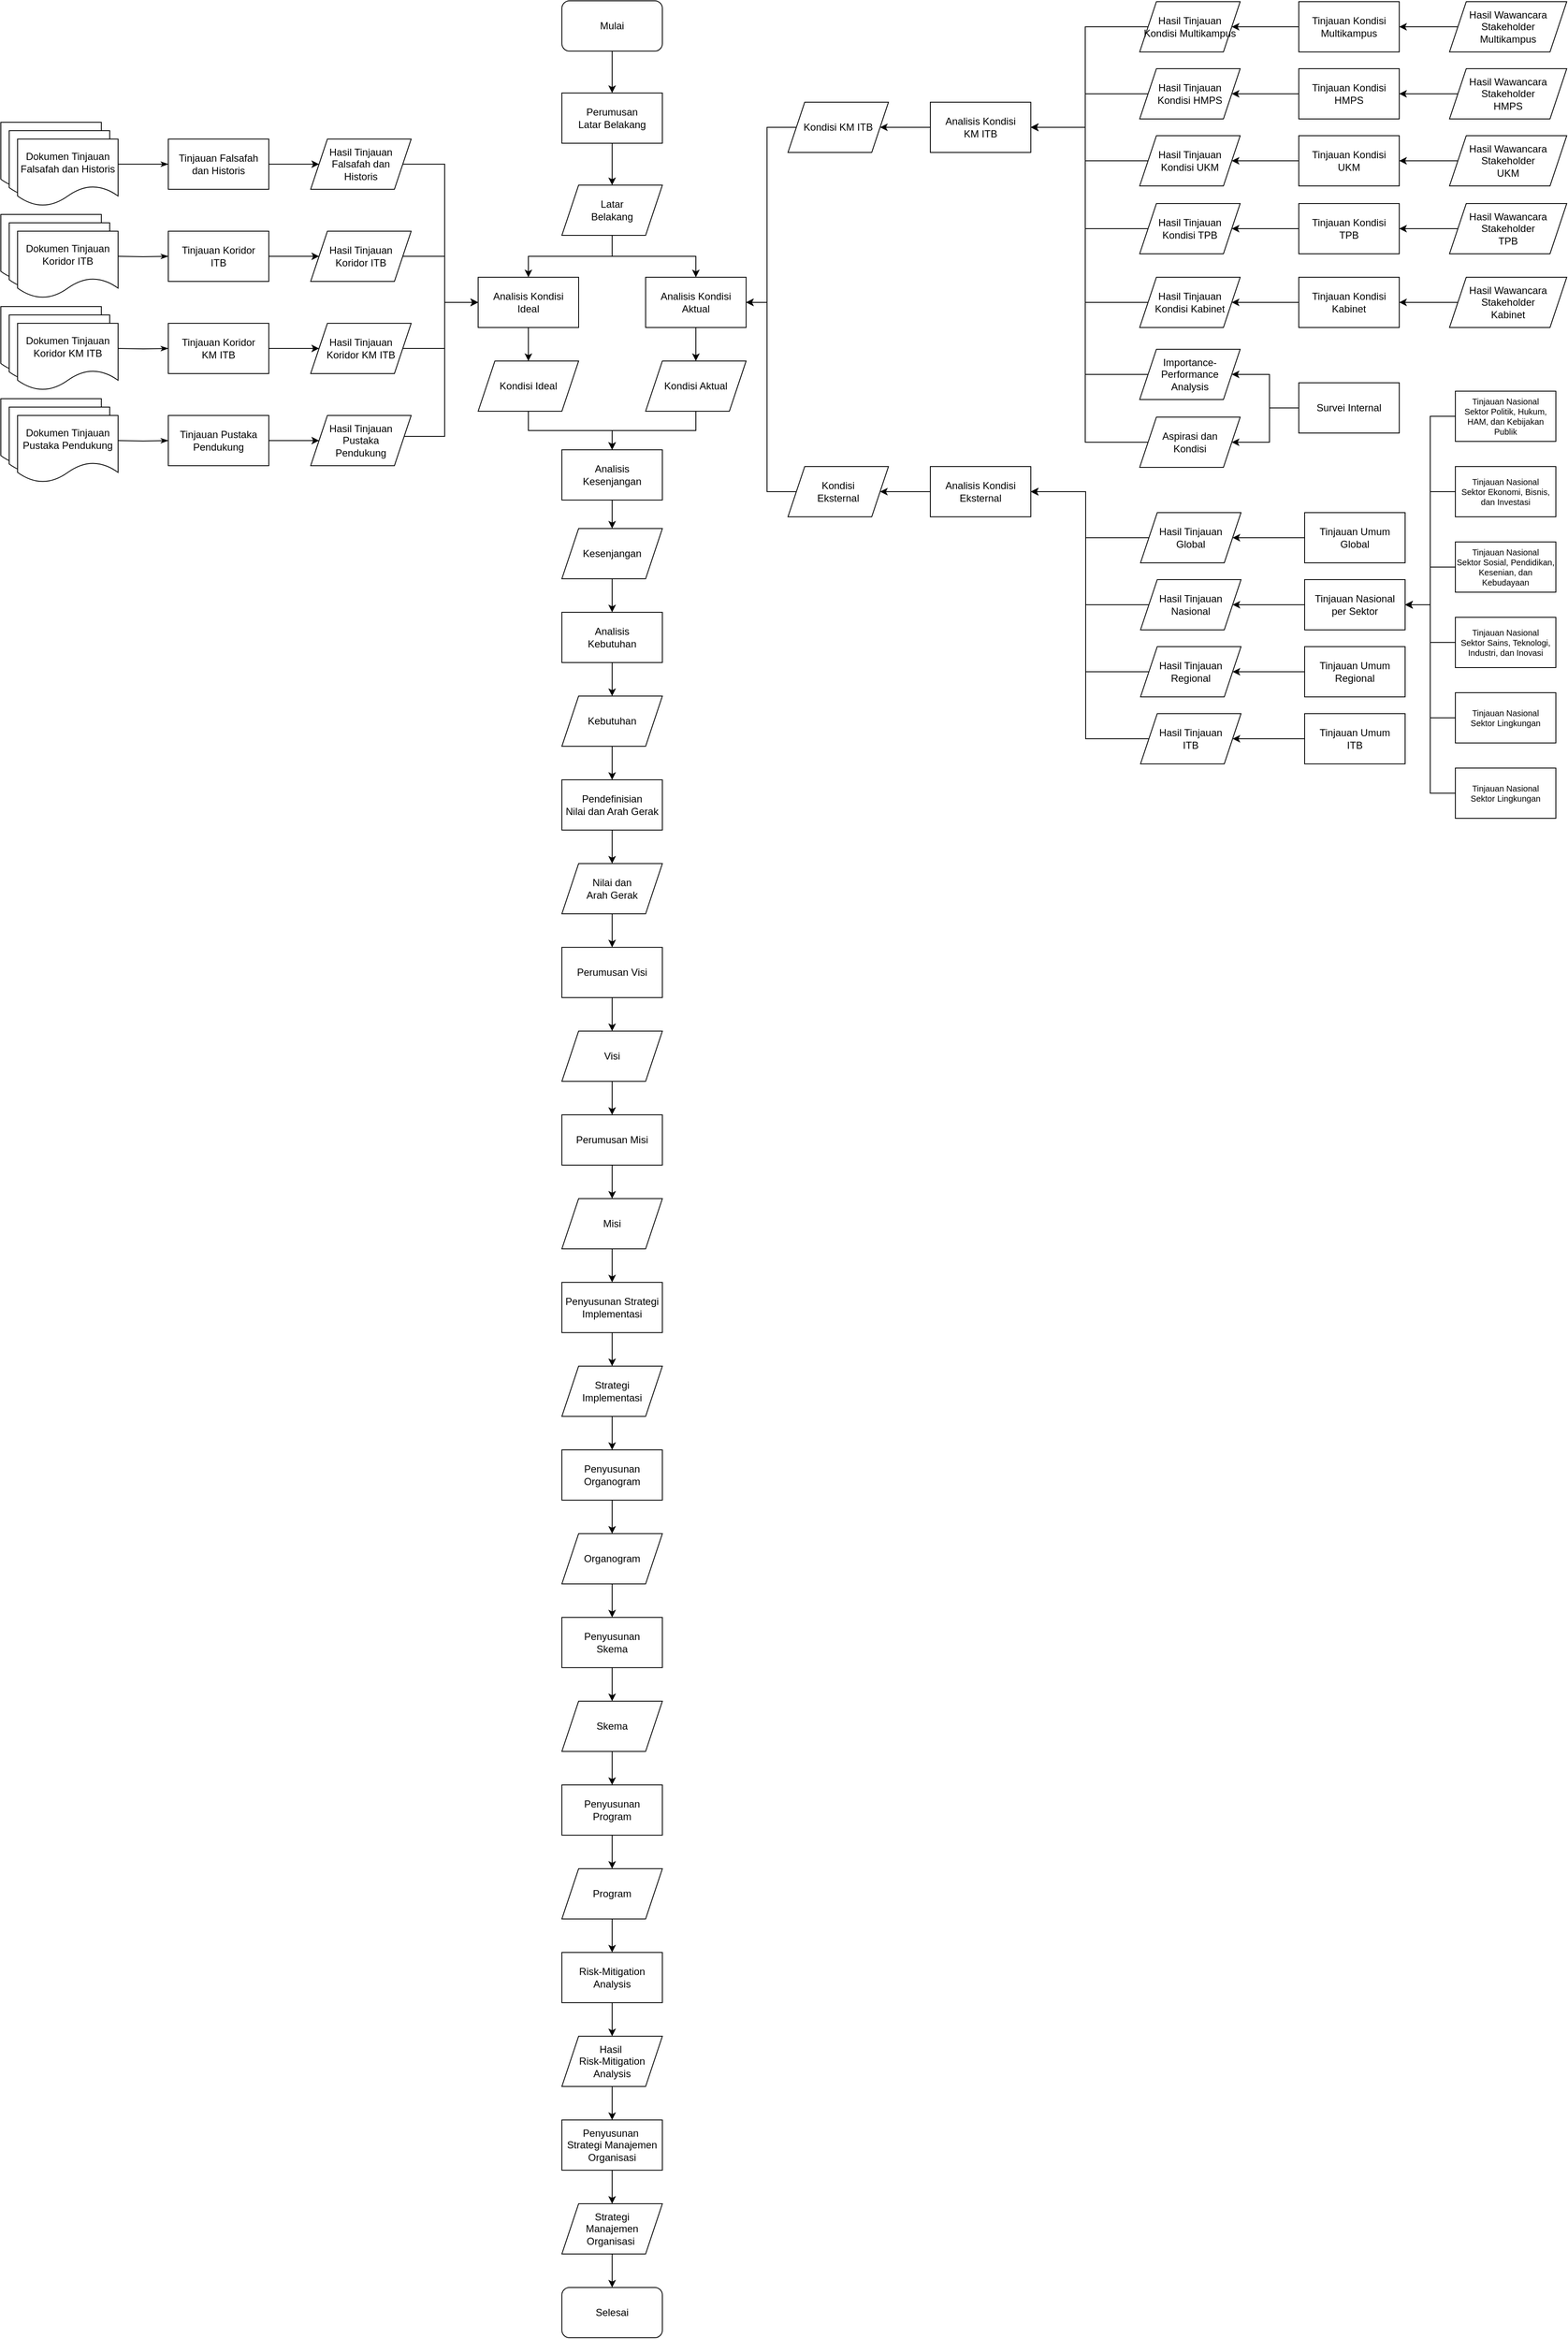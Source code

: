 <mxfile version="26.0.16" pages="6">
  <diagram name="Full" id="dwhBAW1VhLyBVlEQXDRv">
    <mxGraphModel dx="5650" dy="2785" grid="1" gridSize="10" guides="1" tooltips="1" connect="1" arrows="1" fold="1" page="0" pageScale="1" pageWidth="850" pageHeight="1100" math="0" shadow="0">
      <root>
        <mxCell id="0" />
        <mxCell id="1" parent="0" />
        <mxCell id="fLJ2wi9Sd6id7qLqi0e--5" style="edgeStyle=orthogonalEdgeStyle;rounded=0;orthogonalLoop=1;jettySize=auto;html=1;entryX=0.5;entryY=0;entryDx=0;entryDy=0;" parent="1" source="fLJ2wi9Sd6id7qLqi0e--1" target="fLJ2wi9Sd6id7qLqi0e--4" edge="1">
          <mxGeometry relative="1" as="geometry" />
        </mxCell>
        <mxCell id="fLJ2wi9Sd6id7qLqi0e--1" value="Mulai" style="rounded=1;whiteSpace=wrap;html=1;" parent="1" vertex="1">
          <mxGeometry x="340" y="70" width="120" height="60" as="geometry" />
        </mxCell>
        <mxCell id="fLJ2wi9Sd6id7qLqi0e--7" style="edgeStyle=orthogonalEdgeStyle;rounded=0;orthogonalLoop=1;jettySize=auto;html=1;entryX=0.5;entryY=0;entryDx=0;entryDy=0;" parent="1" source="fLJ2wi9Sd6id7qLqi0e--4" target="fLJ2wi9Sd6id7qLqi0e--6" edge="1">
          <mxGeometry relative="1" as="geometry" />
        </mxCell>
        <mxCell id="fLJ2wi9Sd6id7qLqi0e--4" value="Perumusan&lt;div&gt;Latar Belakang&lt;/div&gt;" style="rounded=0;whiteSpace=wrap;html=1;" parent="1" vertex="1">
          <mxGeometry x="340" y="180" width="120" height="60" as="geometry" />
        </mxCell>
        <mxCell id="2jQrUnbLPGqFbd-5jLZm-3" style="edgeStyle=orthogonalEdgeStyle;rounded=0;orthogonalLoop=1;jettySize=auto;html=1;entryX=0.5;entryY=0;entryDx=0;entryDy=0;" edge="1" parent="1" source="fLJ2wi9Sd6id7qLqi0e--6" target="2jQrUnbLPGqFbd-5jLZm-1">
          <mxGeometry relative="1" as="geometry" />
        </mxCell>
        <mxCell id="2jQrUnbLPGqFbd-5jLZm-4" style="edgeStyle=orthogonalEdgeStyle;rounded=0;orthogonalLoop=1;jettySize=auto;html=1;entryX=0.5;entryY=0;entryDx=0;entryDy=0;" edge="1" parent="1" source="fLJ2wi9Sd6id7qLqi0e--6" target="2jQrUnbLPGqFbd-5jLZm-2">
          <mxGeometry relative="1" as="geometry" />
        </mxCell>
        <mxCell id="fLJ2wi9Sd6id7qLqi0e--6" value="Latar&lt;div&gt;Belakang&lt;/div&gt;" style="shape=parallelogram;perimeter=parallelogramPerimeter;whiteSpace=wrap;html=1;fixedSize=1;" parent="1" vertex="1">
          <mxGeometry x="340" y="290" width="120" height="60" as="geometry" />
        </mxCell>
        <mxCell id="2jQrUnbLPGqFbd-5jLZm-116" style="edgeStyle=orthogonalEdgeStyle;rounded=0;orthogonalLoop=1;jettySize=auto;html=1;entryX=0.5;entryY=0;entryDx=0;entryDy=0;" edge="1" parent="1" source="2jQrUnbLPGqFbd-5jLZm-1" target="2jQrUnbLPGqFbd-5jLZm-114">
          <mxGeometry relative="1" as="geometry" />
        </mxCell>
        <mxCell id="2jQrUnbLPGqFbd-5jLZm-1" value="Analisis Kondisi&lt;div&gt;Ideal&lt;/div&gt;" style="rounded=0;whiteSpace=wrap;html=1;" vertex="1" parent="1">
          <mxGeometry x="240" y="400" width="120" height="60" as="geometry" />
        </mxCell>
        <mxCell id="2jQrUnbLPGqFbd-5jLZm-117" style="edgeStyle=orthogonalEdgeStyle;rounded=0;orthogonalLoop=1;jettySize=auto;html=1;entryX=0.5;entryY=0;entryDx=0;entryDy=0;" edge="1" parent="1" source="2jQrUnbLPGqFbd-5jLZm-2" target="2jQrUnbLPGqFbd-5jLZm-115">
          <mxGeometry relative="1" as="geometry" />
        </mxCell>
        <mxCell id="2jQrUnbLPGqFbd-5jLZm-2" value="Analisis Kondisi&lt;div&gt;Aktual&lt;/div&gt;" style="rounded=0;whiteSpace=wrap;html=1;" vertex="1" parent="1">
          <mxGeometry x="440" y="400" width="120" height="60" as="geometry" />
        </mxCell>
        <mxCell id="2jQrUnbLPGqFbd-5jLZm-8" value="" style="group" vertex="1" connectable="0" parent="1">
          <mxGeometry x="-330" y="215" width="140" height="100" as="geometry" />
        </mxCell>
        <mxCell id="2jQrUnbLPGqFbd-5jLZm-5" value="" style="shape=document;whiteSpace=wrap;html=1;boundedLbl=1;" vertex="1" parent="2jQrUnbLPGqFbd-5jLZm-8">
          <mxGeometry width="120" height="80" as="geometry" />
        </mxCell>
        <mxCell id="2jQrUnbLPGqFbd-5jLZm-6" value="" style="shape=document;whiteSpace=wrap;html=1;boundedLbl=1;" vertex="1" parent="2jQrUnbLPGqFbd-5jLZm-8">
          <mxGeometry x="10" y="10" width="120" height="80" as="geometry" />
        </mxCell>
        <mxCell id="2jQrUnbLPGqFbd-5jLZm-7" value="Dokumen Tinjauan&lt;div&gt;Falsafah dan Historis&lt;/div&gt;" style="shape=document;whiteSpace=wrap;html=1;boundedLbl=1;" vertex="1" parent="2jQrUnbLPGqFbd-5jLZm-8">
          <mxGeometry x="20" y="20" width="120" height="80" as="geometry" />
        </mxCell>
        <mxCell id="2jQrUnbLPGqFbd-5jLZm-17" style="edgeStyle=orthogonalEdgeStyle;rounded=0;orthogonalLoop=1;jettySize=auto;html=1;entryX=0;entryY=0.5;entryDx=0;entryDy=0;" edge="1" parent="1" source="2jQrUnbLPGqFbd-5jLZm-9" target="2jQrUnbLPGqFbd-5jLZm-13">
          <mxGeometry relative="1" as="geometry" />
        </mxCell>
        <mxCell id="2jQrUnbLPGqFbd-5jLZm-9" value="Tinjauan Falsafah&lt;div&gt;dan Historis&lt;/div&gt;" style="rounded=0;whiteSpace=wrap;html=1;" vertex="1" parent="1">
          <mxGeometry x="-130" y="235" width="120" height="60" as="geometry" />
        </mxCell>
        <mxCell id="2jQrUnbLPGqFbd-5jLZm-18" style="edgeStyle=orthogonalEdgeStyle;rounded=0;orthogonalLoop=1;jettySize=auto;html=1;entryX=0;entryY=0.5;entryDx=0;entryDy=0;" edge="1" parent="1" source="2jQrUnbLPGqFbd-5jLZm-10" target="2jQrUnbLPGqFbd-5jLZm-14">
          <mxGeometry relative="1" as="geometry" />
        </mxCell>
        <mxCell id="2jQrUnbLPGqFbd-5jLZm-10" value="Tinjauan Koridor&lt;div&gt;ITB&lt;/div&gt;" style="rounded=0;whiteSpace=wrap;html=1;" vertex="1" parent="1">
          <mxGeometry x="-130" y="345" width="120" height="60" as="geometry" />
        </mxCell>
        <mxCell id="2jQrUnbLPGqFbd-5jLZm-19" style="edgeStyle=orthogonalEdgeStyle;rounded=0;orthogonalLoop=1;jettySize=auto;html=1;entryX=0;entryY=0.5;entryDx=0;entryDy=0;" edge="1" parent="1" source="2jQrUnbLPGqFbd-5jLZm-11" target="2jQrUnbLPGqFbd-5jLZm-15">
          <mxGeometry relative="1" as="geometry" />
        </mxCell>
        <mxCell id="2jQrUnbLPGqFbd-5jLZm-11" value="Tinjauan Koridor&lt;div&gt;KM ITB&lt;/div&gt;" style="rounded=0;whiteSpace=wrap;html=1;" vertex="1" parent="1">
          <mxGeometry x="-130" y="455" width="120" height="60" as="geometry" />
        </mxCell>
        <mxCell id="2jQrUnbLPGqFbd-5jLZm-20" style="edgeStyle=orthogonalEdgeStyle;rounded=0;orthogonalLoop=1;jettySize=auto;html=1;entryX=0;entryY=0.5;entryDx=0;entryDy=0;" edge="1" parent="1" source="2jQrUnbLPGqFbd-5jLZm-12" target="2jQrUnbLPGqFbd-5jLZm-16">
          <mxGeometry relative="1" as="geometry" />
        </mxCell>
        <mxCell id="2jQrUnbLPGqFbd-5jLZm-12" value="Tinjauan Pustaka&lt;div&gt;Pendukung&lt;/div&gt;" style="rounded=0;whiteSpace=wrap;html=1;" vertex="1" parent="1">
          <mxGeometry x="-130" y="565" width="120" height="60" as="geometry" />
        </mxCell>
        <mxCell id="2jQrUnbLPGqFbd-5jLZm-42" style="edgeStyle=orthogonalEdgeStyle;rounded=0;orthogonalLoop=1;jettySize=auto;html=1;entryX=0;entryY=0.5;entryDx=0;entryDy=0;" edge="1" parent="1" source="2jQrUnbLPGqFbd-5jLZm-13" target="2jQrUnbLPGqFbd-5jLZm-1">
          <mxGeometry relative="1" as="geometry" />
        </mxCell>
        <mxCell id="2jQrUnbLPGqFbd-5jLZm-13" value="Hasil Tinjauan&lt;div&gt;Falsafah dan&lt;/div&gt;&lt;div&gt;Historis&lt;/div&gt;" style="shape=parallelogram;perimeter=parallelogramPerimeter;whiteSpace=wrap;html=1;fixedSize=1;" vertex="1" parent="1">
          <mxGeometry x="40" y="235" width="120" height="60" as="geometry" />
        </mxCell>
        <mxCell id="2jQrUnbLPGqFbd-5jLZm-43" style="edgeStyle=orthogonalEdgeStyle;rounded=0;orthogonalLoop=1;jettySize=auto;html=1;entryX=0;entryY=0.5;entryDx=0;entryDy=0;" edge="1" parent="1" source="2jQrUnbLPGqFbd-5jLZm-14" target="2jQrUnbLPGqFbd-5jLZm-1">
          <mxGeometry relative="1" as="geometry" />
        </mxCell>
        <mxCell id="2jQrUnbLPGqFbd-5jLZm-14" value="Hasil Tinjauan&lt;div&gt;Koridor ITB&lt;/div&gt;" style="shape=parallelogram;perimeter=parallelogramPerimeter;whiteSpace=wrap;html=1;fixedSize=1;" vertex="1" parent="1">
          <mxGeometry x="40" y="345" width="120" height="60" as="geometry" />
        </mxCell>
        <mxCell id="2jQrUnbLPGqFbd-5jLZm-44" style="edgeStyle=orthogonalEdgeStyle;rounded=0;orthogonalLoop=1;jettySize=auto;html=1;entryX=0;entryY=0.5;entryDx=0;entryDy=0;" edge="1" parent="1" source="2jQrUnbLPGqFbd-5jLZm-15" target="2jQrUnbLPGqFbd-5jLZm-1">
          <mxGeometry relative="1" as="geometry" />
        </mxCell>
        <mxCell id="2jQrUnbLPGqFbd-5jLZm-15" value="Hasil Tinjauan&lt;div&gt;Koridor KM ITB&lt;/div&gt;" style="shape=parallelogram;perimeter=parallelogramPerimeter;whiteSpace=wrap;html=1;fixedSize=1;" vertex="1" parent="1">
          <mxGeometry x="40" y="455" width="120" height="60" as="geometry" />
        </mxCell>
        <mxCell id="2jQrUnbLPGqFbd-5jLZm-45" style="edgeStyle=orthogonalEdgeStyle;rounded=0;orthogonalLoop=1;jettySize=auto;html=1;entryX=0;entryY=0.5;entryDx=0;entryDy=0;" edge="1" parent="1" source="2jQrUnbLPGqFbd-5jLZm-16" target="2jQrUnbLPGqFbd-5jLZm-1">
          <mxGeometry relative="1" as="geometry">
            <Array as="points">
              <mxPoint x="200" y="590" />
              <mxPoint x="200" y="430" />
            </Array>
          </mxGeometry>
        </mxCell>
        <mxCell id="2jQrUnbLPGqFbd-5jLZm-16" value="Hasil Tinjauan&lt;div&gt;Pustaka&lt;/div&gt;&lt;div&gt;Pendukung&lt;/div&gt;" style="shape=parallelogram;perimeter=parallelogramPerimeter;whiteSpace=wrap;html=1;fixedSize=1;" vertex="1" parent="1">
          <mxGeometry x="40" y="565" width="120" height="60" as="geometry" />
        </mxCell>
        <mxCell id="2jQrUnbLPGqFbd-5jLZm-22" style="edgeStyle=orthogonalEdgeStyle;rounded=0;orthogonalLoop=1;jettySize=auto;html=1;entryX=1;entryY=0.375;entryDx=0;entryDy=0;entryPerimeter=0;startArrow=classicThin;startFill=1;endArrow=none;" edge="1" parent="1" source="2jQrUnbLPGqFbd-5jLZm-9" target="2jQrUnbLPGqFbd-5jLZm-7">
          <mxGeometry relative="1" as="geometry" />
        </mxCell>
        <mxCell id="2jQrUnbLPGqFbd-5jLZm-23" value="" style="group" vertex="1" connectable="0" parent="1">
          <mxGeometry x="-330" y="325" width="140" height="100" as="geometry" />
        </mxCell>
        <mxCell id="2jQrUnbLPGqFbd-5jLZm-24" value="" style="shape=document;whiteSpace=wrap;html=1;boundedLbl=1;" vertex="1" parent="2jQrUnbLPGqFbd-5jLZm-23">
          <mxGeometry width="120" height="80" as="geometry" />
        </mxCell>
        <mxCell id="2jQrUnbLPGqFbd-5jLZm-25" value="" style="shape=document;whiteSpace=wrap;html=1;boundedLbl=1;" vertex="1" parent="2jQrUnbLPGqFbd-5jLZm-23">
          <mxGeometry x="10" y="10" width="120" height="80" as="geometry" />
        </mxCell>
        <mxCell id="2jQrUnbLPGqFbd-5jLZm-26" value="Dokumen Tinjauan&lt;div&gt;Koridor ITB&lt;/div&gt;" style="shape=document;whiteSpace=wrap;html=1;boundedLbl=1;" vertex="1" parent="2jQrUnbLPGqFbd-5jLZm-23">
          <mxGeometry x="20" y="20" width="120" height="80" as="geometry" />
        </mxCell>
        <mxCell id="2jQrUnbLPGqFbd-5jLZm-27" style="edgeStyle=orthogonalEdgeStyle;rounded=0;orthogonalLoop=1;jettySize=auto;html=1;entryX=1;entryY=0.375;entryDx=0;entryDy=0;entryPerimeter=0;startArrow=classicThin;startFill=1;endArrow=none;" edge="1" target="2jQrUnbLPGqFbd-5jLZm-26" parent="1">
          <mxGeometry relative="1" as="geometry">
            <mxPoint x="-130" y="375" as="sourcePoint" />
          </mxGeometry>
        </mxCell>
        <mxCell id="2jQrUnbLPGqFbd-5jLZm-32" value="" style="group" vertex="1" connectable="0" parent="1">
          <mxGeometry x="-330" y="435" width="140" height="100" as="geometry" />
        </mxCell>
        <mxCell id="2jQrUnbLPGqFbd-5jLZm-33" value="" style="shape=document;whiteSpace=wrap;html=1;boundedLbl=1;" vertex="1" parent="2jQrUnbLPGqFbd-5jLZm-32">
          <mxGeometry width="120" height="80" as="geometry" />
        </mxCell>
        <mxCell id="2jQrUnbLPGqFbd-5jLZm-34" value="" style="shape=document;whiteSpace=wrap;html=1;boundedLbl=1;" vertex="1" parent="2jQrUnbLPGqFbd-5jLZm-32">
          <mxGeometry x="10" y="10" width="120" height="80" as="geometry" />
        </mxCell>
        <mxCell id="2jQrUnbLPGqFbd-5jLZm-35" value="Dokumen Tinjauan&lt;div&gt;Koridor KM ITB&lt;/div&gt;" style="shape=document;whiteSpace=wrap;html=1;boundedLbl=1;" vertex="1" parent="2jQrUnbLPGqFbd-5jLZm-32">
          <mxGeometry x="20" y="20" width="120" height="80" as="geometry" />
        </mxCell>
        <mxCell id="2jQrUnbLPGqFbd-5jLZm-36" style="edgeStyle=orthogonalEdgeStyle;rounded=0;orthogonalLoop=1;jettySize=auto;html=1;entryX=1;entryY=0.375;entryDx=0;entryDy=0;entryPerimeter=0;startArrow=classicThin;startFill=1;endArrow=none;" edge="1" target="2jQrUnbLPGqFbd-5jLZm-35" parent="1">
          <mxGeometry relative="1" as="geometry">
            <mxPoint x="-130" y="485" as="sourcePoint" />
          </mxGeometry>
        </mxCell>
        <mxCell id="2jQrUnbLPGqFbd-5jLZm-37" value="" style="group" vertex="1" connectable="0" parent="1">
          <mxGeometry x="-330" y="545" width="140" height="100" as="geometry" />
        </mxCell>
        <mxCell id="2jQrUnbLPGqFbd-5jLZm-38" value="" style="shape=document;whiteSpace=wrap;html=1;boundedLbl=1;" vertex="1" parent="2jQrUnbLPGqFbd-5jLZm-37">
          <mxGeometry width="120" height="80" as="geometry" />
        </mxCell>
        <mxCell id="2jQrUnbLPGqFbd-5jLZm-39" value="" style="shape=document;whiteSpace=wrap;html=1;boundedLbl=1;" vertex="1" parent="2jQrUnbLPGqFbd-5jLZm-37">
          <mxGeometry x="10" y="10" width="120" height="80" as="geometry" />
        </mxCell>
        <mxCell id="2jQrUnbLPGqFbd-5jLZm-40" value="Dokumen Tinjauan&lt;div&gt;Pustaka Pendukung&lt;/div&gt;" style="shape=document;whiteSpace=wrap;html=1;boundedLbl=1;" vertex="1" parent="2jQrUnbLPGqFbd-5jLZm-37">
          <mxGeometry x="20" y="20" width="120" height="80" as="geometry" />
        </mxCell>
        <mxCell id="2jQrUnbLPGqFbd-5jLZm-41" style="edgeStyle=orthogonalEdgeStyle;rounded=0;orthogonalLoop=1;jettySize=auto;html=1;entryX=1;entryY=0.375;entryDx=0;entryDy=0;entryPerimeter=0;startArrow=classicThin;startFill=1;endArrow=none;" edge="1" target="2jQrUnbLPGqFbd-5jLZm-40" parent="1">
          <mxGeometry relative="1" as="geometry">
            <mxPoint x="-130" y="595" as="sourcePoint" />
          </mxGeometry>
        </mxCell>
        <mxCell id="2jQrUnbLPGqFbd-5jLZm-81" style="edgeStyle=orthogonalEdgeStyle;rounded=0;orthogonalLoop=1;jettySize=auto;html=1;entryX=1;entryY=0.5;entryDx=0;entryDy=0;" edge="1" parent="1" source="2jQrUnbLPGqFbd-5jLZm-46" target="2jQrUnbLPGqFbd-5jLZm-80">
          <mxGeometry relative="1" as="geometry" />
        </mxCell>
        <mxCell id="2jQrUnbLPGqFbd-5jLZm-46" value="Analisis Kondisi&lt;div&gt;KM ITB&lt;/div&gt;" style="rounded=0;whiteSpace=wrap;html=1;" vertex="1" parent="1">
          <mxGeometry x="780" y="191" width="120" height="60" as="geometry" />
        </mxCell>
        <mxCell id="2jQrUnbLPGqFbd-5jLZm-84" style="edgeStyle=orthogonalEdgeStyle;rounded=0;orthogonalLoop=1;jettySize=auto;html=1;entryX=1;entryY=0.5;entryDx=0;entryDy=0;" edge="1" parent="1" source="2jQrUnbLPGqFbd-5jLZm-47" target="2jQrUnbLPGqFbd-5jLZm-83">
          <mxGeometry relative="1" as="geometry" />
        </mxCell>
        <mxCell id="2jQrUnbLPGqFbd-5jLZm-47" value="Analisis Kondisi&lt;div&gt;Eksternal&lt;/div&gt;" style="rounded=0;whiteSpace=wrap;html=1;" vertex="1" parent="1">
          <mxGeometry x="780" y="626" width="120" height="60" as="geometry" />
        </mxCell>
        <mxCell id="2jQrUnbLPGqFbd-5jLZm-78" style="edgeStyle=orthogonalEdgeStyle;rounded=0;orthogonalLoop=1;jettySize=auto;html=1;entryX=1;entryY=0.5;entryDx=0;entryDy=0;" edge="1" parent="1" source="2jQrUnbLPGqFbd-5jLZm-48" target="2jQrUnbLPGqFbd-5jLZm-46">
          <mxGeometry relative="1" as="geometry" />
        </mxCell>
        <mxCell id="2jQrUnbLPGqFbd-5jLZm-48" value="Importance-&lt;div&gt;Performance&lt;/div&gt;&lt;div&gt;Analysis&lt;/div&gt;" style="shape=parallelogram;perimeter=parallelogramPerimeter;whiteSpace=wrap;html=1;fixedSize=1;" vertex="1" parent="1">
          <mxGeometry x="1030" y="486" width="120" height="60" as="geometry" />
        </mxCell>
        <mxCell id="2jQrUnbLPGqFbd-5jLZm-71" style="edgeStyle=orthogonalEdgeStyle;rounded=0;orthogonalLoop=1;jettySize=auto;html=1;entryX=1;entryY=0.5;entryDx=0;entryDy=0;" edge="1" parent="1" source="2jQrUnbLPGqFbd-5jLZm-49" target="2jQrUnbLPGqFbd-5jLZm-68">
          <mxGeometry relative="1" as="geometry" />
        </mxCell>
        <mxCell id="2jQrUnbLPGqFbd-5jLZm-49" value="Tinjauan Kondisi&lt;div&gt;HMPS&lt;/div&gt;" style="rounded=0;whiteSpace=wrap;html=1;" vertex="1" parent="1">
          <mxGeometry x="1220" y="151" width="120" height="60" as="geometry" />
        </mxCell>
        <mxCell id="2jQrUnbLPGqFbd-5jLZm-72" style="edgeStyle=orthogonalEdgeStyle;rounded=0;orthogonalLoop=1;jettySize=auto;html=1;entryX=1;entryY=0.5;entryDx=0;entryDy=0;" edge="1" parent="1" source="2jQrUnbLPGqFbd-5jLZm-50" target="2jQrUnbLPGqFbd-5jLZm-67">
          <mxGeometry relative="1" as="geometry" />
        </mxCell>
        <mxCell id="2jQrUnbLPGqFbd-5jLZm-50" value="Tinjauan Kondisi&lt;div&gt;UKM&lt;/div&gt;" style="rounded=0;whiteSpace=wrap;html=1;" vertex="1" parent="1">
          <mxGeometry x="1220" y="231" width="120" height="60" as="geometry" />
        </mxCell>
        <mxCell id="2jQrUnbLPGqFbd-5jLZm-73" style="edgeStyle=orthogonalEdgeStyle;rounded=0;orthogonalLoop=1;jettySize=auto;html=1;entryX=1;entryY=0.5;entryDx=0;entryDy=0;" edge="1" parent="1" source="2jQrUnbLPGqFbd-5jLZm-51" target="2jQrUnbLPGqFbd-5jLZm-66">
          <mxGeometry relative="1" as="geometry" />
        </mxCell>
        <mxCell id="2jQrUnbLPGqFbd-5jLZm-51" value="Tinjauan Kondisi&lt;div&gt;TPB&lt;/div&gt;" style="rounded=0;whiteSpace=wrap;html=1;" vertex="1" parent="1">
          <mxGeometry x="1220" y="312" width="120" height="60" as="geometry" />
        </mxCell>
        <mxCell id="2jQrUnbLPGqFbd-5jLZm-70" style="edgeStyle=orthogonalEdgeStyle;rounded=0;orthogonalLoop=1;jettySize=auto;html=1;entryX=1;entryY=0.5;entryDx=0;entryDy=0;" edge="1" parent="1" source="2jQrUnbLPGqFbd-5jLZm-52" target="2jQrUnbLPGqFbd-5jLZm-69">
          <mxGeometry relative="1" as="geometry" />
        </mxCell>
        <mxCell id="2jQrUnbLPGqFbd-5jLZm-52" value="Tinjauan Kondisi&lt;div&gt;Multikampus&lt;/div&gt;" style="rounded=0;whiteSpace=wrap;html=1;" vertex="1" parent="1">
          <mxGeometry x="1220" y="71" width="120" height="60" as="geometry" />
        </mxCell>
        <mxCell id="2jQrUnbLPGqFbd-5jLZm-79" style="edgeStyle=orthogonalEdgeStyle;rounded=0;orthogonalLoop=1;jettySize=auto;html=1;entryX=1;entryY=0.5;entryDx=0;entryDy=0;" edge="1" parent="1" source="2jQrUnbLPGqFbd-5jLZm-53" target="2jQrUnbLPGqFbd-5jLZm-46">
          <mxGeometry relative="1" as="geometry" />
        </mxCell>
        <mxCell id="2jQrUnbLPGqFbd-5jLZm-53" value="Aspirasi dan&lt;div&gt;Kondisi&lt;/div&gt;" style="shape=parallelogram;perimeter=parallelogramPerimeter;whiteSpace=wrap;html=1;fixedSize=1;" vertex="1" parent="1">
          <mxGeometry x="1030" y="567" width="120" height="60" as="geometry" />
        </mxCell>
        <mxCell id="2jQrUnbLPGqFbd-5jLZm-64" style="edgeStyle=orthogonalEdgeStyle;rounded=0;orthogonalLoop=1;jettySize=auto;html=1;entryX=1;entryY=0.5;entryDx=0;entryDy=0;" edge="1" parent="1" source="2jQrUnbLPGqFbd-5jLZm-54" target="2jQrUnbLPGqFbd-5jLZm-48">
          <mxGeometry relative="1" as="geometry" />
        </mxCell>
        <mxCell id="2jQrUnbLPGqFbd-5jLZm-65" style="edgeStyle=orthogonalEdgeStyle;rounded=0;orthogonalLoop=1;jettySize=auto;html=1;entryX=1;entryY=0.5;entryDx=0;entryDy=0;" edge="1" parent="1" source="2jQrUnbLPGqFbd-5jLZm-54" target="2jQrUnbLPGqFbd-5jLZm-53">
          <mxGeometry relative="1" as="geometry" />
        </mxCell>
        <mxCell id="2jQrUnbLPGqFbd-5jLZm-54" value="Survei Internal" style="rounded=0;whiteSpace=wrap;html=1;" vertex="1" parent="1">
          <mxGeometry x="1220" y="526" width="120" height="60" as="geometry" />
        </mxCell>
        <mxCell id="2jQrUnbLPGqFbd-5jLZm-56" style="edgeStyle=orthogonalEdgeStyle;rounded=0;orthogonalLoop=1;jettySize=auto;html=1;entryX=1;entryY=0.5;entryDx=0;entryDy=0;" edge="1" parent="1" source="2jQrUnbLPGqFbd-5jLZm-55" target="2jQrUnbLPGqFbd-5jLZm-52">
          <mxGeometry relative="1" as="geometry" />
        </mxCell>
        <mxCell id="2jQrUnbLPGqFbd-5jLZm-55" value="Hasil Wawancara&lt;div&gt;Stakeholder&lt;/div&gt;&lt;div&gt;Multikampus&lt;/div&gt;" style="shape=parallelogram;perimeter=parallelogramPerimeter;whiteSpace=wrap;html=1;fixedSize=1;" vertex="1" parent="1">
          <mxGeometry x="1400" y="71" width="140" height="60" as="geometry" />
        </mxCell>
        <mxCell id="2jQrUnbLPGqFbd-5jLZm-61" style="edgeStyle=orthogonalEdgeStyle;rounded=0;orthogonalLoop=1;jettySize=auto;html=1;entryX=1;entryY=0.5;entryDx=0;entryDy=0;" edge="1" parent="1" source="2jQrUnbLPGqFbd-5jLZm-57" target="2jQrUnbLPGqFbd-5jLZm-49">
          <mxGeometry relative="1" as="geometry" />
        </mxCell>
        <mxCell id="2jQrUnbLPGqFbd-5jLZm-57" value="Hasil Wawancara&lt;div&gt;Stakeholder&lt;/div&gt;&lt;div&gt;HMPS&lt;/div&gt;" style="shape=parallelogram;perimeter=parallelogramPerimeter;whiteSpace=wrap;html=1;fixedSize=1;" vertex="1" parent="1">
          <mxGeometry x="1400" y="151" width="140" height="60" as="geometry" />
        </mxCell>
        <mxCell id="2jQrUnbLPGqFbd-5jLZm-62" style="edgeStyle=orthogonalEdgeStyle;rounded=0;orthogonalLoop=1;jettySize=auto;html=1;entryX=1;entryY=0.5;entryDx=0;entryDy=0;" edge="1" parent="1" source="2jQrUnbLPGqFbd-5jLZm-58" target="2jQrUnbLPGqFbd-5jLZm-50">
          <mxGeometry relative="1" as="geometry" />
        </mxCell>
        <mxCell id="2jQrUnbLPGqFbd-5jLZm-58" value="Hasil Wawancara&lt;div&gt;Stakeholder&lt;/div&gt;&lt;div&gt;UKM&lt;/div&gt;" style="shape=parallelogram;perimeter=parallelogramPerimeter;whiteSpace=wrap;html=1;fixedSize=1;" vertex="1" parent="1">
          <mxGeometry x="1400" y="231" width="140" height="60" as="geometry" />
        </mxCell>
        <mxCell id="2jQrUnbLPGqFbd-5jLZm-63" style="edgeStyle=orthogonalEdgeStyle;rounded=0;orthogonalLoop=1;jettySize=auto;html=1;entryX=1;entryY=0.5;entryDx=0;entryDy=0;" edge="1" parent="1" source="2jQrUnbLPGqFbd-5jLZm-59" target="2jQrUnbLPGqFbd-5jLZm-51">
          <mxGeometry relative="1" as="geometry" />
        </mxCell>
        <mxCell id="2jQrUnbLPGqFbd-5jLZm-59" value="Hasil Wawancara&lt;div&gt;Stakeholder&lt;/div&gt;&lt;div&gt;TPB&lt;/div&gt;" style="shape=parallelogram;perimeter=parallelogramPerimeter;whiteSpace=wrap;html=1;fixedSize=1;" vertex="1" parent="1">
          <mxGeometry x="1400" y="312" width="140" height="60" as="geometry" />
        </mxCell>
        <mxCell id="2jQrUnbLPGqFbd-5jLZm-77" style="edgeStyle=orthogonalEdgeStyle;rounded=0;orthogonalLoop=1;jettySize=auto;html=1;entryX=1;entryY=0.5;entryDx=0;entryDy=0;" edge="1" parent="1" source="2jQrUnbLPGqFbd-5jLZm-66" target="2jQrUnbLPGqFbd-5jLZm-46">
          <mxGeometry relative="1" as="geometry" />
        </mxCell>
        <mxCell id="2jQrUnbLPGqFbd-5jLZm-66" value="Hasil Tinjauan&lt;div&gt;Kondisi TPB&lt;/div&gt;" style="shape=parallelogram;perimeter=parallelogramPerimeter;whiteSpace=wrap;html=1;fixedSize=1;" vertex="1" parent="1">
          <mxGeometry x="1030" y="312" width="120" height="60" as="geometry" />
        </mxCell>
        <mxCell id="2jQrUnbLPGqFbd-5jLZm-76" style="edgeStyle=orthogonalEdgeStyle;rounded=0;orthogonalLoop=1;jettySize=auto;html=1;entryX=1;entryY=0.5;entryDx=0;entryDy=0;" edge="1" parent="1" source="2jQrUnbLPGqFbd-5jLZm-67" target="2jQrUnbLPGqFbd-5jLZm-46">
          <mxGeometry relative="1" as="geometry" />
        </mxCell>
        <mxCell id="2jQrUnbLPGqFbd-5jLZm-67" value="Hasil Tinjauan&lt;div&gt;Kondisi UKM&lt;/div&gt;" style="shape=parallelogram;perimeter=parallelogramPerimeter;whiteSpace=wrap;html=1;fixedSize=1;" vertex="1" parent="1">
          <mxGeometry x="1030" y="231" width="120" height="60" as="geometry" />
        </mxCell>
        <mxCell id="2jQrUnbLPGqFbd-5jLZm-75" style="edgeStyle=orthogonalEdgeStyle;rounded=0;orthogonalLoop=1;jettySize=auto;html=1;entryX=1;entryY=0.5;entryDx=0;entryDy=0;" edge="1" parent="1" source="2jQrUnbLPGqFbd-5jLZm-68" target="2jQrUnbLPGqFbd-5jLZm-46">
          <mxGeometry relative="1" as="geometry" />
        </mxCell>
        <mxCell id="2jQrUnbLPGqFbd-5jLZm-68" value="Hasil Tinjauan&lt;div&gt;Kondisi HMPS&lt;/div&gt;" style="shape=parallelogram;perimeter=parallelogramPerimeter;whiteSpace=wrap;html=1;fixedSize=1;" vertex="1" parent="1">
          <mxGeometry x="1030" y="151" width="120" height="60" as="geometry" />
        </mxCell>
        <mxCell id="2jQrUnbLPGqFbd-5jLZm-74" style="edgeStyle=orthogonalEdgeStyle;rounded=0;orthogonalLoop=1;jettySize=auto;html=1;entryX=1;entryY=0.5;entryDx=0;entryDy=0;" edge="1" parent="1" source="2jQrUnbLPGqFbd-5jLZm-69" target="2jQrUnbLPGqFbd-5jLZm-46">
          <mxGeometry relative="1" as="geometry" />
        </mxCell>
        <mxCell id="2jQrUnbLPGqFbd-5jLZm-69" value="Hasil Tinjauan&lt;div&gt;Kondisi Multikampus&lt;/div&gt;" style="shape=parallelogram;perimeter=parallelogramPerimeter;whiteSpace=wrap;html=1;fixedSize=1;" vertex="1" parent="1">
          <mxGeometry x="1030" y="71" width="120" height="60" as="geometry" />
        </mxCell>
        <mxCell id="2jQrUnbLPGqFbd-5jLZm-82" style="edgeStyle=orthogonalEdgeStyle;rounded=0;orthogonalLoop=1;jettySize=auto;html=1;entryX=1;entryY=0.5;entryDx=0;entryDy=0;" edge="1" parent="1" source="2jQrUnbLPGqFbd-5jLZm-80" target="2jQrUnbLPGqFbd-5jLZm-2">
          <mxGeometry relative="1" as="geometry" />
        </mxCell>
        <mxCell id="2jQrUnbLPGqFbd-5jLZm-80" value="Kondisi KM ITB" style="shape=parallelogram;perimeter=parallelogramPerimeter;whiteSpace=wrap;html=1;fixedSize=1;" vertex="1" parent="1">
          <mxGeometry x="610" y="191" width="120" height="60" as="geometry" />
        </mxCell>
        <mxCell id="2jQrUnbLPGqFbd-5jLZm-113" style="edgeStyle=orthogonalEdgeStyle;rounded=0;orthogonalLoop=1;jettySize=auto;html=1;entryX=1;entryY=0.5;entryDx=0;entryDy=0;" edge="1" parent="1" source="2jQrUnbLPGqFbd-5jLZm-83" target="2jQrUnbLPGqFbd-5jLZm-2">
          <mxGeometry relative="1" as="geometry" />
        </mxCell>
        <mxCell id="2jQrUnbLPGqFbd-5jLZm-83" value="Kondisi&lt;div&gt;Eksternal&lt;/div&gt;" style="shape=parallelogram;perimeter=parallelogramPerimeter;whiteSpace=wrap;html=1;fixedSize=1;" vertex="1" parent="1">
          <mxGeometry x="610" y="626" width="120" height="60" as="geometry" />
        </mxCell>
        <mxCell id="2jQrUnbLPGqFbd-5jLZm-105" style="edgeStyle=orthogonalEdgeStyle;rounded=0;orthogonalLoop=1;jettySize=auto;html=1;entryX=1;entryY=0.5;entryDx=0;entryDy=0;" edge="1" parent="1" source="2jQrUnbLPGqFbd-5jLZm-85" target="2jQrUnbLPGqFbd-5jLZm-101">
          <mxGeometry relative="1" as="geometry" />
        </mxCell>
        <mxCell id="2jQrUnbLPGqFbd-5jLZm-85" value="Tinjauan Umum Global" style="rounded=0;whiteSpace=wrap;html=1;" vertex="1" parent="1">
          <mxGeometry x="1227" y="681" width="120" height="60" as="geometry" />
        </mxCell>
        <mxCell id="2jQrUnbLPGqFbd-5jLZm-95" style="edgeStyle=orthogonalEdgeStyle;rounded=0;orthogonalLoop=1;jettySize=auto;html=1;entryX=1;entryY=0.5;entryDx=0;entryDy=0;" edge="1" parent="1" source="2jQrUnbLPGqFbd-5jLZm-86" target="2jQrUnbLPGqFbd-5jLZm-94">
          <mxGeometry relative="1" as="geometry" />
        </mxCell>
        <mxCell id="2jQrUnbLPGqFbd-5jLZm-86" value="Tinjauan Nasional&lt;div&gt;Sektor Politik, Hukum, HAM, dan Kebijakan Publik&lt;/div&gt;" style="rounded=0;whiteSpace=wrap;html=1;fontSize=10;" vertex="1" parent="1">
          <mxGeometry x="1407" y="536" width="120" height="60" as="geometry" />
        </mxCell>
        <mxCell id="2jQrUnbLPGqFbd-5jLZm-96" style="edgeStyle=orthogonalEdgeStyle;rounded=0;orthogonalLoop=1;jettySize=auto;html=1;entryX=1;entryY=0.5;entryDx=0;entryDy=0;" edge="1" parent="1" source="2jQrUnbLPGqFbd-5jLZm-87" target="2jQrUnbLPGqFbd-5jLZm-94">
          <mxGeometry relative="1" as="geometry" />
        </mxCell>
        <mxCell id="2jQrUnbLPGqFbd-5jLZm-87" value="Tinjauan Nasional&lt;div&gt;Sektor Ekonomi, Bisnis, dan Investasi&lt;/div&gt;" style="rounded=0;whiteSpace=wrap;html=1;fontSize=10;" vertex="1" parent="1">
          <mxGeometry x="1407" y="626" width="120" height="60" as="geometry" />
        </mxCell>
        <mxCell id="2jQrUnbLPGqFbd-5jLZm-97" style="edgeStyle=orthogonalEdgeStyle;rounded=0;orthogonalLoop=1;jettySize=auto;html=1;entryX=1;entryY=0.5;entryDx=0;entryDy=0;" edge="1" parent="1" source="2jQrUnbLPGqFbd-5jLZm-88" target="2jQrUnbLPGqFbd-5jLZm-94">
          <mxGeometry relative="1" as="geometry" />
        </mxCell>
        <mxCell id="2jQrUnbLPGqFbd-5jLZm-88" value="Tinjauan Nasional&lt;div&gt;Sektor Sosial, Pendidikan, Kesenian, dan Kebudayaan&lt;/div&gt;" style="rounded=0;whiteSpace=wrap;html=1;fontSize=10;" vertex="1" parent="1">
          <mxGeometry x="1407" y="716" width="120" height="60" as="geometry" />
        </mxCell>
        <mxCell id="2jQrUnbLPGqFbd-5jLZm-98" style="edgeStyle=orthogonalEdgeStyle;rounded=0;orthogonalLoop=1;jettySize=auto;html=1;entryX=1;entryY=0.5;entryDx=0;entryDy=0;" edge="1" parent="1" source="2jQrUnbLPGqFbd-5jLZm-89" target="2jQrUnbLPGqFbd-5jLZm-94">
          <mxGeometry relative="1" as="geometry" />
        </mxCell>
        <mxCell id="2jQrUnbLPGqFbd-5jLZm-89" value="Tinjauan Nasional&lt;div&gt;Sektor Sains, Teknologi,&lt;/div&gt;&lt;div&gt;Industri, dan Inovasi&lt;/div&gt;" style="rounded=0;whiteSpace=wrap;html=1;fontSize=10;" vertex="1" parent="1">
          <mxGeometry x="1407" y="806" width="120" height="60" as="geometry" />
        </mxCell>
        <mxCell id="2jQrUnbLPGqFbd-5jLZm-99" style="edgeStyle=orthogonalEdgeStyle;rounded=0;orthogonalLoop=1;jettySize=auto;html=1;entryX=1;entryY=0.5;entryDx=0;entryDy=0;" edge="1" parent="1" source="2jQrUnbLPGqFbd-5jLZm-90" target="2jQrUnbLPGqFbd-5jLZm-94">
          <mxGeometry relative="1" as="geometry" />
        </mxCell>
        <mxCell id="2jQrUnbLPGqFbd-5jLZm-90" value="Tinjauan Nasional&lt;div&gt;Sektor Lingkungan&lt;/div&gt;" style="rounded=0;whiteSpace=wrap;html=1;fontSize=10;" vertex="1" parent="1">
          <mxGeometry x="1407" y="896" width="120" height="60" as="geometry" />
        </mxCell>
        <mxCell id="2jQrUnbLPGqFbd-5jLZm-100" style="edgeStyle=orthogonalEdgeStyle;rounded=0;orthogonalLoop=1;jettySize=auto;html=1;entryX=1;entryY=0.5;entryDx=0;entryDy=0;" edge="1" parent="1" source="2jQrUnbLPGqFbd-5jLZm-91" target="2jQrUnbLPGqFbd-5jLZm-94">
          <mxGeometry relative="1" as="geometry" />
        </mxCell>
        <mxCell id="2jQrUnbLPGqFbd-5jLZm-91" value="Tinjauan Nasional&lt;div&gt;Sektor Lingkungan&lt;/div&gt;" style="rounded=0;whiteSpace=wrap;html=1;fontSize=10;" vertex="1" parent="1">
          <mxGeometry x="1407" y="986" width="120" height="60" as="geometry" />
        </mxCell>
        <mxCell id="2jQrUnbLPGqFbd-5jLZm-107" style="edgeStyle=orthogonalEdgeStyle;rounded=0;orthogonalLoop=1;jettySize=auto;html=1;entryX=1;entryY=0.5;entryDx=0;entryDy=0;" edge="1" parent="1" source="2jQrUnbLPGqFbd-5jLZm-92" target="2jQrUnbLPGqFbd-5jLZm-103">
          <mxGeometry relative="1" as="geometry" />
        </mxCell>
        <mxCell id="2jQrUnbLPGqFbd-5jLZm-92" value="Tinjauan Umum&lt;br&gt;&lt;div&gt;Regional&lt;/div&gt;" style="rounded=0;whiteSpace=wrap;html=1;fontSize=12;" vertex="1" parent="1">
          <mxGeometry x="1227" y="841" width="120" height="60" as="geometry" />
        </mxCell>
        <mxCell id="2jQrUnbLPGqFbd-5jLZm-108" style="edgeStyle=orthogonalEdgeStyle;rounded=0;orthogonalLoop=1;jettySize=auto;html=1;entryX=1;entryY=0.5;entryDx=0;entryDy=0;" edge="1" parent="1" source="2jQrUnbLPGqFbd-5jLZm-93" target="2jQrUnbLPGqFbd-5jLZm-104">
          <mxGeometry relative="1" as="geometry" />
        </mxCell>
        <mxCell id="2jQrUnbLPGqFbd-5jLZm-93" value="Tinjauan Umum&lt;br&gt;&lt;div&gt;ITB&lt;/div&gt;" style="rounded=0;whiteSpace=wrap;html=1;fontSize=12;" vertex="1" parent="1">
          <mxGeometry x="1227" y="921" width="120" height="60" as="geometry" />
        </mxCell>
        <mxCell id="2jQrUnbLPGqFbd-5jLZm-106" style="edgeStyle=orthogonalEdgeStyle;rounded=0;orthogonalLoop=1;jettySize=auto;html=1;entryX=1;entryY=0.5;entryDx=0;entryDy=0;" edge="1" parent="1" source="2jQrUnbLPGqFbd-5jLZm-94" target="2jQrUnbLPGqFbd-5jLZm-102">
          <mxGeometry relative="1" as="geometry" />
        </mxCell>
        <mxCell id="2jQrUnbLPGqFbd-5jLZm-94" value="Tinjauan Nasional&lt;div&gt;per Sektor&lt;/div&gt;" style="rounded=0;whiteSpace=wrap;html=1;fontSize=12;" vertex="1" parent="1">
          <mxGeometry x="1227" y="761" width="120" height="60" as="geometry" />
        </mxCell>
        <mxCell id="2jQrUnbLPGqFbd-5jLZm-109" style="edgeStyle=orthogonalEdgeStyle;rounded=0;orthogonalLoop=1;jettySize=auto;html=1;entryX=1;entryY=0.5;entryDx=0;entryDy=0;" edge="1" parent="1" source="2jQrUnbLPGqFbd-5jLZm-101" target="2jQrUnbLPGqFbd-5jLZm-47">
          <mxGeometry relative="1" as="geometry" />
        </mxCell>
        <mxCell id="2jQrUnbLPGqFbd-5jLZm-101" value="Hasil Tinjauan&lt;div&gt;Global&lt;/div&gt;" style="shape=parallelogram;perimeter=parallelogramPerimeter;whiteSpace=wrap;html=1;fixedSize=1;" vertex="1" parent="1">
          <mxGeometry x="1031" y="681" width="120" height="60" as="geometry" />
        </mxCell>
        <mxCell id="2jQrUnbLPGqFbd-5jLZm-110" style="edgeStyle=orthogonalEdgeStyle;rounded=0;orthogonalLoop=1;jettySize=auto;html=1;entryX=1;entryY=0.5;entryDx=0;entryDy=0;" edge="1" parent="1" source="2jQrUnbLPGqFbd-5jLZm-102" target="2jQrUnbLPGqFbd-5jLZm-47">
          <mxGeometry relative="1" as="geometry" />
        </mxCell>
        <mxCell id="2jQrUnbLPGqFbd-5jLZm-102" value="Hasil Tinjauan&lt;div&gt;Nasional&lt;/div&gt;" style="shape=parallelogram;perimeter=parallelogramPerimeter;whiteSpace=wrap;html=1;fixedSize=1;" vertex="1" parent="1">
          <mxGeometry x="1031" y="761" width="120" height="60" as="geometry" />
        </mxCell>
        <mxCell id="2jQrUnbLPGqFbd-5jLZm-111" style="edgeStyle=orthogonalEdgeStyle;rounded=0;orthogonalLoop=1;jettySize=auto;html=1;entryX=1;entryY=0.5;entryDx=0;entryDy=0;" edge="1" parent="1" source="2jQrUnbLPGqFbd-5jLZm-103" target="2jQrUnbLPGqFbd-5jLZm-47">
          <mxGeometry relative="1" as="geometry" />
        </mxCell>
        <mxCell id="2jQrUnbLPGqFbd-5jLZm-103" value="Hasil Tinjauan&lt;div&gt;Regional&lt;/div&gt;" style="shape=parallelogram;perimeter=parallelogramPerimeter;whiteSpace=wrap;html=1;fixedSize=1;" vertex="1" parent="1">
          <mxGeometry x="1031" y="841" width="120" height="60" as="geometry" />
        </mxCell>
        <mxCell id="2jQrUnbLPGqFbd-5jLZm-112" style="edgeStyle=orthogonalEdgeStyle;rounded=0;orthogonalLoop=1;jettySize=auto;html=1;entryX=1;entryY=0.5;entryDx=0;entryDy=0;" edge="1" parent="1" source="2jQrUnbLPGqFbd-5jLZm-104" target="2jQrUnbLPGqFbd-5jLZm-47">
          <mxGeometry relative="1" as="geometry" />
        </mxCell>
        <mxCell id="2jQrUnbLPGqFbd-5jLZm-104" value="Hasil Tinjauan&lt;div&gt;ITB&lt;/div&gt;" style="shape=parallelogram;perimeter=parallelogramPerimeter;whiteSpace=wrap;html=1;fixedSize=1;" vertex="1" parent="1">
          <mxGeometry x="1031" y="921" width="120" height="60" as="geometry" />
        </mxCell>
        <mxCell id="2jQrUnbLPGqFbd-5jLZm-119" style="edgeStyle=orthogonalEdgeStyle;rounded=0;orthogonalLoop=1;jettySize=auto;html=1;entryX=0.5;entryY=0;entryDx=0;entryDy=0;" edge="1" parent="1" source="2jQrUnbLPGqFbd-5jLZm-114" target="2jQrUnbLPGqFbd-5jLZm-118">
          <mxGeometry relative="1" as="geometry" />
        </mxCell>
        <mxCell id="2jQrUnbLPGqFbd-5jLZm-114" value="Kondisi Ideal" style="shape=parallelogram;perimeter=parallelogramPerimeter;whiteSpace=wrap;html=1;fixedSize=1;" vertex="1" parent="1">
          <mxGeometry x="240" y="500" width="120" height="60" as="geometry" />
        </mxCell>
        <mxCell id="2jQrUnbLPGqFbd-5jLZm-120" style="edgeStyle=orthogonalEdgeStyle;rounded=0;orthogonalLoop=1;jettySize=auto;html=1;entryX=0.5;entryY=0;entryDx=0;entryDy=0;" edge="1" parent="1" source="2jQrUnbLPGqFbd-5jLZm-115" target="2jQrUnbLPGqFbd-5jLZm-118">
          <mxGeometry relative="1" as="geometry" />
        </mxCell>
        <mxCell id="2jQrUnbLPGqFbd-5jLZm-115" value="Kondisi Aktual" style="shape=parallelogram;perimeter=parallelogramPerimeter;whiteSpace=wrap;html=1;fixedSize=1;" vertex="1" parent="1">
          <mxGeometry x="440" y="500" width="120" height="60" as="geometry" />
        </mxCell>
        <mxCell id="2jQrUnbLPGqFbd-5jLZm-123" style="edgeStyle=orthogonalEdgeStyle;rounded=0;orthogonalLoop=1;jettySize=auto;html=1;entryX=0.5;entryY=0;entryDx=0;entryDy=0;" edge="1" parent="1" source="2jQrUnbLPGqFbd-5jLZm-118" target="2jQrUnbLPGqFbd-5jLZm-122">
          <mxGeometry relative="1" as="geometry" />
        </mxCell>
        <mxCell id="2jQrUnbLPGqFbd-5jLZm-118" value="Analisis&lt;div&gt;Kesenjangan&lt;/div&gt;" style="rounded=0;whiteSpace=wrap;html=1;" vertex="1" parent="1">
          <mxGeometry x="340" y="606" width="120" height="60" as="geometry" />
        </mxCell>
        <mxCell id="2jQrUnbLPGqFbd-5jLZm-125" style="edgeStyle=orthogonalEdgeStyle;rounded=0;orthogonalLoop=1;jettySize=auto;html=1;entryX=0.5;entryY=0;entryDx=0;entryDy=0;" edge="1" parent="1" source="2jQrUnbLPGqFbd-5jLZm-122" target="2jQrUnbLPGqFbd-5jLZm-124">
          <mxGeometry relative="1" as="geometry" />
        </mxCell>
        <mxCell id="2jQrUnbLPGqFbd-5jLZm-122" value="Kesenjangan" style="shape=parallelogram;perimeter=parallelogramPerimeter;whiteSpace=wrap;html=1;fixedSize=1;" vertex="1" parent="1">
          <mxGeometry x="340" y="700" width="120" height="60" as="geometry" />
        </mxCell>
        <mxCell id="2jQrUnbLPGqFbd-5jLZm-128" style="edgeStyle=orthogonalEdgeStyle;rounded=0;orthogonalLoop=1;jettySize=auto;html=1;entryX=0.5;entryY=0;entryDx=0;entryDy=0;" edge="1" parent="1" source="2jQrUnbLPGqFbd-5jLZm-124" target="2jQrUnbLPGqFbd-5jLZm-126">
          <mxGeometry relative="1" as="geometry" />
        </mxCell>
        <mxCell id="2jQrUnbLPGqFbd-5jLZm-124" value="Analisis&lt;div&gt;Kebutuhan&lt;/div&gt;" style="rounded=0;whiteSpace=wrap;html=1;" vertex="1" parent="1">
          <mxGeometry x="340" y="800" width="120" height="60" as="geometry" />
        </mxCell>
        <mxCell id="2jQrUnbLPGqFbd-5jLZm-136" style="edgeStyle=orthogonalEdgeStyle;rounded=0;orthogonalLoop=1;jettySize=auto;html=1;entryX=0.5;entryY=0;entryDx=0;entryDy=0;" edge="1" parent="1" source="2jQrUnbLPGqFbd-5jLZm-126" target="2jQrUnbLPGqFbd-5jLZm-135">
          <mxGeometry relative="1" as="geometry" />
        </mxCell>
        <mxCell id="2jQrUnbLPGqFbd-5jLZm-126" value="Kebutuhan" style="shape=parallelogram;perimeter=parallelogramPerimeter;whiteSpace=wrap;html=1;fixedSize=1;" vertex="1" parent="1">
          <mxGeometry x="340" y="900" width="120" height="60" as="geometry" />
        </mxCell>
        <mxCell id="2jQrUnbLPGqFbd-5jLZm-129" style="edgeStyle=orthogonalEdgeStyle;rounded=0;orthogonalLoop=1;jettySize=auto;html=1;entryX=1;entryY=0.5;entryDx=0;entryDy=0;" edge="1" source="2jQrUnbLPGqFbd-5jLZm-130" target="2jQrUnbLPGqFbd-5jLZm-133" parent="1">
          <mxGeometry relative="1" as="geometry" />
        </mxCell>
        <mxCell id="2jQrUnbLPGqFbd-5jLZm-130" value="Tinjauan Kondisi&lt;div&gt;Kabinet&lt;/div&gt;" style="rounded=0;whiteSpace=wrap;html=1;" vertex="1" parent="1">
          <mxGeometry x="1220" y="400" width="120" height="60" as="geometry" />
        </mxCell>
        <mxCell id="2jQrUnbLPGqFbd-5jLZm-131" style="edgeStyle=orthogonalEdgeStyle;rounded=0;orthogonalLoop=1;jettySize=auto;html=1;entryX=1;entryY=0.5;entryDx=0;entryDy=0;" edge="1" source="2jQrUnbLPGqFbd-5jLZm-132" target="2jQrUnbLPGqFbd-5jLZm-130" parent="1">
          <mxGeometry relative="1" as="geometry" />
        </mxCell>
        <mxCell id="2jQrUnbLPGqFbd-5jLZm-132" value="Hasil Wawancara&lt;div&gt;Stakeholder&lt;/div&gt;&lt;div&gt;Kabinet&lt;/div&gt;" style="shape=parallelogram;perimeter=parallelogramPerimeter;whiteSpace=wrap;html=1;fixedSize=1;" vertex="1" parent="1">
          <mxGeometry x="1400" y="400" width="140" height="60" as="geometry" />
        </mxCell>
        <mxCell id="2jQrUnbLPGqFbd-5jLZm-134" style="edgeStyle=orthogonalEdgeStyle;rounded=0;orthogonalLoop=1;jettySize=auto;html=1;entryX=1;entryY=0.5;entryDx=0;entryDy=0;" edge="1" parent="1" source="2jQrUnbLPGqFbd-5jLZm-133" target="2jQrUnbLPGqFbd-5jLZm-46">
          <mxGeometry relative="1" as="geometry" />
        </mxCell>
        <mxCell id="2jQrUnbLPGqFbd-5jLZm-133" value="Hasil Tinjauan&lt;div&gt;Kondisi Kabinet&lt;/div&gt;" style="shape=parallelogram;perimeter=parallelogramPerimeter;whiteSpace=wrap;html=1;fixedSize=1;" vertex="1" parent="1">
          <mxGeometry x="1030" y="400" width="120" height="60" as="geometry" />
        </mxCell>
        <mxCell id="2jQrUnbLPGqFbd-5jLZm-138" style="edgeStyle=orthogonalEdgeStyle;rounded=0;orthogonalLoop=1;jettySize=auto;html=1;entryX=0.5;entryY=0;entryDx=0;entryDy=0;" edge="1" parent="1" source="2jQrUnbLPGqFbd-5jLZm-135" target="2jQrUnbLPGqFbd-5jLZm-137">
          <mxGeometry relative="1" as="geometry" />
        </mxCell>
        <mxCell id="2jQrUnbLPGqFbd-5jLZm-135" value="Pendefinisian&lt;div&gt;Nilai dan Arah Gerak&lt;/div&gt;" style="rounded=0;whiteSpace=wrap;html=1;" vertex="1" parent="1">
          <mxGeometry x="340" y="1000" width="120" height="60" as="geometry" />
        </mxCell>
        <mxCell id="2jQrUnbLPGqFbd-5jLZm-141" style="edgeStyle=orthogonalEdgeStyle;rounded=0;orthogonalLoop=1;jettySize=auto;html=1;entryX=0.5;entryY=0;entryDx=0;entryDy=0;" edge="1" parent="1" source="2jQrUnbLPGqFbd-5jLZm-137" target="2jQrUnbLPGqFbd-5jLZm-140">
          <mxGeometry relative="1" as="geometry" />
        </mxCell>
        <mxCell id="2jQrUnbLPGqFbd-5jLZm-137" value="Nilai dan&lt;div&gt;Arah Gerak&lt;/div&gt;" style="shape=parallelogram;perimeter=parallelogramPerimeter;whiteSpace=wrap;html=1;fixedSize=1;" vertex="1" parent="1">
          <mxGeometry x="340" y="1100" width="120" height="60" as="geometry" />
        </mxCell>
        <mxCell id="2jQrUnbLPGqFbd-5jLZm-143" style="edgeStyle=orthogonalEdgeStyle;rounded=0;orthogonalLoop=1;jettySize=auto;html=1;entryX=0.5;entryY=0;entryDx=0;entryDy=0;" edge="1" parent="1" source="2jQrUnbLPGqFbd-5jLZm-140" target="2jQrUnbLPGqFbd-5jLZm-142">
          <mxGeometry relative="1" as="geometry" />
        </mxCell>
        <mxCell id="2jQrUnbLPGqFbd-5jLZm-140" value="Perumusan Visi" style="rounded=0;whiteSpace=wrap;html=1;" vertex="1" parent="1">
          <mxGeometry x="340" y="1200" width="120" height="60" as="geometry" />
        </mxCell>
        <mxCell id="2jQrUnbLPGqFbd-5jLZm-155" style="edgeStyle=orthogonalEdgeStyle;rounded=0;orthogonalLoop=1;jettySize=auto;html=1;entryX=0.5;entryY=0;entryDx=0;entryDy=0;" edge="1" parent="1" source="2jQrUnbLPGqFbd-5jLZm-142" target="2jQrUnbLPGqFbd-5jLZm-145">
          <mxGeometry relative="1" as="geometry" />
        </mxCell>
        <mxCell id="2jQrUnbLPGqFbd-5jLZm-142" value="Visi" style="shape=parallelogram;perimeter=parallelogramPerimeter;whiteSpace=wrap;html=1;fixedSize=1;" vertex="1" parent="1">
          <mxGeometry x="340" y="1300" width="120" height="60" as="geometry" />
        </mxCell>
        <mxCell id="2jQrUnbLPGqFbd-5jLZm-144" style="edgeStyle=orthogonalEdgeStyle;rounded=0;orthogonalLoop=1;jettySize=auto;html=1;entryX=0.5;entryY=0;entryDx=0;entryDy=0;" edge="1" parent="1" source="2jQrUnbLPGqFbd-5jLZm-145" target="2jQrUnbLPGqFbd-5jLZm-147">
          <mxGeometry relative="1" as="geometry" />
        </mxCell>
        <mxCell id="2jQrUnbLPGqFbd-5jLZm-145" value="Perumusan Misi" style="rounded=0;whiteSpace=wrap;html=1;" vertex="1" parent="1">
          <mxGeometry x="340" y="1400" width="120" height="60" as="geometry" />
        </mxCell>
        <mxCell id="2jQrUnbLPGqFbd-5jLZm-146" style="edgeStyle=orthogonalEdgeStyle;rounded=0;orthogonalLoop=1;jettySize=auto;html=1;entryX=0.5;entryY=0;entryDx=0;entryDy=0;" edge="1" parent="1" source="2jQrUnbLPGqFbd-5jLZm-147" target="2jQrUnbLPGqFbd-5jLZm-149">
          <mxGeometry relative="1" as="geometry" />
        </mxCell>
        <mxCell id="2jQrUnbLPGqFbd-5jLZm-147" value="Misi" style="shape=parallelogram;perimeter=parallelogramPerimeter;whiteSpace=wrap;html=1;fixedSize=1;" vertex="1" parent="1">
          <mxGeometry x="340" y="1500" width="120" height="60" as="geometry" />
        </mxCell>
        <mxCell id="2jQrUnbLPGqFbd-5jLZm-148" style="edgeStyle=orthogonalEdgeStyle;rounded=0;orthogonalLoop=1;jettySize=auto;html=1;entryX=0.5;entryY=0;entryDx=0;entryDy=0;" edge="1" parent="1" source="2jQrUnbLPGqFbd-5jLZm-149" target="2jQrUnbLPGqFbd-5jLZm-151">
          <mxGeometry relative="1" as="geometry" />
        </mxCell>
        <mxCell id="2jQrUnbLPGqFbd-5jLZm-149" value="Penyusunan Strategi&lt;div&gt;Implementasi&lt;/div&gt;" style="rounded=0;whiteSpace=wrap;html=1;" vertex="1" parent="1">
          <mxGeometry x="340" y="1600" width="120" height="60" as="geometry" />
        </mxCell>
        <mxCell id="2jQrUnbLPGqFbd-5jLZm-166" style="edgeStyle=orthogonalEdgeStyle;rounded=0;orthogonalLoop=1;jettySize=auto;html=1;entryX=0.5;entryY=0;entryDx=0;entryDy=0;" edge="1" parent="1" source="2jQrUnbLPGqFbd-5jLZm-151" target="2jQrUnbLPGqFbd-5jLZm-164">
          <mxGeometry relative="1" as="geometry" />
        </mxCell>
        <mxCell id="2jQrUnbLPGqFbd-5jLZm-151" value="Strategi&lt;div&gt;Implementasi&lt;/div&gt;" style="shape=parallelogram;perimeter=parallelogramPerimeter;whiteSpace=wrap;html=1;fixedSize=1;" vertex="1" parent="1">
          <mxGeometry x="340" y="1700" width="120" height="60" as="geometry" />
        </mxCell>
        <mxCell id="2jQrUnbLPGqFbd-5jLZm-152" style="edgeStyle=orthogonalEdgeStyle;rounded=0;orthogonalLoop=1;jettySize=auto;html=1;entryX=0.5;entryY=0;entryDx=0;entryDy=0;" edge="1" parent="1" source="2jQrUnbLPGqFbd-5jLZm-153" target="2jQrUnbLPGqFbd-5jLZm-154">
          <mxGeometry relative="1" as="geometry" />
        </mxCell>
        <mxCell id="2jQrUnbLPGqFbd-5jLZm-153" value="Penyusunan&lt;div&gt;Skema&lt;/div&gt;" style="rounded=0;whiteSpace=wrap;html=1;" vertex="1" parent="1">
          <mxGeometry x="340" y="2000" width="120" height="60" as="geometry" />
        </mxCell>
        <mxCell id="2jQrUnbLPGqFbd-5jLZm-159" style="edgeStyle=orthogonalEdgeStyle;rounded=0;orthogonalLoop=1;jettySize=auto;html=1;entryX=0.5;entryY=0;entryDx=0;entryDy=0;" edge="1" parent="1" source="2jQrUnbLPGqFbd-5jLZm-154" target="2jQrUnbLPGqFbd-5jLZm-157">
          <mxGeometry relative="1" as="geometry" />
        </mxCell>
        <mxCell id="2jQrUnbLPGqFbd-5jLZm-154" value="Skema" style="shape=parallelogram;perimeter=parallelogramPerimeter;whiteSpace=wrap;html=1;fixedSize=1;" vertex="1" parent="1">
          <mxGeometry x="340" y="2100" width="120" height="60" as="geometry" />
        </mxCell>
        <mxCell id="2jQrUnbLPGqFbd-5jLZm-156" style="edgeStyle=orthogonalEdgeStyle;rounded=0;orthogonalLoop=1;jettySize=auto;html=1;entryX=0.5;entryY=0;entryDx=0;entryDy=0;" edge="1" source="2jQrUnbLPGqFbd-5jLZm-157" target="2jQrUnbLPGqFbd-5jLZm-158" parent="1">
          <mxGeometry relative="1" as="geometry" />
        </mxCell>
        <mxCell id="2jQrUnbLPGqFbd-5jLZm-157" value="Penyusunan&lt;div&gt;Program&lt;/div&gt;" style="rounded=0;whiteSpace=wrap;html=1;" vertex="1" parent="1">
          <mxGeometry x="340" y="2200" width="120" height="60" as="geometry" />
        </mxCell>
        <mxCell id="2jQrUnbLPGqFbd-5jLZm-177" style="edgeStyle=orthogonalEdgeStyle;rounded=0;orthogonalLoop=1;jettySize=auto;html=1;entryX=0.5;entryY=0;entryDx=0;entryDy=0;" edge="1" parent="1" source="2jQrUnbLPGqFbd-5jLZm-158" target="2jQrUnbLPGqFbd-5jLZm-171">
          <mxGeometry relative="1" as="geometry" />
        </mxCell>
        <mxCell id="2jQrUnbLPGqFbd-5jLZm-158" value="Program" style="shape=parallelogram;perimeter=parallelogramPerimeter;whiteSpace=wrap;html=1;fixedSize=1;" vertex="1" parent="1">
          <mxGeometry x="340" y="2300" width="120" height="60" as="geometry" />
        </mxCell>
        <mxCell id="2jQrUnbLPGqFbd-5jLZm-163" style="edgeStyle=orthogonalEdgeStyle;rounded=0;orthogonalLoop=1;jettySize=auto;html=1;entryX=0.5;entryY=0;entryDx=0;entryDy=0;" edge="1" source="2jQrUnbLPGqFbd-5jLZm-164" target="2jQrUnbLPGqFbd-5jLZm-165" parent="1">
          <mxGeometry relative="1" as="geometry" />
        </mxCell>
        <mxCell id="2jQrUnbLPGqFbd-5jLZm-164" value="Penyusunan&lt;div&gt;Organogram&lt;/div&gt;" style="rounded=0;whiteSpace=wrap;html=1;" vertex="1" parent="1">
          <mxGeometry x="340" y="1800" width="120" height="60" as="geometry" />
        </mxCell>
        <mxCell id="2jQrUnbLPGqFbd-5jLZm-167" style="edgeStyle=orthogonalEdgeStyle;rounded=0;orthogonalLoop=1;jettySize=auto;html=1;entryX=0.5;entryY=0;entryDx=0;entryDy=0;" edge="1" parent="1" source="2jQrUnbLPGqFbd-5jLZm-165" target="2jQrUnbLPGqFbd-5jLZm-153">
          <mxGeometry relative="1" as="geometry" />
        </mxCell>
        <mxCell id="2jQrUnbLPGqFbd-5jLZm-165" value="Organogram" style="shape=parallelogram;perimeter=parallelogramPerimeter;whiteSpace=wrap;html=1;fixedSize=1;" vertex="1" parent="1">
          <mxGeometry x="340" y="1900" width="120" height="60" as="geometry" />
        </mxCell>
        <mxCell id="2jQrUnbLPGqFbd-5jLZm-170" style="edgeStyle=orthogonalEdgeStyle;rounded=0;orthogonalLoop=1;jettySize=auto;html=1;entryX=0.5;entryY=0;entryDx=0;entryDy=0;" edge="1" source="2jQrUnbLPGqFbd-5jLZm-171" target="2jQrUnbLPGqFbd-5jLZm-173" parent="1">
          <mxGeometry relative="1" as="geometry" />
        </mxCell>
        <mxCell id="2jQrUnbLPGqFbd-5jLZm-171" value="Risk-Mitigation&lt;div&gt;Analysis&lt;/div&gt;" style="rounded=0;whiteSpace=wrap;html=1;" vertex="1" parent="1">
          <mxGeometry x="340" y="2400" width="120" height="60" as="geometry" />
        </mxCell>
        <mxCell id="2jQrUnbLPGqFbd-5jLZm-172" style="edgeStyle=orthogonalEdgeStyle;rounded=0;orthogonalLoop=1;jettySize=auto;html=1;entryX=0.5;entryY=0;entryDx=0;entryDy=0;" edge="1" source="2jQrUnbLPGqFbd-5jLZm-173" target="2jQrUnbLPGqFbd-5jLZm-175" parent="1">
          <mxGeometry relative="1" as="geometry" />
        </mxCell>
        <mxCell id="2jQrUnbLPGqFbd-5jLZm-173" value="Hasil&amp;nbsp;&lt;div&gt;Risk-Mitigation&lt;/div&gt;&lt;div&gt;Analysis&lt;/div&gt;" style="shape=parallelogram;perimeter=parallelogramPerimeter;whiteSpace=wrap;html=1;fixedSize=1;" vertex="1" parent="1">
          <mxGeometry x="340" y="2500" width="120" height="60" as="geometry" />
        </mxCell>
        <mxCell id="2jQrUnbLPGqFbd-5jLZm-174" style="edgeStyle=orthogonalEdgeStyle;rounded=0;orthogonalLoop=1;jettySize=auto;html=1;entryX=0.5;entryY=0;entryDx=0;entryDy=0;" edge="1" source="2jQrUnbLPGqFbd-5jLZm-175" target="2jQrUnbLPGqFbd-5jLZm-176" parent="1">
          <mxGeometry relative="1" as="geometry" />
        </mxCell>
        <mxCell id="2jQrUnbLPGqFbd-5jLZm-175" value="Penyusunan&amp;nbsp;&lt;div&gt;Strategi&amp;nbsp;&lt;span style=&quot;background-color: transparent; color: light-dark(rgb(0, 0, 0), rgb(255, 255, 255));&quot;&gt;Manajemen Organisasi&lt;/span&gt;&lt;/div&gt;" style="rounded=0;whiteSpace=wrap;html=1;" vertex="1" parent="1">
          <mxGeometry x="340" y="2600" width="120" height="60" as="geometry" />
        </mxCell>
        <mxCell id="2jQrUnbLPGqFbd-5jLZm-179" style="edgeStyle=orthogonalEdgeStyle;rounded=0;orthogonalLoop=1;jettySize=auto;html=1;entryX=0.5;entryY=0;entryDx=0;entryDy=0;" edge="1" parent="1" source="2jQrUnbLPGqFbd-5jLZm-176" target="2jQrUnbLPGqFbd-5jLZm-178">
          <mxGeometry relative="1" as="geometry" />
        </mxCell>
        <mxCell id="2jQrUnbLPGqFbd-5jLZm-176" value="Strategi&lt;div&gt;Manajemen&lt;/div&gt;&lt;div&gt;Organisasi&amp;nbsp;&lt;/div&gt;" style="shape=parallelogram;perimeter=parallelogramPerimeter;whiteSpace=wrap;html=1;fixedSize=1;" vertex="1" parent="1">
          <mxGeometry x="340" y="2700" width="120" height="60" as="geometry" />
        </mxCell>
        <mxCell id="2jQrUnbLPGqFbd-5jLZm-178" value="Selesai" style="rounded=1;whiteSpace=wrap;html=1;" vertex="1" parent="1">
          <mxGeometry x="340" y="2800" width="120" height="60" as="geometry" />
        </mxCell>
      </root>
    </mxGraphModel>
  </diagram>
  <diagram name="DMA" id="1sh1t7o9WmVcqQd4Asix">
    <mxGraphModel dx="2500" dy="1114" grid="1" gridSize="10" guides="1" tooltips="1" connect="1" arrows="1" fold="1" page="0" pageScale="1" pageWidth="850" pageHeight="1100" math="0" shadow="0">
      <root>
        <mxCell id="Wn9lvJM1WLq4q9zF8BYJ-0" />
        <mxCell id="Wn9lvJM1WLq4q9zF8BYJ-1" parent="Wn9lvJM1WLq4q9zF8BYJ-0" />
        <mxCell id="Wn9lvJM1WLq4q9zF8BYJ-2" style="edgeStyle=orthogonalEdgeStyle;rounded=0;orthogonalLoop=1;jettySize=auto;html=1;entryX=0.5;entryY=0;entryDx=0;entryDy=0;" edge="1" parent="Wn9lvJM1WLq4q9zF8BYJ-1" source="Wn9lvJM1WLq4q9zF8BYJ-3" target="Wn9lvJM1WLq4q9zF8BYJ-5">
          <mxGeometry relative="1" as="geometry" />
        </mxCell>
        <mxCell id="Wn9lvJM1WLq4q9zF8BYJ-3" value="Mulai" style="rounded=1;whiteSpace=wrap;html=1;" vertex="1" parent="Wn9lvJM1WLq4q9zF8BYJ-1">
          <mxGeometry x="340" y="70" width="120" height="60" as="geometry" />
        </mxCell>
        <mxCell id="Wn9lvJM1WLq4q9zF8BYJ-4" style="edgeStyle=orthogonalEdgeStyle;rounded=0;orthogonalLoop=1;jettySize=auto;html=1;entryX=0.5;entryY=0;entryDx=0;entryDy=0;" edge="1" parent="Wn9lvJM1WLq4q9zF8BYJ-1" source="Wn9lvJM1WLq4q9zF8BYJ-5" target="Wn9lvJM1WLq4q9zF8BYJ-8">
          <mxGeometry relative="1" as="geometry" />
        </mxCell>
        <mxCell id="Wn9lvJM1WLq4q9zF8BYJ-5" value="Perumusan&lt;div&gt;Latar Belakang&lt;/div&gt;" style="rounded=0;whiteSpace=wrap;html=1;" vertex="1" parent="Wn9lvJM1WLq4q9zF8BYJ-1">
          <mxGeometry x="340" y="180" width="120" height="60" as="geometry" />
        </mxCell>
        <mxCell id="Wn9lvJM1WLq4q9zF8BYJ-6" style="edgeStyle=orthogonalEdgeStyle;rounded=0;orthogonalLoop=1;jettySize=auto;html=1;entryX=0.5;entryY=0;entryDx=0;entryDy=0;" edge="1" parent="Wn9lvJM1WLq4q9zF8BYJ-1" source="Wn9lvJM1WLq4q9zF8BYJ-8" target="Wn9lvJM1WLq4q9zF8BYJ-10">
          <mxGeometry relative="1" as="geometry" />
        </mxCell>
        <mxCell id="Wn9lvJM1WLq4q9zF8BYJ-7" style="edgeStyle=orthogonalEdgeStyle;rounded=0;orthogonalLoop=1;jettySize=auto;html=1;entryX=0.5;entryY=0;entryDx=0;entryDy=0;" edge="1" parent="Wn9lvJM1WLq4q9zF8BYJ-1" source="Wn9lvJM1WLq4q9zF8BYJ-8" target="Wn9lvJM1WLq4q9zF8BYJ-12">
          <mxGeometry relative="1" as="geometry" />
        </mxCell>
        <mxCell id="Wn9lvJM1WLq4q9zF8BYJ-8" value="Latar&lt;div&gt;Belakang&lt;/div&gt;" style="shape=parallelogram;perimeter=parallelogramPerimeter;whiteSpace=wrap;html=1;fixedSize=1;" vertex="1" parent="Wn9lvJM1WLq4q9zF8BYJ-1">
          <mxGeometry x="340" y="290" width="120" height="60" as="geometry" />
        </mxCell>
        <mxCell id="Wn9lvJM1WLq4q9zF8BYJ-9" style="edgeStyle=orthogonalEdgeStyle;rounded=0;orthogonalLoop=1;jettySize=auto;html=1;entryX=0.5;entryY=0;entryDx=0;entryDy=0;" edge="1" parent="Wn9lvJM1WLq4q9zF8BYJ-1" source="Wn9lvJM1WLq4q9zF8BYJ-10" target="Wn9lvJM1WLq4q9zF8BYJ-117">
          <mxGeometry relative="1" as="geometry" />
        </mxCell>
        <mxCell id="Wn9lvJM1WLq4q9zF8BYJ-10" value="Analisis Kondisi&lt;div&gt;Ideal&lt;/div&gt;" style="rounded=0;whiteSpace=wrap;html=1;" vertex="1" parent="Wn9lvJM1WLq4q9zF8BYJ-1">
          <mxGeometry x="240" y="400" width="120" height="60" as="geometry" />
        </mxCell>
        <mxCell id="Wn9lvJM1WLq4q9zF8BYJ-11" style="edgeStyle=orthogonalEdgeStyle;rounded=0;orthogonalLoop=1;jettySize=auto;html=1;entryX=0.5;entryY=0;entryDx=0;entryDy=0;" edge="1" parent="Wn9lvJM1WLq4q9zF8BYJ-1" source="Wn9lvJM1WLq4q9zF8BYJ-12" target="Wn9lvJM1WLq4q9zF8BYJ-119">
          <mxGeometry relative="1" as="geometry" />
        </mxCell>
        <mxCell id="Wn9lvJM1WLq4q9zF8BYJ-12" value="Analisis Kondisi&lt;div&gt;Aktual&lt;/div&gt;" style="rounded=0;whiteSpace=wrap;html=1;" vertex="1" parent="Wn9lvJM1WLq4q9zF8BYJ-1">
          <mxGeometry x="440" y="400" width="120" height="60" as="geometry" />
        </mxCell>
        <mxCell id="Wn9lvJM1WLq4q9zF8BYJ-13" value="" style="group" vertex="1" connectable="0" parent="Wn9lvJM1WLq4q9zF8BYJ-1">
          <mxGeometry x="-330" y="215" width="140" height="100" as="geometry" />
        </mxCell>
        <mxCell id="Wn9lvJM1WLq4q9zF8BYJ-14" value="" style="shape=document;whiteSpace=wrap;html=1;boundedLbl=1;" vertex="1" parent="Wn9lvJM1WLq4q9zF8BYJ-13">
          <mxGeometry width="120" height="80" as="geometry" />
        </mxCell>
        <mxCell id="Wn9lvJM1WLq4q9zF8BYJ-15" value="" style="shape=document;whiteSpace=wrap;html=1;boundedLbl=1;" vertex="1" parent="Wn9lvJM1WLq4q9zF8BYJ-13">
          <mxGeometry x="10" y="10" width="120" height="80" as="geometry" />
        </mxCell>
        <mxCell id="Wn9lvJM1WLq4q9zF8BYJ-16" value="Dokumen Tinjauan&lt;div&gt;Falsafah dan Historis&lt;/div&gt;" style="shape=document;whiteSpace=wrap;html=1;boundedLbl=1;" vertex="1" parent="Wn9lvJM1WLq4q9zF8BYJ-13">
          <mxGeometry x="20" y="20" width="120" height="80" as="geometry" />
        </mxCell>
        <mxCell id="Wn9lvJM1WLq4q9zF8BYJ-17" style="edgeStyle=orthogonalEdgeStyle;rounded=0;orthogonalLoop=1;jettySize=auto;html=1;entryX=0;entryY=0.5;entryDx=0;entryDy=0;" edge="1" parent="Wn9lvJM1WLq4q9zF8BYJ-1" source="Wn9lvJM1WLq4q9zF8BYJ-18" target="Wn9lvJM1WLq4q9zF8BYJ-26">
          <mxGeometry relative="1" as="geometry" />
        </mxCell>
        <mxCell id="Wn9lvJM1WLq4q9zF8BYJ-18" value="Tinjauan Falsafah&lt;div&gt;dan Historis&lt;/div&gt;" style="rounded=0;whiteSpace=wrap;html=1;" vertex="1" parent="Wn9lvJM1WLq4q9zF8BYJ-1">
          <mxGeometry x="-130" y="235" width="120" height="60" as="geometry" />
        </mxCell>
        <mxCell id="Wn9lvJM1WLq4q9zF8BYJ-19" style="edgeStyle=orthogonalEdgeStyle;rounded=0;orthogonalLoop=1;jettySize=auto;html=1;entryX=0;entryY=0.5;entryDx=0;entryDy=0;" edge="1" parent="Wn9lvJM1WLq4q9zF8BYJ-1" source="Wn9lvJM1WLq4q9zF8BYJ-20" target="Wn9lvJM1WLq4q9zF8BYJ-28">
          <mxGeometry relative="1" as="geometry" />
        </mxCell>
        <mxCell id="Wn9lvJM1WLq4q9zF8BYJ-20" value="Tinjauan Koridor&lt;div&gt;ITB&lt;/div&gt;" style="rounded=0;whiteSpace=wrap;html=1;" vertex="1" parent="Wn9lvJM1WLq4q9zF8BYJ-1">
          <mxGeometry x="-130" y="345" width="120" height="60" as="geometry" />
        </mxCell>
        <mxCell id="Wn9lvJM1WLq4q9zF8BYJ-21" style="edgeStyle=orthogonalEdgeStyle;rounded=0;orthogonalLoop=1;jettySize=auto;html=1;entryX=0;entryY=0.5;entryDx=0;entryDy=0;" edge="1" parent="Wn9lvJM1WLq4q9zF8BYJ-1" source="Wn9lvJM1WLq4q9zF8BYJ-22" target="Wn9lvJM1WLq4q9zF8BYJ-30">
          <mxGeometry relative="1" as="geometry" />
        </mxCell>
        <mxCell id="Wn9lvJM1WLq4q9zF8BYJ-22" value="Tinjauan Koridor&lt;div&gt;KM ITB&lt;/div&gt;" style="rounded=0;whiteSpace=wrap;html=1;" vertex="1" parent="Wn9lvJM1WLq4q9zF8BYJ-1">
          <mxGeometry x="-130" y="455" width="120" height="60" as="geometry" />
        </mxCell>
        <mxCell id="Wn9lvJM1WLq4q9zF8BYJ-23" style="edgeStyle=orthogonalEdgeStyle;rounded=0;orthogonalLoop=1;jettySize=auto;html=1;entryX=0;entryY=0.5;entryDx=0;entryDy=0;" edge="1" parent="Wn9lvJM1WLq4q9zF8BYJ-1" source="Wn9lvJM1WLq4q9zF8BYJ-24" target="Wn9lvJM1WLq4q9zF8BYJ-32">
          <mxGeometry relative="1" as="geometry" />
        </mxCell>
        <mxCell id="Wn9lvJM1WLq4q9zF8BYJ-24" value="Tinjauan Pustaka&lt;div&gt;Pendukung&lt;/div&gt;" style="rounded=0;whiteSpace=wrap;html=1;" vertex="1" parent="Wn9lvJM1WLq4q9zF8BYJ-1">
          <mxGeometry x="-130" y="565" width="120" height="60" as="geometry" />
        </mxCell>
        <mxCell id="Wn9lvJM1WLq4q9zF8BYJ-25" style="edgeStyle=orthogonalEdgeStyle;rounded=0;orthogonalLoop=1;jettySize=auto;html=1;entryX=0;entryY=0.5;entryDx=0;entryDy=0;" edge="1" parent="Wn9lvJM1WLq4q9zF8BYJ-1" source="Wn9lvJM1WLq4q9zF8BYJ-26" target="Wn9lvJM1WLq4q9zF8BYJ-10">
          <mxGeometry relative="1" as="geometry" />
        </mxCell>
        <mxCell id="Wn9lvJM1WLq4q9zF8BYJ-26" value="Hasil Tinjauan&lt;div&gt;Falsafah dan&lt;/div&gt;&lt;div&gt;Historis&lt;/div&gt;" style="shape=parallelogram;perimeter=parallelogramPerimeter;whiteSpace=wrap;html=1;fixedSize=1;" vertex="1" parent="Wn9lvJM1WLq4q9zF8BYJ-1">
          <mxGeometry x="40" y="235" width="120" height="60" as="geometry" />
        </mxCell>
        <mxCell id="Wn9lvJM1WLq4q9zF8BYJ-27" style="edgeStyle=orthogonalEdgeStyle;rounded=0;orthogonalLoop=1;jettySize=auto;html=1;entryX=0;entryY=0.5;entryDx=0;entryDy=0;" edge="1" parent="Wn9lvJM1WLq4q9zF8BYJ-1" source="Wn9lvJM1WLq4q9zF8BYJ-28" target="Wn9lvJM1WLq4q9zF8BYJ-10">
          <mxGeometry relative="1" as="geometry" />
        </mxCell>
        <mxCell id="Wn9lvJM1WLq4q9zF8BYJ-28" value="Hasil Tinjauan&lt;div&gt;Koridor ITB&lt;/div&gt;" style="shape=parallelogram;perimeter=parallelogramPerimeter;whiteSpace=wrap;html=1;fixedSize=1;" vertex="1" parent="Wn9lvJM1WLq4q9zF8BYJ-1">
          <mxGeometry x="40" y="345" width="120" height="60" as="geometry" />
        </mxCell>
        <mxCell id="Wn9lvJM1WLq4q9zF8BYJ-29" style="edgeStyle=orthogonalEdgeStyle;rounded=0;orthogonalLoop=1;jettySize=auto;html=1;entryX=0;entryY=0.5;entryDx=0;entryDy=0;" edge="1" parent="Wn9lvJM1WLq4q9zF8BYJ-1" source="Wn9lvJM1WLq4q9zF8BYJ-30" target="Wn9lvJM1WLq4q9zF8BYJ-10">
          <mxGeometry relative="1" as="geometry" />
        </mxCell>
        <mxCell id="Wn9lvJM1WLq4q9zF8BYJ-30" value="Hasil Tinjauan&lt;div&gt;Koridor KM ITB&lt;/div&gt;" style="shape=parallelogram;perimeter=parallelogramPerimeter;whiteSpace=wrap;html=1;fixedSize=1;" vertex="1" parent="Wn9lvJM1WLq4q9zF8BYJ-1">
          <mxGeometry x="40" y="455" width="120" height="60" as="geometry" />
        </mxCell>
        <mxCell id="Wn9lvJM1WLq4q9zF8BYJ-31" style="edgeStyle=orthogonalEdgeStyle;rounded=0;orthogonalLoop=1;jettySize=auto;html=1;entryX=0;entryY=0.5;entryDx=0;entryDy=0;" edge="1" parent="Wn9lvJM1WLq4q9zF8BYJ-1" source="Wn9lvJM1WLq4q9zF8BYJ-32" target="Wn9lvJM1WLq4q9zF8BYJ-10">
          <mxGeometry relative="1" as="geometry">
            <Array as="points">
              <mxPoint x="200" y="590" />
              <mxPoint x="200" y="430" />
            </Array>
          </mxGeometry>
        </mxCell>
        <mxCell id="Wn9lvJM1WLq4q9zF8BYJ-32" value="Hasil Tinjauan&lt;div&gt;Pustaka&lt;/div&gt;&lt;div&gt;Pendukung&lt;/div&gt;" style="shape=parallelogram;perimeter=parallelogramPerimeter;whiteSpace=wrap;html=1;fixedSize=1;" vertex="1" parent="Wn9lvJM1WLq4q9zF8BYJ-1">
          <mxGeometry x="40" y="565" width="120" height="60" as="geometry" />
        </mxCell>
        <mxCell id="Wn9lvJM1WLq4q9zF8BYJ-33" style="edgeStyle=orthogonalEdgeStyle;rounded=0;orthogonalLoop=1;jettySize=auto;html=1;entryX=1;entryY=0.375;entryDx=0;entryDy=0;entryPerimeter=0;startArrow=classicThin;startFill=1;endArrow=none;" edge="1" parent="Wn9lvJM1WLq4q9zF8BYJ-1" source="Wn9lvJM1WLq4q9zF8BYJ-18" target="Wn9lvJM1WLq4q9zF8BYJ-16">
          <mxGeometry relative="1" as="geometry" />
        </mxCell>
        <mxCell id="Wn9lvJM1WLq4q9zF8BYJ-34" value="" style="group" vertex="1" connectable="0" parent="Wn9lvJM1WLq4q9zF8BYJ-1">
          <mxGeometry x="-330" y="325" width="140" height="100" as="geometry" />
        </mxCell>
        <mxCell id="Wn9lvJM1WLq4q9zF8BYJ-35" value="" style="shape=document;whiteSpace=wrap;html=1;boundedLbl=1;" vertex="1" parent="Wn9lvJM1WLq4q9zF8BYJ-34">
          <mxGeometry width="120" height="80" as="geometry" />
        </mxCell>
        <mxCell id="Wn9lvJM1WLq4q9zF8BYJ-36" value="" style="shape=document;whiteSpace=wrap;html=1;boundedLbl=1;" vertex="1" parent="Wn9lvJM1WLq4q9zF8BYJ-34">
          <mxGeometry x="10" y="10" width="120" height="80" as="geometry" />
        </mxCell>
        <mxCell id="Wn9lvJM1WLq4q9zF8BYJ-37" value="Dokumen Tinjauan&lt;div&gt;Koridor ITB&lt;/div&gt;" style="shape=document;whiteSpace=wrap;html=1;boundedLbl=1;" vertex="1" parent="Wn9lvJM1WLq4q9zF8BYJ-34">
          <mxGeometry x="20" y="20" width="120" height="80" as="geometry" />
        </mxCell>
        <mxCell id="Wn9lvJM1WLq4q9zF8BYJ-38" style="edgeStyle=orthogonalEdgeStyle;rounded=0;orthogonalLoop=1;jettySize=auto;html=1;entryX=1;entryY=0.375;entryDx=0;entryDy=0;entryPerimeter=0;startArrow=classicThin;startFill=1;endArrow=none;" edge="1" parent="Wn9lvJM1WLq4q9zF8BYJ-1" target="Wn9lvJM1WLq4q9zF8BYJ-37">
          <mxGeometry relative="1" as="geometry">
            <mxPoint x="-130" y="375" as="sourcePoint" />
          </mxGeometry>
        </mxCell>
        <mxCell id="Wn9lvJM1WLq4q9zF8BYJ-39" value="" style="group" vertex="1" connectable="0" parent="Wn9lvJM1WLq4q9zF8BYJ-1">
          <mxGeometry x="-330" y="435" width="140" height="100" as="geometry" />
        </mxCell>
        <mxCell id="Wn9lvJM1WLq4q9zF8BYJ-40" value="" style="shape=document;whiteSpace=wrap;html=1;boundedLbl=1;" vertex="1" parent="Wn9lvJM1WLq4q9zF8BYJ-39">
          <mxGeometry width="120" height="80" as="geometry" />
        </mxCell>
        <mxCell id="Wn9lvJM1WLq4q9zF8BYJ-41" value="" style="shape=document;whiteSpace=wrap;html=1;boundedLbl=1;" vertex="1" parent="Wn9lvJM1WLq4q9zF8BYJ-39">
          <mxGeometry x="10" y="10" width="120" height="80" as="geometry" />
        </mxCell>
        <mxCell id="Wn9lvJM1WLq4q9zF8BYJ-42" value="Dokumen Tinjauan&lt;div&gt;Koridor KM ITB&lt;/div&gt;" style="shape=document;whiteSpace=wrap;html=1;boundedLbl=1;" vertex="1" parent="Wn9lvJM1WLq4q9zF8BYJ-39">
          <mxGeometry x="20" y="20" width="120" height="80" as="geometry" />
        </mxCell>
        <mxCell id="Wn9lvJM1WLq4q9zF8BYJ-43" style="edgeStyle=orthogonalEdgeStyle;rounded=0;orthogonalLoop=1;jettySize=auto;html=1;entryX=1;entryY=0.375;entryDx=0;entryDy=0;entryPerimeter=0;startArrow=classicThin;startFill=1;endArrow=none;" edge="1" parent="Wn9lvJM1WLq4q9zF8BYJ-1" target="Wn9lvJM1WLq4q9zF8BYJ-42">
          <mxGeometry relative="1" as="geometry">
            <mxPoint x="-130" y="485" as="sourcePoint" />
          </mxGeometry>
        </mxCell>
        <mxCell id="Wn9lvJM1WLq4q9zF8BYJ-44" value="" style="group" vertex="1" connectable="0" parent="Wn9lvJM1WLq4q9zF8BYJ-1">
          <mxGeometry x="-330" y="545" width="140" height="100" as="geometry" />
        </mxCell>
        <mxCell id="Wn9lvJM1WLq4q9zF8BYJ-45" value="" style="shape=document;whiteSpace=wrap;html=1;boundedLbl=1;" vertex="1" parent="Wn9lvJM1WLq4q9zF8BYJ-44">
          <mxGeometry width="120" height="80" as="geometry" />
        </mxCell>
        <mxCell id="Wn9lvJM1WLq4q9zF8BYJ-46" value="" style="shape=document;whiteSpace=wrap;html=1;boundedLbl=1;" vertex="1" parent="Wn9lvJM1WLq4q9zF8BYJ-44">
          <mxGeometry x="10" y="10" width="120" height="80" as="geometry" />
        </mxCell>
        <mxCell id="Wn9lvJM1WLq4q9zF8BYJ-47" value="Dokumen Tinjauan&lt;div&gt;Pustaka Pendukung&lt;/div&gt;" style="shape=document;whiteSpace=wrap;html=1;boundedLbl=1;" vertex="1" parent="Wn9lvJM1WLq4q9zF8BYJ-44">
          <mxGeometry x="20" y="20" width="120" height="80" as="geometry" />
        </mxCell>
        <mxCell id="Wn9lvJM1WLq4q9zF8BYJ-48" style="edgeStyle=orthogonalEdgeStyle;rounded=0;orthogonalLoop=1;jettySize=auto;html=1;entryX=1;entryY=0.375;entryDx=0;entryDy=0;entryPerimeter=0;startArrow=classicThin;startFill=1;endArrow=none;" edge="1" parent="Wn9lvJM1WLq4q9zF8BYJ-1" target="Wn9lvJM1WLq4q9zF8BYJ-47">
          <mxGeometry relative="1" as="geometry">
            <mxPoint x="-130" y="595" as="sourcePoint" />
          </mxGeometry>
        </mxCell>
        <mxCell id="Wn9lvJM1WLq4q9zF8BYJ-49" style="edgeStyle=orthogonalEdgeStyle;rounded=0;orthogonalLoop=1;jettySize=auto;html=1;entryX=1;entryY=0.5;entryDx=0;entryDy=0;" edge="1" parent="Wn9lvJM1WLq4q9zF8BYJ-1" source="Wn9lvJM1WLq4q9zF8BYJ-50" target="Wn9lvJM1WLq4q9zF8BYJ-85">
          <mxGeometry relative="1" as="geometry" />
        </mxCell>
        <mxCell id="Wn9lvJM1WLq4q9zF8BYJ-50" value="Analisis Kondisi&lt;div&gt;KM ITB&lt;/div&gt;" style="rounded=0;whiteSpace=wrap;html=1;" vertex="1" parent="Wn9lvJM1WLq4q9zF8BYJ-1">
          <mxGeometry x="780" y="191" width="120" height="60" as="geometry" />
        </mxCell>
        <mxCell id="Wn9lvJM1WLq4q9zF8BYJ-51" style="edgeStyle=orthogonalEdgeStyle;rounded=0;orthogonalLoop=1;jettySize=auto;html=1;entryX=1;entryY=0.5;entryDx=0;entryDy=0;" edge="1" parent="Wn9lvJM1WLq4q9zF8BYJ-1" source="Wn9lvJM1WLq4q9zF8BYJ-52" target="Wn9lvJM1WLq4q9zF8BYJ-87">
          <mxGeometry relative="1" as="geometry" />
        </mxCell>
        <mxCell id="Wn9lvJM1WLq4q9zF8BYJ-52" value="Analisis Kondisi&lt;div&gt;Eksternal&lt;/div&gt;" style="rounded=0;whiteSpace=wrap;html=1;" vertex="1" parent="Wn9lvJM1WLq4q9zF8BYJ-1">
          <mxGeometry x="780" y="626" width="120" height="60" as="geometry" />
        </mxCell>
        <mxCell id="Wn9lvJM1WLq4q9zF8BYJ-53" style="edgeStyle=orthogonalEdgeStyle;rounded=0;orthogonalLoop=1;jettySize=auto;html=1;entryX=1;entryY=0.5;entryDx=0;entryDy=0;" edge="1" parent="Wn9lvJM1WLq4q9zF8BYJ-1" source="Wn9lvJM1WLq4q9zF8BYJ-54" target="Wn9lvJM1WLq4q9zF8BYJ-50">
          <mxGeometry relative="1" as="geometry" />
        </mxCell>
        <mxCell id="Wn9lvJM1WLq4q9zF8BYJ-54" value="Importance-&lt;div&gt;Performance&lt;/div&gt;&lt;div&gt;Analysis&lt;/div&gt;" style="shape=parallelogram;perimeter=parallelogramPerimeter;whiteSpace=wrap;html=1;fixedSize=1;" vertex="1" parent="Wn9lvJM1WLq4q9zF8BYJ-1">
          <mxGeometry x="1030" y="486" width="120" height="60" as="geometry" />
        </mxCell>
        <mxCell id="Wn9lvJM1WLq4q9zF8BYJ-55" style="edgeStyle=orthogonalEdgeStyle;rounded=0;orthogonalLoop=1;jettySize=auto;html=1;entryX=1;entryY=0.5;entryDx=0;entryDy=0;" edge="1" parent="Wn9lvJM1WLq4q9zF8BYJ-1" source="Wn9lvJM1WLq4q9zF8BYJ-56" target="Wn9lvJM1WLq4q9zF8BYJ-81">
          <mxGeometry relative="1" as="geometry" />
        </mxCell>
        <mxCell id="Wn9lvJM1WLq4q9zF8BYJ-56" value="Tinjauan Kondisi&lt;div&gt;HMPS&lt;/div&gt;" style="rounded=0;whiteSpace=wrap;html=1;" vertex="1" parent="Wn9lvJM1WLq4q9zF8BYJ-1">
          <mxGeometry x="1220" y="151" width="120" height="60" as="geometry" />
        </mxCell>
        <mxCell id="Wn9lvJM1WLq4q9zF8BYJ-57" style="edgeStyle=orthogonalEdgeStyle;rounded=0;orthogonalLoop=1;jettySize=auto;html=1;entryX=1;entryY=0.5;entryDx=0;entryDy=0;" edge="1" parent="Wn9lvJM1WLq4q9zF8BYJ-1" source="Wn9lvJM1WLq4q9zF8BYJ-58" target="Wn9lvJM1WLq4q9zF8BYJ-79">
          <mxGeometry relative="1" as="geometry" />
        </mxCell>
        <mxCell id="Wn9lvJM1WLq4q9zF8BYJ-58" value="Tinjauan Kondisi&lt;div&gt;UKM&lt;/div&gt;" style="rounded=0;whiteSpace=wrap;html=1;" vertex="1" parent="Wn9lvJM1WLq4q9zF8BYJ-1">
          <mxGeometry x="1220" y="231" width="120" height="60" as="geometry" />
        </mxCell>
        <mxCell id="Wn9lvJM1WLq4q9zF8BYJ-59" style="edgeStyle=orthogonalEdgeStyle;rounded=0;orthogonalLoop=1;jettySize=auto;html=1;entryX=1;entryY=0.5;entryDx=0;entryDy=0;" edge="1" parent="Wn9lvJM1WLq4q9zF8BYJ-1" source="Wn9lvJM1WLq4q9zF8BYJ-60" target="Wn9lvJM1WLq4q9zF8BYJ-77">
          <mxGeometry relative="1" as="geometry" />
        </mxCell>
        <mxCell id="Wn9lvJM1WLq4q9zF8BYJ-60" value="Tinjauan Kondisi&lt;div&gt;TPB&lt;/div&gt;" style="rounded=0;whiteSpace=wrap;html=1;" vertex="1" parent="Wn9lvJM1WLq4q9zF8BYJ-1">
          <mxGeometry x="1220" y="312" width="120" height="60" as="geometry" />
        </mxCell>
        <mxCell id="Wn9lvJM1WLq4q9zF8BYJ-61" style="edgeStyle=orthogonalEdgeStyle;rounded=0;orthogonalLoop=1;jettySize=auto;html=1;entryX=1;entryY=0.5;entryDx=0;entryDy=0;" edge="1" parent="Wn9lvJM1WLq4q9zF8BYJ-1" source="Wn9lvJM1WLq4q9zF8BYJ-62" target="Wn9lvJM1WLq4q9zF8BYJ-83">
          <mxGeometry relative="1" as="geometry" />
        </mxCell>
        <mxCell id="Wn9lvJM1WLq4q9zF8BYJ-62" value="Tinjauan Kondisi&lt;div&gt;Multikampus&lt;/div&gt;" style="rounded=0;whiteSpace=wrap;html=1;" vertex="1" parent="Wn9lvJM1WLq4q9zF8BYJ-1">
          <mxGeometry x="1220" y="71" width="120" height="60" as="geometry" />
        </mxCell>
        <mxCell id="Wn9lvJM1WLq4q9zF8BYJ-63" style="edgeStyle=orthogonalEdgeStyle;rounded=0;orthogonalLoop=1;jettySize=auto;html=1;entryX=1;entryY=0.5;entryDx=0;entryDy=0;" edge="1" parent="Wn9lvJM1WLq4q9zF8BYJ-1" source="Wn9lvJM1WLq4q9zF8BYJ-64" target="Wn9lvJM1WLq4q9zF8BYJ-50">
          <mxGeometry relative="1" as="geometry" />
        </mxCell>
        <mxCell id="Wn9lvJM1WLq4q9zF8BYJ-64" value="Aspirasi dan&lt;div&gt;Kondisi&lt;/div&gt;" style="shape=parallelogram;perimeter=parallelogramPerimeter;whiteSpace=wrap;html=1;fixedSize=1;" vertex="1" parent="Wn9lvJM1WLq4q9zF8BYJ-1">
          <mxGeometry x="1030" y="567" width="120" height="60" as="geometry" />
        </mxCell>
        <mxCell id="Wn9lvJM1WLq4q9zF8BYJ-65" style="edgeStyle=orthogonalEdgeStyle;rounded=0;orthogonalLoop=1;jettySize=auto;html=1;entryX=1;entryY=0.5;entryDx=0;entryDy=0;" edge="1" parent="Wn9lvJM1WLq4q9zF8BYJ-1" source="Wn9lvJM1WLq4q9zF8BYJ-67" target="Wn9lvJM1WLq4q9zF8BYJ-54">
          <mxGeometry relative="1" as="geometry" />
        </mxCell>
        <mxCell id="Wn9lvJM1WLq4q9zF8BYJ-66" style="edgeStyle=orthogonalEdgeStyle;rounded=0;orthogonalLoop=1;jettySize=auto;html=1;entryX=1;entryY=0.5;entryDx=0;entryDy=0;" edge="1" parent="Wn9lvJM1WLq4q9zF8BYJ-1" source="Wn9lvJM1WLq4q9zF8BYJ-67" target="Wn9lvJM1WLq4q9zF8BYJ-64">
          <mxGeometry relative="1" as="geometry" />
        </mxCell>
        <mxCell id="Wn9lvJM1WLq4q9zF8BYJ-67" value="Survei Internal" style="rounded=0;whiteSpace=wrap;html=1;" vertex="1" parent="Wn9lvJM1WLq4q9zF8BYJ-1">
          <mxGeometry x="1220" y="526" width="120" height="60" as="geometry" />
        </mxCell>
        <mxCell id="Wn9lvJM1WLq4q9zF8BYJ-68" style="edgeStyle=orthogonalEdgeStyle;rounded=0;orthogonalLoop=1;jettySize=auto;html=1;entryX=1;entryY=0.5;entryDx=0;entryDy=0;" edge="1" parent="Wn9lvJM1WLq4q9zF8BYJ-1" source="Wn9lvJM1WLq4q9zF8BYJ-69" target="Wn9lvJM1WLq4q9zF8BYJ-62">
          <mxGeometry relative="1" as="geometry" />
        </mxCell>
        <mxCell id="Wn9lvJM1WLq4q9zF8BYJ-69" value="Hasil Wawancara&lt;div&gt;Stakeholder&lt;/div&gt;&lt;div&gt;Multikampus&lt;/div&gt;" style="shape=parallelogram;perimeter=parallelogramPerimeter;whiteSpace=wrap;html=1;fixedSize=1;" vertex="1" parent="Wn9lvJM1WLq4q9zF8BYJ-1">
          <mxGeometry x="1400" y="71" width="140" height="60" as="geometry" />
        </mxCell>
        <mxCell id="Wn9lvJM1WLq4q9zF8BYJ-70" style="edgeStyle=orthogonalEdgeStyle;rounded=0;orthogonalLoop=1;jettySize=auto;html=1;entryX=1;entryY=0.5;entryDx=0;entryDy=0;" edge="1" parent="Wn9lvJM1WLq4q9zF8BYJ-1" source="Wn9lvJM1WLq4q9zF8BYJ-71" target="Wn9lvJM1WLq4q9zF8BYJ-56">
          <mxGeometry relative="1" as="geometry" />
        </mxCell>
        <mxCell id="Wn9lvJM1WLq4q9zF8BYJ-71" value="Hasil Wawancara&lt;div&gt;Stakeholder&lt;/div&gt;&lt;div&gt;HMPS&lt;/div&gt;" style="shape=parallelogram;perimeter=parallelogramPerimeter;whiteSpace=wrap;html=1;fixedSize=1;" vertex="1" parent="Wn9lvJM1WLq4q9zF8BYJ-1">
          <mxGeometry x="1400" y="151" width="140" height="60" as="geometry" />
        </mxCell>
        <mxCell id="Wn9lvJM1WLq4q9zF8BYJ-72" style="edgeStyle=orthogonalEdgeStyle;rounded=0;orthogonalLoop=1;jettySize=auto;html=1;entryX=1;entryY=0.5;entryDx=0;entryDy=0;" edge="1" parent="Wn9lvJM1WLq4q9zF8BYJ-1" source="Wn9lvJM1WLq4q9zF8BYJ-73" target="Wn9lvJM1WLq4q9zF8BYJ-58">
          <mxGeometry relative="1" as="geometry" />
        </mxCell>
        <mxCell id="Wn9lvJM1WLq4q9zF8BYJ-73" value="Hasil Wawancara&lt;div&gt;Stakeholder&lt;/div&gt;&lt;div&gt;UKM&lt;/div&gt;" style="shape=parallelogram;perimeter=parallelogramPerimeter;whiteSpace=wrap;html=1;fixedSize=1;" vertex="1" parent="Wn9lvJM1WLq4q9zF8BYJ-1">
          <mxGeometry x="1400" y="231" width="140" height="60" as="geometry" />
        </mxCell>
        <mxCell id="Wn9lvJM1WLq4q9zF8BYJ-74" style="edgeStyle=orthogonalEdgeStyle;rounded=0;orthogonalLoop=1;jettySize=auto;html=1;entryX=1;entryY=0.5;entryDx=0;entryDy=0;" edge="1" parent="Wn9lvJM1WLq4q9zF8BYJ-1" source="Wn9lvJM1WLq4q9zF8BYJ-75" target="Wn9lvJM1WLq4q9zF8BYJ-60">
          <mxGeometry relative="1" as="geometry" />
        </mxCell>
        <mxCell id="Wn9lvJM1WLq4q9zF8BYJ-75" value="Hasil Wawancara&lt;div&gt;Stakeholder&lt;/div&gt;&lt;div&gt;TPB&lt;/div&gt;" style="shape=parallelogram;perimeter=parallelogramPerimeter;whiteSpace=wrap;html=1;fixedSize=1;" vertex="1" parent="Wn9lvJM1WLq4q9zF8BYJ-1">
          <mxGeometry x="1400" y="312" width="140" height="60" as="geometry" />
        </mxCell>
        <mxCell id="Wn9lvJM1WLq4q9zF8BYJ-76" style="edgeStyle=orthogonalEdgeStyle;rounded=0;orthogonalLoop=1;jettySize=auto;html=1;entryX=1;entryY=0.5;entryDx=0;entryDy=0;" edge="1" parent="Wn9lvJM1WLq4q9zF8BYJ-1" source="Wn9lvJM1WLq4q9zF8BYJ-77" target="Wn9lvJM1WLq4q9zF8BYJ-50">
          <mxGeometry relative="1" as="geometry" />
        </mxCell>
        <mxCell id="Wn9lvJM1WLq4q9zF8BYJ-77" value="Hasil Tinjauan&lt;div&gt;Kondisi TPB&lt;/div&gt;" style="shape=parallelogram;perimeter=parallelogramPerimeter;whiteSpace=wrap;html=1;fixedSize=1;" vertex="1" parent="Wn9lvJM1WLq4q9zF8BYJ-1">
          <mxGeometry x="1030" y="312" width="120" height="60" as="geometry" />
        </mxCell>
        <mxCell id="Wn9lvJM1WLq4q9zF8BYJ-78" style="edgeStyle=orthogonalEdgeStyle;rounded=0;orthogonalLoop=1;jettySize=auto;html=1;entryX=1;entryY=0.5;entryDx=0;entryDy=0;" edge="1" parent="Wn9lvJM1WLq4q9zF8BYJ-1" source="Wn9lvJM1WLq4q9zF8BYJ-79" target="Wn9lvJM1WLq4q9zF8BYJ-50">
          <mxGeometry relative="1" as="geometry" />
        </mxCell>
        <mxCell id="Wn9lvJM1WLq4q9zF8BYJ-79" value="Hasil Tinjauan&lt;div&gt;Kondisi UKM&lt;/div&gt;" style="shape=parallelogram;perimeter=parallelogramPerimeter;whiteSpace=wrap;html=1;fixedSize=1;" vertex="1" parent="Wn9lvJM1WLq4q9zF8BYJ-1">
          <mxGeometry x="1030" y="231" width="120" height="60" as="geometry" />
        </mxCell>
        <mxCell id="Wn9lvJM1WLq4q9zF8BYJ-80" style="edgeStyle=orthogonalEdgeStyle;rounded=0;orthogonalLoop=1;jettySize=auto;html=1;entryX=1;entryY=0.5;entryDx=0;entryDy=0;" edge="1" parent="Wn9lvJM1WLq4q9zF8BYJ-1" source="Wn9lvJM1WLq4q9zF8BYJ-81" target="Wn9lvJM1WLq4q9zF8BYJ-50">
          <mxGeometry relative="1" as="geometry" />
        </mxCell>
        <mxCell id="Wn9lvJM1WLq4q9zF8BYJ-81" value="Hasil Tinjauan&lt;div&gt;Kondisi HMPS&lt;/div&gt;" style="shape=parallelogram;perimeter=parallelogramPerimeter;whiteSpace=wrap;html=1;fixedSize=1;" vertex="1" parent="Wn9lvJM1WLq4q9zF8BYJ-1">
          <mxGeometry x="1030" y="151" width="120" height="60" as="geometry" />
        </mxCell>
        <mxCell id="Wn9lvJM1WLq4q9zF8BYJ-82" style="edgeStyle=orthogonalEdgeStyle;rounded=0;orthogonalLoop=1;jettySize=auto;html=1;entryX=1;entryY=0.5;entryDx=0;entryDy=0;" edge="1" parent="Wn9lvJM1WLq4q9zF8BYJ-1" source="Wn9lvJM1WLq4q9zF8BYJ-83" target="Wn9lvJM1WLq4q9zF8BYJ-50">
          <mxGeometry relative="1" as="geometry" />
        </mxCell>
        <mxCell id="Wn9lvJM1WLq4q9zF8BYJ-83" value="Hasil Tinjauan&lt;div&gt;Kondisi Multikampus&lt;/div&gt;" style="shape=parallelogram;perimeter=parallelogramPerimeter;whiteSpace=wrap;html=1;fixedSize=1;" vertex="1" parent="Wn9lvJM1WLq4q9zF8BYJ-1">
          <mxGeometry x="1030" y="71" width="120" height="60" as="geometry" />
        </mxCell>
        <mxCell id="Wn9lvJM1WLq4q9zF8BYJ-84" style="edgeStyle=orthogonalEdgeStyle;rounded=0;orthogonalLoop=1;jettySize=auto;html=1;entryX=1;entryY=0.5;entryDx=0;entryDy=0;" edge="1" parent="Wn9lvJM1WLq4q9zF8BYJ-1" source="Wn9lvJM1WLq4q9zF8BYJ-85" target="Wn9lvJM1WLq4q9zF8BYJ-12">
          <mxGeometry relative="1" as="geometry" />
        </mxCell>
        <mxCell id="Wn9lvJM1WLq4q9zF8BYJ-85" value="Kondisi KM ITB" style="shape=parallelogram;perimeter=parallelogramPerimeter;whiteSpace=wrap;html=1;fixedSize=1;" vertex="1" parent="Wn9lvJM1WLq4q9zF8BYJ-1">
          <mxGeometry x="610" y="191" width="120" height="60" as="geometry" />
        </mxCell>
        <mxCell id="Wn9lvJM1WLq4q9zF8BYJ-86" style="edgeStyle=orthogonalEdgeStyle;rounded=0;orthogonalLoop=1;jettySize=auto;html=1;entryX=1;entryY=0.5;entryDx=0;entryDy=0;" edge="1" parent="Wn9lvJM1WLq4q9zF8BYJ-1" source="Wn9lvJM1WLq4q9zF8BYJ-87" target="Wn9lvJM1WLq4q9zF8BYJ-12">
          <mxGeometry relative="1" as="geometry" />
        </mxCell>
        <mxCell id="Wn9lvJM1WLq4q9zF8BYJ-87" value="Kondisi&lt;div&gt;Eksternal&lt;/div&gt;" style="shape=parallelogram;perimeter=parallelogramPerimeter;whiteSpace=wrap;html=1;fixedSize=1;" vertex="1" parent="Wn9lvJM1WLq4q9zF8BYJ-1">
          <mxGeometry x="610" y="626" width="120" height="60" as="geometry" />
        </mxCell>
        <mxCell id="Wn9lvJM1WLq4q9zF8BYJ-88" style="edgeStyle=orthogonalEdgeStyle;rounded=0;orthogonalLoop=1;jettySize=auto;html=1;entryX=1;entryY=0.5;entryDx=0;entryDy=0;" edge="1" parent="Wn9lvJM1WLq4q9zF8BYJ-1" source="Wn9lvJM1WLq4q9zF8BYJ-89" target="Wn9lvJM1WLq4q9zF8BYJ-109">
          <mxGeometry relative="1" as="geometry" />
        </mxCell>
        <mxCell id="Wn9lvJM1WLq4q9zF8BYJ-89" value="Tinjauan Umum Global" style="rounded=0;whiteSpace=wrap;html=1;" vertex="1" parent="Wn9lvJM1WLq4q9zF8BYJ-1">
          <mxGeometry x="1227" y="681" width="120" height="60" as="geometry" />
        </mxCell>
        <mxCell id="Wn9lvJM1WLq4q9zF8BYJ-90" style="edgeStyle=orthogonalEdgeStyle;rounded=0;orthogonalLoop=1;jettySize=auto;html=1;entryX=1;entryY=0.5;entryDx=0;entryDy=0;" edge="1" parent="Wn9lvJM1WLq4q9zF8BYJ-1" source="Wn9lvJM1WLq4q9zF8BYJ-91" target="Wn9lvJM1WLq4q9zF8BYJ-107">
          <mxGeometry relative="1" as="geometry" />
        </mxCell>
        <mxCell id="Wn9lvJM1WLq4q9zF8BYJ-91" value="Tinjauan Nasional&lt;div&gt;Sektor Politik, Hukum, HAM, dan Kebijakan Publik&lt;/div&gt;" style="rounded=0;whiteSpace=wrap;html=1;fontSize=10;" vertex="1" parent="Wn9lvJM1WLq4q9zF8BYJ-1">
          <mxGeometry x="1407" y="536" width="120" height="60" as="geometry" />
        </mxCell>
        <mxCell id="Wn9lvJM1WLq4q9zF8BYJ-92" style="edgeStyle=orthogonalEdgeStyle;rounded=0;orthogonalLoop=1;jettySize=auto;html=1;entryX=1;entryY=0.5;entryDx=0;entryDy=0;" edge="1" parent="Wn9lvJM1WLq4q9zF8BYJ-1" source="Wn9lvJM1WLq4q9zF8BYJ-93" target="Wn9lvJM1WLq4q9zF8BYJ-107">
          <mxGeometry relative="1" as="geometry" />
        </mxCell>
        <mxCell id="Wn9lvJM1WLq4q9zF8BYJ-93" value="Tinjauan Nasional&lt;div&gt;Sektor Ekonomi, Bisnis, dan Investasi&lt;/div&gt;" style="rounded=0;whiteSpace=wrap;html=1;fontSize=10;" vertex="1" parent="Wn9lvJM1WLq4q9zF8BYJ-1">
          <mxGeometry x="1407" y="626" width="120" height="60" as="geometry" />
        </mxCell>
        <mxCell id="Wn9lvJM1WLq4q9zF8BYJ-94" style="edgeStyle=orthogonalEdgeStyle;rounded=0;orthogonalLoop=1;jettySize=auto;html=1;entryX=1;entryY=0.5;entryDx=0;entryDy=0;" edge="1" parent="Wn9lvJM1WLq4q9zF8BYJ-1" source="Wn9lvJM1WLq4q9zF8BYJ-95" target="Wn9lvJM1WLq4q9zF8BYJ-107">
          <mxGeometry relative="1" as="geometry" />
        </mxCell>
        <mxCell id="Wn9lvJM1WLq4q9zF8BYJ-95" value="Tinjauan Nasional&lt;div&gt;Sektor Sosial, Pendidikan, Kesenian, dan Kebudayaan&lt;/div&gt;" style="rounded=0;whiteSpace=wrap;html=1;fontSize=10;" vertex="1" parent="Wn9lvJM1WLq4q9zF8BYJ-1">
          <mxGeometry x="1407" y="716" width="120" height="60" as="geometry" />
        </mxCell>
        <mxCell id="Wn9lvJM1WLq4q9zF8BYJ-96" style="edgeStyle=orthogonalEdgeStyle;rounded=0;orthogonalLoop=1;jettySize=auto;html=1;entryX=1;entryY=0.5;entryDx=0;entryDy=0;" edge="1" parent="Wn9lvJM1WLq4q9zF8BYJ-1" source="Wn9lvJM1WLq4q9zF8BYJ-97" target="Wn9lvJM1WLq4q9zF8BYJ-107">
          <mxGeometry relative="1" as="geometry" />
        </mxCell>
        <mxCell id="Wn9lvJM1WLq4q9zF8BYJ-97" value="Tinjauan Nasional&lt;div&gt;Sektor Sains, Teknologi,&lt;/div&gt;&lt;div&gt;Industri, dan Inovasi&lt;/div&gt;" style="rounded=0;whiteSpace=wrap;html=1;fontSize=10;" vertex="1" parent="Wn9lvJM1WLq4q9zF8BYJ-1">
          <mxGeometry x="1407" y="806" width="120" height="60" as="geometry" />
        </mxCell>
        <mxCell id="Wn9lvJM1WLq4q9zF8BYJ-98" style="edgeStyle=orthogonalEdgeStyle;rounded=0;orthogonalLoop=1;jettySize=auto;html=1;entryX=1;entryY=0.5;entryDx=0;entryDy=0;" edge="1" parent="Wn9lvJM1WLq4q9zF8BYJ-1" source="Wn9lvJM1WLq4q9zF8BYJ-99" target="Wn9lvJM1WLq4q9zF8BYJ-107">
          <mxGeometry relative="1" as="geometry" />
        </mxCell>
        <mxCell id="Wn9lvJM1WLq4q9zF8BYJ-99" value="Tinjauan Nasional&lt;div&gt;Sektor Lingkungan&lt;/div&gt;" style="rounded=0;whiteSpace=wrap;html=1;fontSize=10;" vertex="1" parent="Wn9lvJM1WLq4q9zF8BYJ-1">
          <mxGeometry x="1407" y="896" width="120" height="60" as="geometry" />
        </mxCell>
        <mxCell id="Wn9lvJM1WLq4q9zF8BYJ-100" style="edgeStyle=orthogonalEdgeStyle;rounded=0;orthogonalLoop=1;jettySize=auto;html=1;entryX=1;entryY=0.5;entryDx=0;entryDy=0;" edge="1" parent="Wn9lvJM1WLq4q9zF8BYJ-1" source="Wn9lvJM1WLq4q9zF8BYJ-101" target="Wn9lvJM1WLq4q9zF8BYJ-107">
          <mxGeometry relative="1" as="geometry" />
        </mxCell>
        <mxCell id="Wn9lvJM1WLq4q9zF8BYJ-101" value="Tinjauan Nasional&lt;div&gt;Sektor Lingkungan&lt;/div&gt;" style="rounded=0;whiteSpace=wrap;html=1;fontSize=10;" vertex="1" parent="Wn9lvJM1WLq4q9zF8BYJ-1">
          <mxGeometry x="1407" y="986" width="120" height="60" as="geometry" />
        </mxCell>
        <mxCell id="Wn9lvJM1WLq4q9zF8BYJ-102" style="edgeStyle=orthogonalEdgeStyle;rounded=0;orthogonalLoop=1;jettySize=auto;html=1;entryX=1;entryY=0.5;entryDx=0;entryDy=0;" edge="1" parent="Wn9lvJM1WLq4q9zF8BYJ-1" source="Wn9lvJM1WLq4q9zF8BYJ-103" target="Wn9lvJM1WLq4q9zF8BYJ-113">
          <mxGeometry relative="1" as="geometry" />
        </mxCell>
        <mxCell id="Wn9lvJM1WLq4q9zF8BYJ-103" value="Tinjauan Umum&lt;br&gt;&lt;div&gt;Regional&lt;/div&gt;" style="rounded=0;whiteSpace=wrap;html=1;fontSize=12;" vertex="1" parent="Wn9lvJM1WLq4q9zF8BYJ-1">
          <mxGeometry x="1227" y="841" width="120" height="60" as="geometry" />
        </mxCell>
        <mxCell id="Wn9lvJM1WLq4q9zF8BYJ-104" style="edgeStyle=orthogonalEdgeStyle;rounded=0;orthogonalLoop=1;jettySize=auto;html=1;entryX=1;entryY=0.5;entryDx=0;entryDy=0;" edge="1" parent="Wn9lvJM1WLq4q9zF8BYJ-1" source="Wn9lvJM1WLq4q9zF8BYJ-105" target="Wn9lvJM1WLq4q9zF8BYJ-115">
          <mxGeometry relative="1" as="geometry" />
        </mxCell>
        <mxCell id="Wn9lvJM1WLq4q9zF8BYJ-105" value="Tinjauan Umum&lt;br&gt;&lt;div&gt;ITB&lt;/div&gt;" style="rounded=0;whiteSpace=wrap;html=1;fontSize=12;" vertex="1" parent="Wn9lvJM1WLq4q9zF8BYJ-1">
          <mxGeometry x="1227" y="921" width="120" height="60" as="geometry" />
        </mxCell>
        <mxCell id="Wn9lvJM1WLq4q9zF8BYJ-106" style="edgeStyle=orthogonalEdgeStyle;rounded=0;orthogonalLoop=1;jettySize=auto;html=1;entryX=1;entryY=0.5;entryDx=0;entryDy=0;" edge="1" parent="Wn9lvJM1WLq4q9zF8BYJ-1" source="Wn9lvJM1WLq4q9zF8BYJ-107" target="Wn9lvJM1WLq4q9zF8BYJ-111">
          <mxGeometry relative="1" as="geometry" />
        </mxCell>
        <mxCell id="Wn9lvJM1WLq4q9zF8BYJ-107" value="Tinjauan Nasional&lt;div&gt;per Sektor&lt;/div&gt;" style="rounded=0;whiteSpace=wrap;html=1;fontSize=12;" vertex="1" parent="Wn9lvJM1WLq4q9zF8BYJ-1">
          <mxGeometry x="1227" y="761" width="120" height="60" as="geometry" />
        </mxCell>
        <mxCell id="Wn9lvJM1WLq4q9zF8BYJ-108" style="edgeStyle=orthogonalEdgeStyle;rounded=0;orthogonalLoop=1;jettySize=auto;html=1;entryX=1;entryY=0.5;entryDx=0;entryDy=0;" edge="1" parent="Wn9lvJM1WLq4q9zF8BYJ-1" source="Wn9lvJM1WLq4q9zF8BYJ-109" target="Wn9lvJM1WLq4q9zF8BYJ-52">
          <mxGeometry relative="1" as="geometry" />
        </mxCell>
        <mxCell id="Wn9lvJM1WLq4q9zF8BYJ-109" value="Hasil Tinjauan&lt;div&gt;Global&lt;/div&gt;" style="shape=parallelogram;perimeter=parallelogramPerimeter;whiteSpace=wrap;html=1;fixedSize=1;" vertex="1" parent="Wn9lvJM1WLq4q9zF8BYJ-1">
          <mxGeometry x="1031" y="681" width="120" height="60" as="geometry" />
        </mxCell>
        <mxCell id="Wn9lvJM1WLq4q9zF8BYJ-110" style="edgeStyle=orthogonalEdgeStyle;rounded=0;orthogonalLoop=1;jettySize=auto;html=1;entryX=1;entryY=0.5;entryDx=0;entryDy=0;" edge="1" parent="Wn9lvJM1WLq4q9zF8BYJ-1" source="Wn9lvJM1WLq4q9zF8BYJ-111" target="Wn9lvJM1WLq4q9zF8BYJ-52">
          <mxGeometry relative="1" as="geometry" />
        </mxCell>
        <mxCell id="Wn9lvJM1WLq4q9zF8BYJ-111" value="Hasil Tinjauan&lt;div&gt;Nasional&lt;/div&gt;" style="shape=parallelogram;perimeter=parallelogramPerimeter;whiteSpace=wrap;html=1;fixedSize=1;" vertex="1" parent="Wn9lvJM1WLq4q9zF8BYJ-1">
          <mxGeometry x="1031" y="761" width="120" height="60" as="geometry" />
        </mxCell>
        <mxCell id="Wn9lvJM1WLq4q9zF8BYJ-112" style="edgeStyle=orthogonalEdgeStyle;rounded=0;orthogonalLoop=1;jettySize=auto;html=1;entryX=1;entryY=0.5;entryDx=0;entryDy=0;" edge="1" parent="Wn9lvJM1WLq4q9zF8BYJ-1" source="Wn9lvJM1WLq4q9zF8BYJ-113" target="Wn9lvJM1WLq4q9zF8BYJ-52">
          <mxGeometry relative="1" as="geometry" />
        </mxCell>
        <mxCell id="Wn9lvJM1WLq4q9zF8BYJ-113" value="Hasil Tinjauan&lt;div&gt;Regional&lt;/div&gt;" style="shape=parallelogram;perimeter=parallelogramPerimeter;whiteSpace=wrap;html=1;fixedSize=1;" vertex="1" parent="Wn9lvJM1WLq4q9zF8BYJ-1">
          <mxGeometry x="1031" y="841" width="120" height="60" as="geometry" />
        </mxCell>
        <mxCell id="Wn9lvJM1WLq4q9zF8BYJ-114" style="edgeStyle=orthogonalEdgeStyle;rounded=0;orthogonalLoop=1;jettySize=auto;html=1;entryX=1;entryY=0.5;entryDx=0;entryDy=0;" edge="1" parent="Wn9lvJM1WLq4q9zF8BYJ-1" source="Wn9lvJM1WLq4q9zF8BYJ-115" target="Wn9lvJM1WLq4q9zF8BYJ-52">
          <mxGeometry relative="1" as="geometry" />
        </mxCell>
        <mxCell id="Wn9lvJM1WLq4q9zF8BYJ-115" value="Hasil Tinjauan&lt;div&gt;ITB&lt;/div&gt;" style="shape=parallelogram;perimeter=parallelogramPerimeter;whiteSpace=wrap;html=1;fixedSize=1;" vertex="1" parent="Wn9lvJM1WLq4q9zF8BYJ-1">
          <mxGeometry x="1031" y="921" width="120" height="60" as="geometry" />
        </mxCell>
        <mxCell id="Wn9lvJM1WLq4q9zF8BYJ-116" style="edgeStyle=orthogonalEdgeStyle;rounded=0;orthogonalLoop=1;jettySize=auto;html=1;entryX=0.5;entryY=0;entryDx=0;entryDy=0;" edge="1" parent="Wn9lvJM1WLq4q9zF8BYJ-1" source="Wn9lvJM1WLq4q9zF8BYJ-117" target="Wn9lvJM1WLq4q9zF8BYJ-121">
          <mxGeometry relative="1" as="geometry" />
        </mxCell>
        <mxCell id="Wn9lvJM1WLq4q9zF8BYJ-117" value="Kondisi Ideal" style="shape=parallelogram;perimeter=parallelogramPerimeter;whiteSpace=wrap;html=1;fixedSize=1;" vertex="1" parent="Wn9lvJM1WLq4q9zF8BYJ-1">
          <mxGeometry x="240" y="500" width="120" height="60" as="geometry" />
        </mxCell>
        <mxCell id="Wn9lvJM1WLq4q9zF8BYJ-118" style="edgeStyle=orthogonalEdgeStyle;rounded=0;orthogonalLoop=1;jettySize=auto;html=1;entryX=0.5;entryY=0;entryDx=0;entryDy=0;" edge="1" parent="Wn9lvJM1WLq4q9zF8BYJ-1" source="Wn9lvJM1WLq4q9zF8BYJ-119" target="Wn9lvJM1WLq4q9zF8BYJ-121">
          <mxGeometry relative="1" as="geometry" />
        </mxCell>
        <mxCell id="Wn9lvJM1WLq4q9zF8BYJ-119" value="Kondisi Aktual" style="shape=parallelogram;perimeter=parallelogramPerimeter;whiteSpace=wrap;html=1;fixedSize=1;" vertex="1" parent="Wn9lvJM1WLq4q9zF8BYJ-1">
          <mxGeometry x="440" y="500" width="120" height="60" as="geometry" />
        </mxCell>
        <mxCell id="Wn9lvJM1WLq4q9zF8BYJ-120" style="edgeStyle=orthogonalEdgeStyle;rounded=0;orthogonalLoop=1;jettySize=auto;html=1;entryX=0.5;entryY=0;entryDx=0;entryDy=0;" edge="1" parent="Wn9lvJM1WLq4q9zF8BYJ-1" source="Wn9lvJM1WLq4q9zF8BYJ-121" target="Wn9lvJM1WLq4q9zF8BYJ-123">
          <mxGeometry relative="1" as="geometry" />
        </mxCell>
        <mxCell id="Wn9lvJM1WLq4q9zF8BYJ-121" value="Analisis&lt;div&gt;Kesenjangan&lt;/div&gt;" style="rounded=0;whiteSpace=wrap;html=1;" vertex="1" parent="Wn9lvJM1WLq4q9zF8BYJ-1">
          <mxGeometry x="340" y="606" width="120" height="60" as="geometry" />
        </mxCell>
        <mxCell id="Wn9lvJM1WLq4q9zF8BYJ-122" style="edgeStyle=orthogonalEdgeStyle;rounded=0;orthogonalLoop=1;jettySize=auto;html=1;entryX=0.5;entryY=0;entryDx=0;entryDy=0;" edge="1" parent="Wn9lvJM1WLq4q9zF8BYJ-1" source="Wn9lvJM1WLq4q9zF8BYJ-123" target="Wn9lvJM1WLq4q9zF8BYJ-125">
          <mxGeometry relative="1" as="geometry" />
        </mxCell>
        <mxCell id="Wn9lvJM1WLq4q9zF8BYJ-123" value="Kesenjangan" style="shape=parallelogram;perimeter=parallelogramPerimeter;whiteSpace=wrap;html=1;fixedSize=1;" vertex="1" parent="Wn9lvJM1WLq4q9zF8BYJ-1">
          <mxGeometry x="340" y="700" width="120" height="60" as="geometry" />
        </mxCell>
        <mxCell id="Wn9lvJM1WLq4q9zF8BYJ-124" style="edgeStyle=orthogonalEdgeStyle;rounded=0;orthogonalLoop=1;jettySize=auto;html=1;entryX=0.5;entryY=0;entryDx=0;entryDy=0;" edge="1" parent="Wn9lvJM1WLq4q9zF8BYJ-1" source="Wn9lvJM1WLq4q9zF8BYJ-125" target="Wn9lvJM1WLq4q9zF8BYJ-127">
          <mxGeometry relative="1" as="geometry" />
        </mxCell>
        <mxCell id="Wn9lvJM1WLq4q9zF8BYJ-125" value="Analisis&lt;div&gt;Kebutuhan&lt;/div&gt;" style="rounded=0;whiteSpace=wrap;html=1;" vertex="1" parent="Wn9lvJM1WLq4q9zF8BYJ-1">
          <mxGeometry x="340" y="800" width="120" height="60" as="geometry" />
        </mxCell>
        <mxCell id="Wn9lvJM1WLq4q9zF8BYJ-126" style="edgeStyle=orthogonalEdgeStyle;rounded=0;orthogonalLoop=1;jettySize=auto;html=1;entryX=0.5;entryY=0;entryDx=0;entryDy=0;" edge="1" parent="Wn9lvJM1WLq4q9zF8BYJ-1" source="Wn9lvJM1WLq4q9zF8BYJ-127" target="Wn9lvJM1WLq4q9zF8BYJ-135">
          <mxGeometry relative="1" as="geometry" />
        </mxCell>
        <mxCell id="Wn9lvJM1WLq4q9zF8BYJ-127" value="Kebutuhan" style="shape=parallelogram;perimeter=parallelogramPerimeter;whiteSpace=wrap;html=1;fixedSize=1;" vertex="1" parent="Wn9lvJM1WLq4q9zF8BYJ-1">
          <mxGeometry x="340" y="900" width="120" height="60" as="geometry" />
        </mxCell>
        <mxCell id="Wn9lvJM1WLq4q9zF8BYJ-128" style="edgeStyle=orthogonalEdgeStyle;rounded=0;orthogonalLoop=1;jettySize=auto;html=1;entryX=1;entryY=0.5;entryDx=0;entryDy=0;" edge="1" parent="Wn9lvJM1WLq4q9zF8BYJ-1" source="Wn9lvJM1WLq4q9zF8BYJ-129" target="Wn9lvJM1WLq4q9zF8BYJ-133">
          <mxGeometry relative="1" as="geometry" />
        </mxCell>
        <mxCell id="Wn9lvJM1WLq4q9zF8BYJ-129" value="Tinjauan Kondisi&lt;div&gt;Kabinet&lt;/div&gt;" style="rounded=0;whiteSpace=wrap;html=1;" vertex="1" parent="Wn9lvJM1WLq4q9zF8BYJ-1">
          <mxGeometry x="1220" y="400" width="120" height="60" as="geometry" />
        </mxCell>
        <mxCell id="Wn9lvJM1WLq4q9zF8BYJ-130" style="edgeStyle=orthogonalEdgeStyle;rounded=0;orthogonalLoop=1;jettySize=auto;html=1;entryX=1;entryY=0.5;entryDx=0;entryDy=0;" edge="1" parent="Wn9lvJM1WLq4q9zF8BYJ-1" source="Wn9lvJM1WLq4q9zF8BYJ-131" target="Wn9lvJM1WLq4q9zF8BYJ-129">
          <mxGeometry relative="1" as="geometry" />
        </mxCell>
        <mxCell id="Wn9lvJM1WLq4q9zF8BYJ-131" value="Hasil Wawancara&lt;div&gt;Stakeholder&lt;/div&gt;&lt;div&gt;Kabinet&lt;/div&gt;" style="shape=parallelogram;perimeter=parallelogramPerimeter;whiteSpace=wrap;html=1;fixedSize=1;" vertex="1" parent="Wn9lvJM1WLq4q9zF8BYJ-1">
          <mxGeometry x="1400" y="400" width="140" height="60" as="geometry" />
        </mxCell>
        <mxCell id="Wn9lvJM1WLq4q9zF8BYJ-132" style="edgeStyle=orthogonalEdgeStyle;rounded=0;orthogonalLoop=1;jettySize=auto;html=1;entryX=1;entryY=0.5;entryDx=0;entryDy=0;" edge="1" parent="Wn9lvJM1WLq4q9zF8BYJ-1" source="Wn9lvJM1WLq4q9zF8BYJ-133" target="Wn9lvJM1WLq4q9zF8BYJ-50">
          <mxGeometry relative="1" as="geometry" />
        </mxCell>
        <mxCell id="Wn9lvJM1WLq4q9zF8BYJ-133" value="Hasil Tinjauan&lt;div&gt;Kondisi Kabinet&lt;/div&gt;" style="shape=parallelogram;perimeter=parallelogramPerimeter;whiteSpace=wrap;html=1;fixedSize=1;" vertex="1" parent="Wn9lvJM1WLq4q9zF8BYJ-1">
          <mxGeometry x="1030" y="400" width="120" height="60" as="geometry" />
        </mxCell>
        <mxCell id="Wn9lvJM1WLq4q9zF8BYJ-134" style="edgeStyle=orthogonalEdgeStyle;rounded=0;orthogonalLoop=1;jettySize=auto;html=1;entryX=0.5;entryY=0;entryDx=0;entryDy=0;" edge="1" parent="Wn9lvJM1WLq4q9zF8BYJ-1" source="Wn9lvJM1WLq4q9zF8BYJ-135" target="Wn9lvJM1WLq4q9zF8BYJ-137">
          <mxGeometry relative="1" as="geometry" />
        </mxCell>
        <mxCell id="Wn9lvJM1WLq4q9zF8BYJ-135" value="Pendefinisian&lt;div&gt;Nilai dan Arah Gerak&lt;/div&gt;" style="rounded=0;whiteSpace=wrap;html=1;" vertex="1" parent="Wn9lvJM1WLq4q9zF8BYJ-1">
          <mxGeometry x="340" y="1000" width="120" height="60" as="geometry" />
        </mxCell>
        <mxCell id="3G4iIiCHmUNMDBa_yHpH-1" style="edgeStyle=orthogonalEdgeStyle;rounded=0;orthogonalLoop=1;jettySize=auto;html=1;entryX=0.5;entryY=0;entryDx=0;entryDy=0;" edge="1" parent="Wn9lvJM1WLq4q9zF8BYJ-1" source="Wn9lvJM1WLq4q9zF8BYJ-137" target="3G4iIiCHmUNMDBa_yHpH-0">
          <mxGeometry relative="1" as="geometry" />
        </mxCell>
        <mxCell id="Wn9lvJM1WLq4q9zF8BYJ-137" value="Nilai dan&lt;div&gt;Arah Gerak&lt;/div&gt;" style="shape=parallelogram;perimeter=parallelogramPerimeter;whiteSpace=wrap;html=1;fixedSize=1;" vertex="1" parent="Wn9lvJM1WLq4q9zF8BYJ-1">
          <mxGeometry x="340" y="1100" width="120" height="60" as="geometry" />
        </mxCell>
        <mxCell id="3G4iIiCHmUNMDBa_yHpH-0" value="A" style="shape=offPageConnector;whiteSpace=wrap;html=1;" vertex="1" parent="Wn9lvJM1WLq4q9zF8BYJ-1">
          <mxGeometry x="380" y="1200" width="40" height="40" as="geometry" />
        </mxCell>
      </root>
    </mxGraphModel>
  </diagram>
  <diagram name="IC" id="OFZz2piisUSkKxcuVW3z">
    <mxGraphModel dx="2625" dy="593" grid="1" gridSize="10" guides="1" tooltips="1" connect="1" arrows="1" fold="1" page="0" pageScale="1" pageWidth="850" pageHeight="1100" math="0" shadow="0">
      <root>
        <mxCell id="wwY1uR1sbhzONxvRTb4H-0" />
        <mxCell id="wwY1uR1sbhzONxvRTb4H-1" parent="wwY1uR1sbhzONxvRTb4H-0" />
        <mxCell id="wwY1uR1sbhzONxvRTb4H-138" style="edgeStyle=orthogonalEdgeStyle;rounded=0;orthogonalLoop=1;jettySize=auto;html=1;entryX=0.5;entryY=0;entryDx=0;entryDy=0;" edge="1" parent="wwY1uR1sbhzONxvRTb4H-1" source="wwY1uR1sbhzONxvRTb4H-139" target="wwY1uR1sbhzONxvRTb4H-141">
          <mxGeometry relative="1" as="geometry" />
        </mxCell>
        <mxCell id="wwY1uR1sbhzONxvRTb4H-139" value="Perumusan Visi" style="rounded=0;whiteSpace=wrap;html=1;" vertex="1" parent="wwY1uR1sbhzONxvRTb4H-1">
          <mxGeometry x="340" y="1200" width="120" height="60" as="geometry" />
        </mxCell>
        <mxCell id="wwY1uR1sbhzONxvRTb4H-140" style="edgeStyle=orthogonalEdgeStyle;rounded=0;orthogonalLoop=1;jettySize=auto;html=1;entryX=0.5;entryY=0;entryDx=0;entryDy=0;" edge="1" parent="wwY1uR1sbhzONxvRTb4H-1" source="wwY1uR1sbhzONxvRTb4H-141" target="wwY1uR1sbhzONxvRTb4H-143">
          <mxGeometry relative="1" as="geometry" />
        </mxCell>
        <mxCell id="wwY1uR1sbhzONxvRTb4H-141" value="Visi" style="shape=parallelogram;perimeter=parallelogramPerimeter;whiteSpace=wrap;html=1;fixedSize=1;" vertex="1" parent="wwY1uR1sbhzONxvRTb4H-1">
          <mxGeometry x="340" y="1300" width="120" height="60" as="geometry" />
        </mxCell>
        <mxCell id="wwY1uR1sbhzONxvRTb4H-142" style="edgeStyle=orthogonalEdgeStyle;rounded=0;orthogonalLoop=1;jettySize=auto;html=1;entryX=0.5;entryY=0;entryDx=0;entryDy=0;" edge="1" parent="wwY1uR1sbhzONxvRTb4H-1" source="wwY1uR1sbhzONxvRTb4H-143" target="wwY1uR1sbhzONxvRTb4H-145">
          <mxGeometry relative="1" as="geometry" />
        </mxCell>
        <mxCell id="wwY1uR1sbhzONxvRTb4H-143" value="Perumusan Misi" style="rounded=0;whiteSpace=wrap;html=1;" vertex="1" parent="wwY1uR1sbhzONxvRTb4H-1">
          <mxGeometry x="340" y="1400" width="120" height="60" as="geometry" />
        </mxCell>
        <mxCell id="wwY1uR1sbhzONxvRTb4H-144" style="edgeStyle=orthogonalEdgeStyle;rounded=0;orthogonalLoop=1;jettySize=auto;html=1;entryX=0.5;entryY=0;entryDx=0;entryDy=0;" edge="1" parent="wwY1uR1sbhzONxvRTb4H-1" source="wwY1uR1sbhzONxvRTb4H-145" target="wwY1uR1sbhzONxvRTb4H-147">
          <mxGeometry relative="1" as="geometry" />
        </mxCell>
        <mxCell id="wwY1uR1sbhzONxvRTb4H-145" value="Misi" style="shape=parallelogram;perimeter=parallelogramPerimeter;whiteSpace=wrap;html=1;fixedSize=1;" vertex="1" parent="wwY1uR1sbhzONxvRTb4H-1">
          <mxGeometry x="340" y="1500" width="120" height="60" as="geometry" />
        </mxCell>
        <mxCell id="wwY1uR1sbhzONxvRTb4H-146" style="edgeStyle=orthogonalEdgeStyle;rounded=0;orthogonalLoop=1;jettySize=auto;html=1;entryX=0.5;entryY=0;entryDx=0;entryDy=0;" edge="1" parent="wwY1uR1sbhzONxvRTb4H-1" source="wwY1uR1sbhzONxvRTb4H-147" target="wwY1uR1sbhzONxvRTb4H-149">
          <mxGeometry relative="1" as="geometry" />
        </mxCell>
        <mxCell id="wwY1uR1sbhzONxvRTb4H-147" value="Penyusunan Strategi&lt;div&gt;Implementasi&lt;/div&gt;" style="rounded=0;whiteSpace=wrap;html=1;" vertex="1" parent="wwY1uR1sbhzONxvRTb4H-1">
          <mxGeometry x="340" y="1600" width="120" height="60" as="geometry" />
        </mxCell>
        <mxCell id="wwY1uR1sbhzONxvRTb4H-148" style="edgeStyle=orthogonalEdgeStyle;rounded=0;orthogonalLoop=1;jettySize=auto;html=1;entryX=0.5;entryY=0;entryDx=0;entryDy=0;" edge="1" parent="wwY1uR1sbhzONxvRTb4H-1" source="wwY1uR1sbhzONxvRTb4H-149" target="wwY1uR1sbhzONxvRTb4H-159">
          <mxGeometry relative="1" as="geometry" />
        </mxCell>
        <mxCell id="wwY1uR1sbhzONxvRTb4H-149" value="Strategi&lt;div&gt;Implementasi&lt;/div&gt;" style="shape=parallelogram;perimeter=parallelogramPerimeter;whiteSpace=wrap;html=1;fixedSize=1;" vertex="1" parent="wwY1uR1sbhzONxvRTb4H-1">
          <mxGeometry x="340" y="1700" width="120" height="60" as="geometry" />
        </mxCell>
        <mxCell id="wwY1uR1sbhzONxvRTb4H-150" style="edgeStyle=orthogonalEdgeStyle;rounded=0;orthogonalLoop=1;jettySize=auto;html=1;entryX=0.5;entryY=0;entryDx=0;entryDy=0;" edge="1" parent="wwY1uR1sbhzONxvRTb4H-1" source="wwY1uR1sbhzONxvRTb4H-151" target="wwY1uR1sbhzONxvRTb4H-153">
          <mxGeometry relative="1" as="geometry" />
        </mxCell>
        <mxCell id="wwY1uR1sbhzONxvRTb4H-151" value="Penyusunan&lt;div&gt;Skema&lt;/div&gt;" style="rounded=0;whiteSpace=wrap;html=1;" vertex="1" parent="wwY1uR1sbhzONxvRTb4H-1">
          <mxGeometry x="340" y="2000" width="120" height="60" as="geometry" />
        </mxCell>
        <mxCell id="wwY1uR1sbhzONxvRTb4H-152" style="edgeStyle=orthogonalEdgeStyle;rounded=0;orthogonalLoop=1;jettySize=auto;html=1;entryX=0.5;entryY=0;entryDx=0;entryDy=0;" edge="1" parent="wwY1uR1sbhzONxvRTb4H-1" source="wwY1uR1sbhzONxvRTb4H-153" target="wwY1uR1sbhzONxvRTb4H-155">
          <mxGeometry relative="1" as="geometry" />
        </mxCell>
        <mxCell id="wwY1uR1sbhzONxvRTb4H-153" value="Skema" style="shape=parallelogram;perimeter=parallelogramPerimeter;whiteSpace=wrap;html=1;fixedSize=1;" vertex="1" parent="wwY1uR1sbhzONxvRTb4H-1">
          <mxGeometry x="340" y="2100" width="120" height="60" as="geometry" />
        </mxCell>
        <mxCell id="wwY1uR1sbhzONxvRTb4H-154" style="edgeStyle=orthogonalEdgeStyle;rounded=0;orthogonalLoop=1;jettySize=auto;html=1;entryX=0.5;entryY=0;entryDx=0;entryDy=0;" edge="1" parent="wwY1uR1sbhzONxvRTb4H-1" source="wwY1uR1sbhzONxvRTb4H-155" target="wwY1uR1sbhzONxvRTb4H-157">
          <mxGeometry relative="1" as="geometry" />
        </mxCell>
        <mxCell id="wwY1uR1sbhzONxvRTb4H-155" value="Penyusunan&lt;div&gt;Program&lt;/div&gt;" style="rounded=0;whiteSpace=wrap;html=1;" vertex="1" parent="wwY1uR1sbhzONxvRTb4H-1">
          <mxGeometry x="340" y="2200" width="120" height="60" as="geometry" />
        </mxCell>
        <mxCell id="wwY1uR1sbhzONxvRTb4H-156" style="edgeStyle=orthogonalEdgeStyle;rounded=0;orthogonalLoop=1;jettySize=auto;html=1;entryX=0.5;entryY=0;entryDx=0;entryDy=0;" edge="1" parent="wwY1uR1sbhzONxvRTb4H-1" source="wwY1uR1sbhzONxvRTb4H-157" target="wwY1uR1sbhzONxvRTb4H-163">
          <mxGeometry relative="1" as="geometry" />
        </mxCell>
        <mxCell id="wwY1uR1sbhzONxvRTb4H-157" value="Program" style="shape=parallelogram;perimeter=parallelogramPerimeter;whiteSpace=wrap;html=1;fixedSize=1;" vertex="1" parent="wwY1uR1sbhzONxvRTb4H-1">
          <mxGeometry x="340" y="2300" width="120" height="60" as="geometry" />
        </mxCell>
        <mxCell id="wwY1uR1sbhzONxvRTb4H-158" style="edgeStyle=orthogonalEdgeStyle;rounded=0;orthogonalLoop=1;jettySize=auto;html=1;entryX=0.5;entryY=0;entryDx=0;entryDy=0;" edge="1" parent="wwY1uR1sbhzONxvRTb4H-1" source="wwY1uR1sbhzONxvRTb4H-159" target="wwY1uR1sbhzONxvRTb4H-161">
          <mxGeometry relative="1" as="geometry" />
        </mxCell>
        <mxCell id="wwY1uR1sbhzONxvRTb4H-159" value="Penyusunan&lt;div&gt;Organogram&lt;/div&gt;" style="rounded=0;whiteSpace=wrap;html=1;" vertex="1" parent="wwY1uR1sbhzONxvRTb4H-1">
          <mxGeometry x="340" y="1800" width="120" height="60" as="geometry" />
        </mxCell>
        <mxCell id="wwY1uR1sbhzONxvRTb4H-160" style="edgeStyle=orthogonalEdgeStyle;rounded=0;orthogonalLoop=1;jettySize=auto;html=1;entryX=0.5;entryY=0;entryDx=0;entryDy=0;" edge="1" parent="wwY1uR1sbhzONxvRTb4H-1" source="wwY1uR1sbhzONxvRTb4H-161" target="wwY1uR1sbhzONxvRTb4H-151">
          <mxGeometry relative="1" as="geometry" />
        </mxCell>
        <mxCell id="wwY1uR1sbhzONxvRTb4H-161" value="Organogram" style="shape=parallelogram;perimeter=parallelogramPerimeter;whiteSpace=wrap;html=1;fixedSize=1;" vertex="1" parent="wwY1uR1sbhzONxvRTb4H-1">
          <mxGeometry x="340" y="1900" width="120" height="60" as="geometry" />
        </mxCell>
        <mxCell id="wwY1uR1sbhzONxvRTb4H-162" style="edgeStyle=orthogonalEdgeStyle;rounded=0;orthogonalLoop=1;jettySize=auto;html=1;entryX=0.5;entryY=0;entryDx=0;entryDy=0;" edge="1" parent="wwY1uR1sbhzONxvRTb4H-1" source="wwY1uR1sbhzONxvRTb4H-163" target="wwY1uR1sbhzONxvRTb4H-165">
          <mxGeometry relative="1" as="geometry" />
        </mxCell>
        <mxCell id="wwY1uR1sbhzONxvRTb4H-163" value="Risk-Mitigation&lt;div&gt;Analysis&lt;/div&gt;" style="rounded=0;whiteSpace=wrap;html=1;" vertex="1" parent="wwY1uR1sbhzONxvRTb4H-1">
          <mxGeometry x="340" y="2400" width="120" height="60" as="geometry" />
        </mxCell>
        <mxCell id="wwY1uR1sbhzONxvRTb4H-164" style="edgeStyle=orthogonalEdgeStyle;rounded=0;orthogonalLoop=1;jettySize=auto;html=1;entryX=0.5;entryY=0;entryDx=0;entryDy=0;" edge="1" parent="wwY1uR1sbhzONxvRTb4H-1" source="wwY1uR1sbhzONxvRTb4H-165" target="wwY1uR1sbhzONxvRTb4H-167">
          <mxGeometry relative="1" as="geometry" />
        </mxCell>
        <mxCell id="wwY1uR1sbhzONxvRTb4H-165" value="Hasil&amp;nbsp;&lt;div&gt;Risk-Mitigation&lt;/div&gt;&lt;div&gt;Analysis&lt;/div&gt;" style="shape=parallelogram;perimeter=parallelogramPerimeter;whiteSpace=wrap;html=1;fixedSize=1;" vertex="1" parent="wwY1uR1sbhzONxvRTb4H-1">
          <mxGeometry x="340" y="2500" width="120" height="60" as="geometry" />
        </mxCell>
        <mxCell id="wwY1uR1sbhzONxvRTb4H-166" style="edgeStyle=orthogonalEdgeStyle;rounded=0;orthogonalLoop=1;jettySize=auto;html=1;entryX=0.5;entryY=0;entryDx=0;entryDy=0;" edge="1" parent="wwY1uR1sbhzONxvRTb4H-1" source="wwY1uR1sbhzONxvRTb4H-167" target="wwY1uR1sbhzONxvRTb4H-169">
          <mxGeometry relative="1" as="geometry" />
        </mxCell>
        <mxCell id="wwY1uR1sbhzONxvRTb4H-167" value="Penyusunan&amp;nbsp;&lt;div&gt;Strategi&amp;nbsp;&lt;span style=&quot;background-color: transparent; color: light-dark(rgb(0, 0, 0), rgb(255, 255, 255));&quot;&gt;Manajemen Organisasi&lt;/span&gt;&lt;/div&gt;" style="rounded=0;whiteSpace=wrap;html=1;" vertex="1" parent="wwY1uR1sbhzONxvRTb4H-1">
          <mxGeometry x="340" y="2600" width="120" height="60" as="geometry" />
        </mxCell>
        <mxCell id="wwY1uR1sbhzONxvRTb4H-168" style="edgeStyle=orthogonalEdgeStyle;rounded=0;orthogonalLoop=1;jettySize=auto;html=1;entryX=0.5;entryY=0;entryDx=0;entryDy=0;" edge="1" parent="wwY1uR1sbhzONxvRTb4H-1" source="wwY1uR1sbhzONxvRTb4H-169" target="wwY1uR1sbhzONxvRTb4H-170">
          <mxGeometry relative="1" as="geometry" />
        </mxCell>
        <mxCell id="wwY1uR1sbhzONxvRTb4H-169" value="Strategi&lt;div&gt;Manajemen&lt;/div&gt;&lt;div&gt;Organisasi&amp;nbsp;&lt;/div&gt;" style="shape=parallelogram;perimeter=parallelogramPerimeter;whiteSpace=wrap;html=1;fixedSize=1;" vertex="1" parent="wwY1uR1sbhzONxvRTb4H-1">
          <mxGeometry x="340" y="2700" width="120" height="60" as="geometry" />
        </mxCell>
        <mxCell id="wwY1uR1sbhzONxvRTb4H-170" value="Selesai" style="rounded=1;whiteSpace=wrap;html=1;" vertex="1" parent="wwY1uR1sbhzONxvRTb4H-1">
          <mxGeometry x="340" y="2800" width="120" height="60" as="geometry" />
        </mxCell>
        <mxCell id="Px6dhhfUdtAiyHEa9QFo-1" style="edgeStyle=orthogonalEdgeStyle;rounded=0;orthogonalLoop=1;jettySize=auto;html=1;entryX=0.5;entryY=0;entryDx=0;entryDy=0;" edge="1" parent="wwY1uR1sbhzONxvRTb4H-1" source="Px6dhhfUdtAiyHEa9QFo-0" target="wwY1uR1sbhzONxvRTb4H-139">
          <mxGeometry relative="1" as="geometry" />
        </mxCell>
        <mxCell id="Px6dhhfUdtAiyHEa9QFo-0" value="A" style="shape=offPageConnector;whiteSpace=wrap;html=1;" vertex="1" parent="wwY1uR1sbhzONxvRTb4H-1">
          <mxGeometry x="380" y="1127" width="40" height="40" as="geometry" />
        </mxCell>
      </root>
    </mxGraphModel>
  </diagram>
  <diagram name="IC v2" id="Shiv-vN9gKxoUStjRyJL">
    <mxGraphModel dx="1235" dy="-145" grid="0" gridSize="10" guides="1" tooltips="1" connect="1" arrows="1" fold="1" page="0" pageScale="1" pageWidth="850" pageHeight="1100" math="0" shadow="0">
      <root>
        <mxCell id="du9QoOQbRiWcgifhMGKy-0" />
        <mxCell id="du9QoOQbRiWcgifhMGKy-1" parent="du9QoOQbRiWcgifhMGKy-0" />
        <mxCell id="DcB2745vvMaHbaNSRhcG-13" value="" style="rounded=0;whiteSpace=wrap;html=1;fillColor=none;dashed=1;dashPattern=8 8;" vertex="1" parent="du9QoOQbRiWcgifhMGKy-1">
          <mxGeometry x="140" y="1670" width="530" height="200" as="geometry" />
        </mxCell>
        <mxCell id="DcB2745vvMaHbaNSRhcG-12" value="" style="rounded=0;whiteSpace=wrap;html=1;fillColor=none;dashed=1;dashPattern=8 8;" vertex="1" parent="du9QoOQbRiWcgifhMGKy-1">
          <mxGeometry x="140" y="1180" width="530" height="490" as="geometry" />
        </mxCell>
        <mxCell id="Ct6RYqyfdAjii5URspG--1" style="edgeStyle=orthogonalEdgeStyle;rounded=0;orthogonalLoop=1;jettySize=auto;html=1;entryX=0;entryY=0.5;entryDx=0;entryDy=0;" edge="1" parent="du9QoOQbRiWcgifhMGKy-1" source="du9QoOQbRiWcgifhMGKy-3" target="du9QoOQbRiWcgifhMGKy-5">
          <mxGeometry relative="1" as="geometry" />
        </mxCell>
        <mxCell id="Ct6RYqyfdAjii5URspG--9" style="edgeStyle=orthogonalEdgeStyle;rounded=0;orthogonalLoop=1;jettySize=auto;html=1;entryX=0.5;entryY=0;entryDx=0;entryDy=0;endArrow=none;startFill=0;dashed=1;dashPattern=1 4;" edge="1" parent="du9QoOQbRiWcgifhMGKy-1" source="du9QoOQbRiWcgifhMGKy-3" target="du9QoOQbRiWcgifhMGKy-7">
          <mxGeometry relative="1" as="geometry" />
        </mxCell>
        <mxCell id="du9QoOQbRiWcgifhMGKy-3" value="Perumusan Visi" style="rounded=0;whiteSpace=wrap;html=1;" vertex="1" parent="du9QoOQbRiWcgifhMGKy-1">
          <mxGeometry x="340" y="1200" width="120" height="60" as="geometry" />
        </mxCell>
        <mxCell id="Ct6RYqyfdAjii5URspG--4" style="edgeStyle=orthogonalEdgeStyle;rounded=0;orthogonalLoop=1;jettySize=auto;html=1;entryX=1;entryY=0.5;entryDx=0;entryDy=0;" edge="1" parent="du9QoOQbRiWcgifhMGKy-1" source="du9QoOQbRiWcgifhMGKy-5" target="du9QoOQbRiWcgifhMGKy-7">
          <mxGeometry relative="1" as="geometry">
            <Array as="points">
              <mxPoint x="580" y="1310" />
            </Array>
          </mxGeometry>
        </mxCell>
        <mxCell id="du9QoOQbRiWcgifhMGKy-5" value="Visi" style="shape=parallelogram;perimeter=parallelogramPerimeter;whiteSpace=wrap;html=1;fixedSize=1;" vertex="1" parent="du9QoOQbRiWcgifhMGKy-1">
          <mxGeometry x="520" y="1200" width="120" height="60" as="geometry" />
        </mxCell>
        <mxCell id="Ct6RYqyfdAjii5URspG--5" style="edgeStyle=orthogonalEdgeStyle;rounded=0;orthogonalLoop=1;jettySize=auto;html=1;entryX=1;entryY=0.5;entryDx=0;entryDy=0;" edge="1" parent="du9QoOQbRiWcgifhMGKy-1" source="du9QoOQbRiWcgifhMGKy-7" target="du9QoOQbRiWcgifhMGKy-9">
          <mxGeometry relative="1" as="geometry" />
        </mxCell>
        <mxCell id="Ct6RYqyfdAjii5URspG--10" style="edgeStyle=orthogonalEdgeStyle;rounded=0;orthogonalLoop=1;jettySize=auto;html=1;entryX=0.5;entryY=0;entryDx=0;entryDy=0;endArrow=none;startFill=0;dashed=1;dashPattern=1 4;" edge="1" parent="du9QoOQbRiWcgifhMGKy-1" source="du9QoOQbRiWcgifhMGKy-7" target="du9QoOQbRiWcgifhMGKy-11">
          <mxGeometry relative="1" as="geometry" />
        </mxCell>
        <mxCell id="du9QoOQbRiWcgifhMGKy-7" value="Perumusan Misi" style="rounded=0;whiteSpace=wrap;html=1;" vertex="1" parent="du9QoOQbRiWcgifhMGKy-1">
          <mxGeometry x="340" y="1280" width="120" height="60" as="geometry" />
        </mxCell>
        <mxCell id="Ct6RYqyfdAjii5URspG--6" style="edgeStyle=orthogonalEdgeStyle;rounded=0;orthogonalLoop=1;jettySize=auto;html=1;entryX=0;entryY=0.5;entryDx=0;entryDy=0;" edge="1" parent="du9QoOQbRiWcgifhMGKy-1" source="du9QoOQbRiWcgifhMGKy-9" target="du9QoOQbRiWcgifhMGKy-11">
          <mxGeometry relative="1" as="geometry">
            <Array as="points">
              <mxPoint x="220" y="1390" />
            </Array>
          </mxGeometry>
        </mxCell>
        <mxCell id="du9QoOQbRiWcgifhMGKy-9" value="Misi" style="shape=parallelogram;perimeter=parallelogramPerimeter;whiteSpace=wrap;html=1;fixedSize=1;" vertex="1" parent="du9QoOQbRiWcgifhMGKy-1">
          <mxGeometry x="160" y="1280" width="120" height="60" as="geometry" />
        </mxCell>
        <mxCell id="Ct6RYqyfdAjii5URspG--7" style="edgeStyle=orthogonalEdgeStyle;rounded=0;orthogonalLoop=1;jettySize=auto;html=1;entryX=0;entryY=0.5;entryDx=0;entryDy=0;" edge="1" parent="du9QoOQbRiWcgifhMGKy-1" source="du9QoOQbRiWcgifhMGKy-11" target="du9QoOQbRiWcgifhMGKy-13">
          <mxGeometry relative="1" as="geometry" />
        </mxCell>
        <mxCell id="Ct6RYqyfdAjii5URspG--11" style="edgeStyle=orthogonalEdgeStyle;rounded=0;orthogonalLoop=1;jettySize=auto;html=1;entryX=0.5;entryY=0;entryDx=0;entryDy=0;endArrow=none;startFill=0;dashed=1;dashPattern=1 4;" edge="1" parent="du9QoOQbRiWcgifhMGKy-1" source="du9QoOQbRiWcgifhMGKy-11" target="du9QoOQbRiWcgifhMGKy-23">
          <mxGeometry relative="1" as="geometry" />
        </mxCell>
        <mxCell id="du9QoOQbRiWcgifhMGKy-11" value="Penyusunan Strategi&lt;div&gt;Implementasi&lt;/div&gt;" style="rounded=0;whiteSpace=wrap;html=1;" vertex="1" parent="du9QoOQbRiWcgifhMGKy-1">
          <mxGeometry x="340" y="1360" width="120" height="60" as="geometry" />
        </mxCell>
        <mxCell id="Ct6RYqyfdAjii5URspG--8" style="edgeStyle=orthogonalEdgeStyle;rounded=0;orthogonalLoop=1;jettySize=auto;html=1;entryX=1;entryY=0.5;entryDx=0;entryDy=0;" edge="1" parent="du9QoOQbRiWcgifhMGKy-1" source="du9QoOQbRiWcgifhMGKy-13" target="du9QoOQbRiWcgifhMGKy-23">
          <mxGeometry relative="1" as="geometry">
            <Array as="points">
              <mxPoint x="580" y="1470" />
            </Array>
          </mxGeometry>
        </mxCell>
        <mxCell id="du9QoOQbRiWcgifhMGKy-13" value="Strategi&lt;div&gt;Implementasi&lt;/div&gt;" style="shape=parallelogram;perimeter=parallelogramPerimeter;whiteSpace=wrap;html=1;fixedSize=1;" vertex="1" parent="du9QoOQbRiWcgifhMGKy-1">
          <mxGeometry x="520" y="1360" width="120" height="60" as="geometry" />
        </mxCell>
        <mxCell id="DcB2745vvMaHbaNSRhcG-2" style="edgeStyle=orthogonalEdgeStyle;rounded=0;orthogonalLoop=1;jettySize=auto;html=1;entryX=0;entryY=0.5;entryDx=0;entryDy=0;" edge="1" parent="du9QoOQbRiWcgifhMGKy-1" source="du9QoOQbRiWcgifhMGKy-15" target="du9QoOQbRiWcgifhMGKy-17">
          <mxGeometry relative="1" as="geometry" />
        </mxCell>
        <mxCell id="du9QoOQbRiWcgifhMGKy-15" value="Penyusunan&lt;div&gt;Skema&lt;/div&gt;" style="rounded=0;whiteSpace=wrap;html=1;" vertex="1" parent="du9QoOQbRiWcgifhMGKy-1">
          <mxGeometry x="340" y="1520" width="120" height="60" as="geometry" />
        </mxCell>
        <mxCell id="DcB2745vvMaHbaNSRhcG-3" style="edgeStyle=orthogonalEdgeStyle;rounded=0;orthogonalLoop=1;jettySize=auto;html=1;entryX=1;entryY=0.5;entryDx=0;entryDy=0;" edge="1" parent="du9QoOQbRiWcgifhMGKy-1" source="du9QoOQbRiWcgifhMGKy-17" target="du9QoOQbRiWcgifhMGKy-19">
          <mxGeometry relative="1" as="geometry">
            <Array as="points">
              <mxPoint x="580" y="1630" />
            </Array>
          </mxGeometry>
        </mxCell>
        <mxCell id="du9QoOQbRiWcgifhMGKy-17" value="Skema" style="shape=parallelogram;perimeter=parallelogramPerimeter;whiteSpace=wrap;html=1;fixedSize=1;" vertex="1" parent="du9QoOQbRiWcgifhMGKy-1">
          <mxGeometry x="520" y="1520" width="120" height="60" as="geometry" />
        </mxCell>
        <mxCell id="DcB2745vvMaHbaNSRhcG-4" style="edgeStyle=orthogonalEdgeStyle;rounded=0;orthogonalLoop=1;jettySize=auto;html=1;entryX=1;entryY=0.5;entryDx=0;entryDy=0;" edge="1" parent="du9QoOQbRiWcgifhMGKy-1" source="du9QoOQbRiWcgifhMGKy-19" target="du9QoOQbRiWcgifhMGKy-21">
          <mxGeometry relative="1" as="geometry" />
        </mxCell>
        <mxCell id="du9QoOQbRiWcgifhMGKy-19" value="Penyusunan&lt;div&gt;Program&lt;/div&gt;" style="rounded=0;whiteSpace=wrap;html=1;" vertex="1" parent="du9QoOQbRiWcgifhMGKy-1">
          <mxGeometry x="340" y="1600" width="120" height="60" as="geometry" />
        </mxCell>
        <mxCell id="DcB2745vvMaHbaNSRhcG-5" style="edgeStyle=orthogonalEdgeStyle;rounded=0;orthogonalLoop=1;jettySize=auto;html=1;entryX=0;entryY=0.5;entryDx=0;entryDy=0;" edge="1" parent="du9QoOQbRiWcgifhMGKy-1" source="du9QoOQbRiWcgifhMGKy-21" target="du9QoOQbRiWcgifhMGKy-27">
          <mxGeometry relative="1" as="geometry">
            <Array as="points">
              <mxPoint x="220" y="1710" />
            </Array>
          </mxGeometry>
        </mxCell>
        <mxCell id="du9QoOQbRiWcgifhMGKy-21" value="Program" style="shape=parallelogram;perimeter=parallelogramPerimeter;whiteSpace=wrap;html=1;fixedSize=1;" vertex="1" parent="du9QoOQbRiWcgifhMGKy-1">
          <mxGeometry x="160" y="1600" width="120" height="60" as="geometry" />
        </mxCell>
        <mxCell id="Ct6RYqyfdAjii5URspG--14" style="edgeStyle=orthogonalEdgeStyle;rounded=0;orthogonalLoop=1;jettySize=auto;html=1;entryX=1;entryY=0.5;entryDx=0;entryDy=0;" edge="1" parent="du9QoOQbRiWcgifhMGKy-1" source="du9QoOQbRiWcgifhMGKy-23" target="Ct6RYqyfdAjii5URspG--12">
          <mxGeometry relative="1" as="geometry" />
        </mxCell>
        <mxCell id="du9QoOQbRiWcgifhMGKy-23" value="Penyusunan&lt;div&gt;Organogram&lt;/div&gt;" style="rounded=0;whiteSpace=wrap;html=1;" vertex="1" parent="du9QoOQbRiWcgifhMGKy-1">
          <mxGeometry x="340" y="1440" width="120" height="60" as="geometry" />
        </mxCell>
        <mxCell id="du9QoOQbRiWcgifhMGKy-25" value="Organogram" style="shape=parallelogram;perimeter=parallelogramPerimeter;whiteSpace=wrap;html=1;fixedSize=1;" vertex="1" parent="du9QoOQbRiWcgifhMGKy-1">
          <mxGeometry x="870" y="940" width="120" height="60" as="geometry" />
        </mxCell>
        <mxCell id="DcB2745vvMaHbaNSRhcG-6" style="edgeStyle=orthogonalEdgeStyle;rounded=0;orthogonalLoop=1;jettySize=auto;html=1;entryX=0;entryY=0.5;entryDx=0;entryDy=0;" edge="1" parent="du9QoOQbRiWcgifhMGKy-1" source="du9QoOQbRiWcgifhMGKy-27" target="du9QoOQbRiWcgifhMGKy-29">
          <mxGeometry relative="1" as="geometry" />
        </mxCell>
        <mxCell id="du9QoOQbRiWcgifhMGKy-27" value="Risk-Mitigation&lt;div&gt;Analysis&lt;/div&gt;" style="rounded=0;whiteSpace=wrap;html=1;" vertex="1" parent="du9QoOQbRiWcgifhMGKy-1">
          <mxGeometry x="340" y="1680" width="120" height="60" as="geometry" />
        </mxCell>
        <mxCell id="DcB2745vvMaHbaNSRhcG-7" style="edgeStyle=orthogonalEdgeStyle;rounded=0;orthogonalLoop=1;jettySize=auto;html=1;entryX=1;entryY=0.5;entryDx=0;entryDy=0;" edge="1" parent="du9QoOQbRiWcgifhMGKy-1" source="du9QoOQbRiWcgifhMGKy-29" target="du9QoOQbRiWcgifhMGKy-31">
          <mxGeometry relative="1" as="geometry">
            <Array as="points">
              <mxPoint x="580" y="1790" />
            </Array>
          </mxGeometry>
        </mxCell>
        <mxCell id="du9QoOQbRiWcgifhMGKy-29" value="Hasil&amp;nbsp;&lt;div&gt;Risk-Mitigation&lt;/div&gt;&lt;div&gt;Analysis&lt;/div&gt;" style="shape=parallelogram;perimeter=parallelogramPerimeter;whiteSpace=wrap;html=1;fixedSize=1;" vertex="1" parent="du9QoOQbRiWcgifhMGKy-1">
          <mxGeometry x="520" y="1680" width="120" height="60" as="geometry" />
        </mxCell>
        <mxCell id="DcB2745vvMaHbaNSRhcG-8" style="edgeStyle=orthogonalEdgeStyle;rounded=0;orthogonalLoop=1;jettySize=auto;html=1;entryX=1;entryY=0.5;entryDx=0;entryDy=0;" edge="1" parent="du9QoOQbRiWcgifhMGKy-1" source="du9QoOQbRiWcgifhMGKy-31" target="du9QoOQbRiWcgifhMGKy-33">
          <mxGeometry relative="1" as="geometry" />
        </mxCell>
        <mxCell id="du9QoOQbRiWcgifhMGKy-31" value="Penyusunan&amp;nbsp;&lt;div&gt;Strategi&amp;nbsp;&lt;span style=&quot;background-color: transparent; color: light-dark(rgb(0, 0, 0), rgb(255, 255, 255));&quot;&gt;Manajemen Organisasi&lt;/span&gt;&lt;/div&gt;" style="rounded=0;whiteSpace=wrap;html=1;" vertex="1" parent="du9QoOQbRiWcgifhMGKy-1">
          <mxGeometry x="340" y="1760" width="120" height="60" as="geometry" />
        </mxCell>
        <mxCell id="DcB2745vvMaHbaNSRhcG-9" style="edgeStyle=orthogonalEdgeStyle;rounded=0;orthogonalLoop=1;jettySize=auto;html=1;entryX=0;entryY=0.5;entryDx=0;entryDy=0;" edge="1" parent="du9QoOQbRiWcgifhMGKy-1" source="du9QoOQbRiWcgifhMGKy-33" target="du9QoOQbRiWcgifhMGKy-34">
          <mxGeometry relative="1" as="geometry">
            <Array as="points">
              <mxPoint x="220" y="1870" />
            </Array>
          </mxGeometry>
        </mxCell>
        <mxCell id="du9QoOQbRiWcgifhMGKy-33" value="Strategi&lt;div&gt;Manajemen&lt;/div&gt;&lt;div&gt;Organisasi&amp;nbsp;&lt;/div&gt;" style="shape=parallelogram;perimeter=parallelogramPerimeter;whiteSpace=wrap;html=1;fixedSize=1;" vertex="1" parent="du9QoOQbRiWcgifhMGKy-1">
          <mxGeometry x="160" y="1760" width="120" height="60" as="geometry" />
        </mxCell>
        <mxCell id="du9QoOQbRiWcgifhMGKy-34" value="Selesai" style="rounded=1;whiteSpace=wrap;html=1;" vertex="1" parent="du9QoOQbRiWcgifhMGKy-1">
          <mxGeometry x="340" y="1840" width="120" height="60" as="geometry" />
        </mxCell>
        <mxCell id="du9QoOQbRiWcgifhMGKy-35" style="edgeStyle=orthogonalEdgeStyle;rounded=0;orthogonalLoop=1;jettySize=auto;html=1;entryX=0.5;entryY=0;entryDx=0;entryDy=0;" edge="1" parent="du9QoOQbRiWcgifhMGKy-1" source="du9QoOQbRiWcgifhMGKy-36" target="du9QoOQbRiWcgifhMGKy-3">
          <mxGeometry relative="1" as="geometry" />
        </mxCell>
        <mxCell id="du9QoOQbRiWcgifhMGKy-36" value="A" style="shape=offPageConnector;whiteSpace=wrap;html=1;" vertex="1" parent="du9QoOQbRiWcgifhMGKy-1">
          <mxGeometry x="380" y="1127" width="40" height="40" as="geometry" />
        </mxCell>
        <mxCell id="DcB2745vvMaHbaNSRhcG-1" style="edgeStyle=orthogonalEdgeStyle;rounded=0;orthogonalLoop=1;jettySize=auto;html=1;entryX=0;entryY=0.5;entryDx=0;entryDy=0;" edge="1" parent="du9QoOQbRiWcgifhMGKy-1" source="Ct6RYqyfdAjii5URspG--12" target="du9QoOQbRiWcgifhMGKy-15">
          <mxGeometry relative="1" as="geometry">
            <Array as="points">
              <mxPoint x="220" y="1550" />
            </Array>
          </mxGeometry>
        </mxCell>
        <mxCell id="Ct6RYqyfdAjii5URspG--12" value="Organogram" style="shape=parallelogram;perimeter=parallelogramPerimeter;whiteSpace=wrap;html=1;fixedSize=1;" vertex="1" parent="du9QoOQbRiWcgifhMGKy-1">
          <mxGeometry x="160" y="1440" width="120" height="60" as="geometry" />
        </mxCell>
        <mxCell id="DcB2745vvMaHbaNSRhcG-14" value="Improve" style="rounded=0;whiteSpace=wrap;html=1;fillColor=none;dashed=1;dashPattern=8 8;strokeColor=none;" vertex="1" parent="du9QoOQbRiWcgifhMGKy-1">
          <mxGeometry x="595" y="1640" width="75" height="30" as="geometry" />
        </mxCell>
        <mxCell id="DcB2745vvMaHbaNSRhcG-15" value="Control" style="rounded=0;whiteSpace=wrap;html=1;fillColor=none;strokeColor=none;dashed=1;dashPattern=12 12;" vertex="1" parent="du9QoOQbRiWcgifhMGKy-1">
          <mxGeometry x="596" y="1840" width="74" height="30" as="geometry" />
        </mxCell>
      </root>
    </mxGraphModel>
  </diagram>
  <diagram name="IC v3" id="k8rlI7XeVOVKDSRKExhA">
    <mxGraphModel dx="1235" dy="-145" grid="0" gridSize="10" guides="1" tooltips="1" connect="1" arrows="1" fold="1" page="0" pageScale="1" pageWidth="850" pageHeight="1100" math="0" shadow="0">
      <root>
        <mxCell id="gI41ic9Eo-3h2iMJX3SG-0" />
        <mxCell id="gI41ic9Eo-3h2iMJX3SG-1" parent="gI41ic9Eo-3h2iMJX3SG-0" />
        <mxCell id="gI41ic9Eo-3h2iMJX3SG-2" value="" style="rounded=0;whiteSpace=wrap;html=1;fillColor=none;dashed=1;dashPattern=8 8;" vertex="1" parent="gI41ic9Eo-3h2iMJX3SG-1">
          <mxGeometry x="140" y="1670" width="530" height="200" as="geometry" />
        </mxCell>
        <mxCell id="gI41ic9Eo-3h2iMJX3SG-3" value="" style="rounded=0;whiteSpace=wrap;html=1;fillColor=none;dashed=1;dashPattern=8 8;" vertex="1" parent="gI41ic9Eo-3h2iMJX3SG-1">
          <mxGeometry x="140" y="1180" width="530" height="490" as="geometry" />
        </mxCell>
        <mxCell id="gI41ic9Eo-3h2iMJX3SG-4" style="edgeStyle=orthogonalEdgeStyle;rounded=0;orthogonalLoop=1;jettySize=auto;html=1;entryX=0;entryY=0.5;entryDx=0;entryDy=0;" edge="1" parent="gI41ic9Eo-3h2iMJX3SG-1" source="gI41ic9Eo-3h2iMJX3SG-6" target="gI41ic9Eo-3h2iMJX3SG-8">
          <mxGeometry relative="1" as="geometry" />
        </mxCell>
        <mxCell id="gI41ic9Eo-3h2iMJX3SG-5" style="edgeStyle=orthogonalEdgeStyle;rounded=0;orthogonalLoop=1;jettySize=auto;html=1;entryX=0.5;entryY=0;entryDx=0;entryDy=0;endArrow=none;startFill=0;dashed=1;dashPattern=1 4;" edge="1" parent="gI41ic9Eo-3h2iMJX3SG-1" source="gI41ic9Eo-3h2iMJX3SG-6" target="gI41ic9Eo-3h2iMJX3SG-11">
          <mxGeometry relative="1" as="geometry" />
        </mxCell>
        <mxCell id="gI41ic9Eo-3h2iMJX3SG-6" value="Perumusan Visi" style="rounded=0;whiteSpace=wrap;html=1;" vertex="1" parent="gI41ic9Eo-3h2iMJX3SG-1">
          <mxGeometry x="340" y="1200" width="120" height="60" as="geometry" />
        </mxCell>
        <mxCell id="gI41ic9Eo-3h2iMJX3SG-7" style="edgeStyle=orthogonalEdgeStyle;rounded=0;orthogonalLoop=1;jettySize=auto;html=1;entryX=1;entryY=0.5;entryDx=0;entryDy=0;" edge="1" parent="gI41ic9Eo-3h2iMJX3SG-1" source="gI41ic9Eo-3h2iMJX3SG-8" target="gI41ic9Eo-3h2iMJX3SG-11">
          <mxGeometry relative="1" as="geometry">
            <Array as="points">
              <mxPoint x="580" y="1310" />
            </Array>
          </mxGeometry>
        </mxCell>
        <mxCell id="gI41ic9Eo-3h2iMJX3SG-8" value="Visi" style="shape=parallelogram;perimeter=parallelogramPerimeter;whiteSpace=wrap;html=1;fixedSize=1;" vertex="1" parent="gI41ic9Eo-3h2iMJX3SG-1">
          <mxGeometry x="520" y="1200" width="120" height="60" as="geometry" />
        </mxCell>
        <mxCell id="gI41ic9Eo-3h2iMJX3SG-9" style="edgeStyle=orthogonalEdgeStyle;rounded=0;orthogonalLoop=1;jettySize=auto;html=1;entryX=1;entryY=0.5;entryDx=0;entryDy=0;" edge="1" parent="gI41ic9Eo-3h2iMJX3SG-1" source="gI41ic9Eo-3h2iMJX3SG-11" target="gI41ic9Eo-3h2iMJX3SG-13">
          <mxGeometry relative="1" as="geometry" />
        </mxCell>
        <mxCell id="gI41ic9Eo-3h2iMJX3SG-10" style="edgeStyle=orthogonalEdgeStyle;rounded=0;orthogonalLoop=1;jettySize=auto;html=1;entryX=0.5;entryY=0;entryDx=0;entryDy=0;endArrow=none;startFill=0;dashed=1;dashPattern=1 4;" edge="1" parent="gI41ic9Eo-3h2iMJX3SG-1" source="gI41ic9Eo-3h2iMJX3SG-11" target="gI41ic9Eo-3h2iMJX3SG-16">
          <mxGeometry relative="1" as="geometry" />
        </mxCell>
        <mxCell id="gI41ic9Eo-3h2iMJX3SG-11" value="Perumusan Misi" style="rounded=0;whiteSpace=wrap;html=1;" vertex="1" parent="gI41ic9Eo-3h2iMJX3SG-1">
          <mxGeometry x="340" y="1280" width="120" height="60" as="geometry" />
        </mxCell>
        <mxCell id="gI41ic9Eo-3h2iMJX3SG-12" style="edgeStyle=orthogonalEdgeStyle;rounded=0;orthogonalLoop=1;jettySize=auto;html=1;entryX=0;entryY=0.5;entryDx=0;entryDy=0;" edge="1" parent="gI41ic9Eo-3h2iMJX3SG-1" source="gI41ic9Eo-3h2iMJX3SG-13" target="gI41ic9Eo-3h2iMJX3SG-16">
          <mxGeometry relative="1" as="geometry">
            <Array as="points">
              <mxPoint x="220" y="1390" />
            </Array>
          </mxGeometry>
        </mxCell>
        <mxCell id="gI41ic9Eo-3h2iMJX3SG-13" value="Misi" style="shape=parallelogram;perimeter=parallelogramPerimeter;whiteSpace=wrap;html=1;fixedSize=1;" vertex="1" parent="gI41ic9Eo-3h2iMJX3SG-1">
          <mxGeometry x="160" y="1280" width="120" height="60" as="geometry" />
        </mxCell>
        <mxCell id="gI41ic9Eo-3h2iMJX3SG-14" style="edgeStyle=orthogonalEdgeStyle;rounded=0;orthogonalLoop=1;jettySize=auto;html=1;entryX=0;entryY=0.5;entryDx=0;entryDy=0;" edge="1" parent="gI41ic9Eo-3h2iMJX3SG-1" source="gI41ic9Eo-3h2iMJX3SG-16" target="gI41ic9Eo-3h2iMJX3SG-18">
          <mxGeometry relative="1" as="geometry" />
        </mxCell>
        <mxCell id="gI41ic9Eo-3h2iMJX3SG-15" style="edgeStyle=orthogonalEdgeStyle;rounded=0;orthogonalLoop=1;jettySize=auto;html=1;entryX=0.5;entryY=0;entryDx=0;entryDy=0;endArrow=none;startFill=0;dashed=1;dashPattern=1 4;" edge="1" parent="gI41ic9Eo-3h2iMJX3SG-1" source="gI41ic9Eo-3h2iMJX3SG-16" target="gI41ic9Eo-3h2iMJX3SG-28">
          <mxGeometry relative="1" as="geometry" />
        </mxCell>
        <mxCell id="gI41ic9Eo-3h2iMJX3SG-16" value="Penyusunan Strategi&lt;div&gt;Implementasi&lt;/div&gt;" style="rounded=0;whiteSpace=wrap;html=1;" vertex="1" parent="gI41ic9Eo-3h2iMJX3SG-1">
          <mxGeometry x="340" y="1360" width="120" height="60" as="geometry" />
        </mxCell>
        <mxCell id="gI41ic9Eo-3h2iMJX3SG-17" style="edgeStyle=orthogonalEdgeStyle;rounded=0;orthogonalLoop=1;jettySize=auto;html=1;entryX=1;entryY=0.5;entryDx=0;entryDy=0;" edge="1" parent="gI41ic9Eo-3h2iMJX3SG-1" source="gI41ic9Eo-3h2iMJX3SG-18" target="gI41ic9Eo-3h2iMJX3SG-28">
          <mxGeometry relative="1" as="geometry">
            <Array as="points">
              <mxPoint x="580" y="1470" />
            </Array>
          </mxGeometry>
        </mxCell>
        <mxCell id="gI41ic9Eo-3h2iMJX3SG-18" value="Strategi&lt;div&gt;Implementasi&lt;/div&gt;" style="shape=parallelogram;perimeter=parallelogramPerimeter;whiteSpace=wrap;html=1;fixedSize=1;" vertex="1" parent="gI41ic9Eo-3h2iMJX3SG-1">
          <mxGeometry x="520" y="1360" width="120" height="60" as="geometry" />
        </mxCell>
        <mxCell id="gI41ic9Eo-3h2iMJX3SG-19" style="edgeStyle=orthogonalEdgeStyle;rounded=0;orthogonalLoop=1;jettySize=auto;html=1;entryX=0;entryY=0.5;entryDx=0;entryDy=0;" edge="1" parent="gI41ic9Eo-3h2iMJX3SG-1" source="gI41ic9Eo-3h2iMJX3SG-20" target="gI41ic9Eo-3h2iMJX3SG-22">
          <mxGeometry relative="1" as="geometry" />
        </mxCell>
        <mxCell id="gI41ic9Eo-3h2iMJX3SG-20" value="Penyusunan&lt;div&gt;Skema&lt;/div&gt;" style="rounded=0;whiteSpace=wrap;html=1;" vertex="1" parent="gI41ic9Eo-3h2iMJX3SG-1">
          <mxGeometry x="340" y="1520" width="120" height="60" as="geometry" />
        </mxCell>
        <mxCell id="gI41ic9Eo-3h2iMJX3SG-21" style="edgeStyle=orthogonalEdgeStyle;rounded=0;orthogonalLoop=1;jettySize=auto;html=1;entryX=1;entryY=0.5;entryDx=0;entryDy=0;" edge="1" parent="gI41ic9Eo-3h2iMJX3SG-1" source="gI41ic9Eo-3h2iMJX3SG-22" target="gI41ic9Eo-3h2iMJX3SG-24">
          <mxGeometry relative="1" as="geometry">
            <Array as="points">
              <mxPoint x="580" y="1630" />
            </Array>
          </mxGeometry>
        </mxCell>
        <mxCell id="gI41ic9Eo-3h2iMJX3SG-22" value="Skema" style="shape=parallelogram;perimeter=parallelogramPerimeter;whiteSpace=wrap;html=1;fixedSize=1;" vertex="1" parent="gI41ic9Eo-3h2iMJX3SG-1">
          <mxGeometry x="520" y="1520" width="120" height="60" as="geometry" />
        </mxCell>
        <mxCell id="gI41ic9Eo-3h2iMJX3SG-23" style="edgeStyle=orthogonalEdgeStyle;rounded=0;orthogonalLoop=1;jettySize=auto;html=1;entryX=1;entryY=0.5;entryDx=0;entryDy=0;" edge="1" parent="gI41ic9Eo-3h2iMJX3SG-1" source="gI41ic9Eo-3h2iMJX3SG-24" target="gI41ic9Eo-3h2iMJX3SG-26">
          <mxGeometry relative="1" as="geometry" />
        </mxCell>
        <mxCell id="gI41ic9Eo-3h2iMJX3SG-24" value="Penyusunan&lt;div&gt;Program&lt;/div&gt;" style="rounded=0;whiteSpace=wrap;html=1;" vertex="1" parent="gI41ic9Eo-3h2iMJX3SG-1">
          <mxGeometry x="340" y="1600" width="120" height="60" as="geometry" />
        </mxCell>
        <mxCell id="gI41ic9Eo-3h2iMJX3SG-25" style="edgeStyle=orthogonalEdgeStyle;rounded=0;orthogonalLoop=1;jettySize=auto;html=1;entryX=0;entryY=0.5;entryDx=0;entryDy=0;" edge="1" parent="gI41ic9Eo-3h2iMJX3SG-1" source="gI41ic9Eo-3h2iMJX3SG-26" target="gI41ic9Eo-3h2iMJX3SG-31">
          <mxGeometry relative="1" as="geometry">
            <Array as="points">
              <mxPoint x="220" y="1710" />
            </Array>
          </mxGeometry>
        </mxCell>
        <mxCell id="gI41ic9Eo-3h2iMJX3SG-26" value="Program" style="shape=parallelogram;perimeter=parallelogramPerimeter;whiteSpace=wrap;html=1;fixedSize=1;" vertex="1" parent="gI41ic9Eo-3h2iMJX3SG-1">
          <mxGeometry x="160" y="1600" width="120" height="60" as="geometry" />
        </mxCell>
        <mxCell id="gI41ic9Eo-3h2iMJX3SG-27" style="edgeStyle=orthogonalEdgeStyle;rounded=0;orthogonalLoop=1;jettySize=auto;html=1;entryX=1;entryY=0.5;entryDx=0;entryDy=0;" edge="1" parent="gI41ic9Eo-3h2iMJX3SG-1" source="gI41ic9Eo-3h2iMJX3SG-28" target="gI41ic9Eo-3h2iMJX3SG-42">
          <mxGeometry relative="1" as="geometry" />
        </mxCell>
        <mxCell id="gI41ic9Eo-3h2iMJX3SG-28" value="Penyusunan&lt;div&gt;Organogram&lt;/div&gt;" style="rounded=0;whiteSpace=wrap;html=1;" vertex="1" parent="gI41ic9Eo-3h2iMJX3SG-1">
          <mxGeometry x="340" y="1440" width="120" height="60" as="geometry" />
        </mxCell>
        <mxCell id="gI41ic9Eo-3h2iMJX3SG-30" style="edgeStyle=orthogonalEdgeStyle;rounded=0;orthogonalLoop=1;jettySize=auto;html=1;entryX=0;entryY=0.5;entryDx=0;entryDy=0;" edge="1" parent="gI41ic9Eo-3h2iMJX3SG-1" source="gI41ic9Eo-3h2iMJX3SG-31" target="gI41ic9Eo-3h2iMJX3SG-33">
          <mxGeometry relative="1" as="geometry" />
        </mxCell>
        <mxCell id="gI41ic9Eo-3h2iMJX3SG-31" value="Risk-Mitigation&lt;div&gt;Analysis&lt;/div&gt;" style="rounded=0;whiteSpace=wrap;html=1;" vertex="1" parent="gI41ic9Eo-3h2iMJX3SG-1">
          <mxGeometry x="340" y="1680" width="120" height="60" as="geometry" />
        </mxCell>
        <mxCell id="gI41ic9Eo-3h2iMJX3SG-32" style="edgeStyle=orthogonalEdgeStyle;rounded=0;orthogonalLoop=1;jettySize=auto;html=1;entryX=1;entryY=0.5;entryDx=0;entryDy=0;" edge="1" parent="gI41ic9Eo-3h2iMJX3SG-1" source="gI41ic9Eo-3h2iMJX3SG-33" target="gI41ic9Eo-3h2iMJX3SG-35">
          <mxGeometry relative="1" as="geometry">
            <Array as="points">
              <mxPoint x="580" y="1790" />
            </Array>
          </mxGeometry>
        </mxCell>
        <mxCell id="gI41ic9Eo-3h2iMJX3SG-33" value="Hasil&amp;nbsp;&lt;div&gt;Risk-Mitigation&lt;/div&gt;&lt;div&gt;Analysis&lt;/div&gt;" style="shape=parallelogram;perimeter=parallelogramPerimeter;whiteSpace=wrap;html=1;fixedSize=1;" vertex="1" parent="gI41ic9Eo-3h2iMJX3SG-1">
          <mxGeometry x="520" y="1680" width="120" height="60" as="geometry" />
        </mxCell>
        <mxCell id="gI41ic9Eo-3h2iMJX3SG-34" style="edgeStyle=orthogonalEdgeStyle;rounded=0;orthogonalLoop=1;jettySize=auto;html=1;entryX=1;entryY=0.5;entryDx=0;entryDy=0;" edge="1" parent="gI41ic9Eo-3h2iMJX3SG-1" source="gI41ic9Eo-3h2iMJX3SG-35" target="gI41ic9Eo-3h2iMJX3SG-37">
          <mxGeometry relative="1" as="geometry" />
        </mxCell>
        <mxCell id="gI41ic9Eo-3h2iMJX3SG-35" value="Penyusunan&amp;nbsp;&lt;div&gt;Strategi&amp;nbsp;&lt;span style=&quot;background-color: transparent; color: light-dark(rgb(0, 0, 0), rgb(255, 255, 255));&quot;&gt;Manajemen Organisasi&lt;/span&gt;&lt;/div&gt;" style="rounded=0;whiteSpace=wrap;html=1;" vertex="1" parent="gI41ic9Eo-3h2iMJX3SG-1">
          <mxGeometry x="340" y="1760" width="120" height="60" as="geometry" />
        </mxCell>
        <mxCell id="gI41ic9Eo-3h2iMJX3SG-36" style="edgeStyle=orthogonalEdgeStyle;rounded=0;orthogonalLoop=1;jettySize=auto;html=1;entryX=0;entryY=0.5;entryDx=0;entryDy=0;" edge="1" parent="gI41ic9Eo-3h2iMJX3SG-1" source="gI41ic9Eo-3h2iMJX3SG-37" target="gI41ic9Eo-3h2iMJX3SG-38">
          <mxGeometry relative="1" as="geometry">
            <Array as="points">
              <mxPoint x="220" y="1870" />
            </Array>
          </mxGeometry>
        </mxCell>
        <mxCell id="gI41ic9Eo-3h2iMJX3SG-37" value="Strategi&lt;div&gt;Manajemen&lt;/div&gt;&lt;div&gt;Organisasi&amp;nbsp;&lt;/div&gt;" style="shape=parallelogram;perimeter=parallelogramPerimeter;whiteSpace=wrap;html=1;fixedSize=1;" vertex="1" parent="gI41ic9Eo-3h2iMJX3SG-1">
          <mxGeometry x="160" y="1760" width="120" height="60" as="geometry" />
        </mxCell>
        <mxCell id="gI41ic9Eo-3h2iMJX3SG-38" value="Selesai" style="rounded=1;whiteSpace=wrap;html=1;" vertex="1" parent="gI41ic9Eo-3h2iMJX3SG-1">
          <mxGeometry x="340" y="1840" width="120" height="60" as="geometry" />
        </mxCell>
        <mxCell id="gI41ic9Eo-3h2iMJX3SG-39" style="edgeStyle=orthogonalEdgeStyle;rounded=0;orthogonalLoop=1;jettySize=auto;html=1;entryX=0.5;entryY=0;entryDx=0;entryDy=0;" edge="1" parent="gI41ic9Eo-3h2iMJX3SG-1" source="gI41ic9Eo-3h2iMJX3SG-40" target="gI41ic9Eo-3h2iMJX3SG-6">
          <mxGeometry relative="1" as="geometry" />
        </mxCell>
        <mxCell id="gI41ic9Eo-3h2iMJX3SG-40" value="A" style="shape=offPageConnector;whiteSpace=wrap;html=1;" vertex="1" parent="gI41ic9Eo-3h2iMJX3SG-1">
          <mxGeometry x="380" y="1127" width="40" height="40" as="geometry" />
        </mxCell>
        <mxCell id="gI41ic9Eo-3h2iMJX3SG-41" style="edgeStyle=orthogonalEdgeStyle;rounded=0;orthogonalLoop=1;jettySize=auto;html=1;entryX=0;entryY=0.5;entryDx=0;entryDy=0;" edge="1" parent="gI41ic9Eo-3h2iMJX3SG-1" source="gI41ic9Eo-3h2iMJX3SG-42" target="gI41ic9Eo-3h2iMJX3SG-20">
          <mxGeometry relative="1" as="geometry">
            <Array as="points">
              <mxPoint x="220" y="1550" />
            </Array>
          </mxGeometry>
        </mxCell>
        <mxCell id="gI41ic9Eo-3h2iMJX3SG-42" value="Organogram" style="shape=parallelogram;perimeter=parallelogramPerimeter;whiteSpace=wrap;html=1;fixedSize=1;" vertex="1" parent="gI41ic9Eo-3h2iMJX3SG-1">
          <mxGeometry x="160" y="1440" width="120" height="60" as="geometry" />
        </mxCell>
        <mxCell id="gI41ic9Eo-3h2iMJX3SG-43" value="Improve" style="rounded=0;whiteSpace=wrap;html=1;fillColor=none;dashed=1;dashPattern=8 8;strokeColor=none;fontStyle=2" vertex="1" parent="gI41ic9Eo-3h2iMJX3SG-1">
          <mxGeometry x="595" y="1640" width="75" height="30" as="geometry" />
        </mxCell>
        <mxCell id="gI41ic9Eo-3h2iMJX3SG-44" value="Control" style="rounded=0;whiteSpace=wrap;html=1;fillColor=none;strokeColor=none;dashed=1;dashPattern=12 12;fontStyle=2" vertex="1" parent="gI41ic9Eo-3h2iMJX3SG-1">
          <mxGeometry x="596" y="1840" width="74" height="30" as="geometry" />
        </mxCell>
      </root>
    </mxGraphModel>
  </diagram>
  <diagram name="IC v4" id="iQea7T1DtdZlGjZ_Nrir">
    <mxGraphModel dx="1313" dy="-104" grid="0" gridSize="10" guides="1" tooltips="1" connect="1" arrows="1" fold="1" page="0" pageScale="1" pageWidth="850" pageHeight="1100" math="0" shadow="0">
      <root>
        <mxCell id="455U6D9rnsPIMqgysYQb-0" />
        <mxCell id="455U6D9rnsPIMqgysYQb-1" parent="455U6D9rnsPIMqgysYQb-0" />
        <mxCell id="455U6D9rnsPIMqgysYQb-4" style="edgeStyle=orthogonalEdgeStyle;rounded=0;orthogonalLoop=1;jettySize=auto;html=1;entryX=0;entryY=0.5;entryDx=0;entryDy=0;" edge="1" parent="455U6D9rnsPIMqgysYQb-1" source="455U6D9rnsPIMqgysYQb-6" target="455U6D9rnsPIMqgysYQb-8">
          <mxGeometry relative="1" as="geometry" />
        </mxCell>
        <mxCell id="455U6D9rnsPIMqgysYQb-5" style="edgeStyle=orthogonalEdgeStyle;rounded=0;orthogonalLoop=1;jettySize=auto;html=1;entryX=0.5;entryY=0;entryDx=0;entryDy=0;endArrow=none;startFill=0;dashed=1;dashPattern=1 4;" edge="1" parent="455U6D9rnsPIMqgysYQb-1" source="455U6D9rnsPIMqgysYQb-6" target="455U6D9rnsPIMqgysYQb-11">
          <mxGeometry relative="1" as="geometry" />
        </mxCell>
        <mxCell id="455U6D9rnsPIMqgysYQb-6" value="Perumusan Visi" style="rounded=0;whiteSpace=wrap;html=1;" vertex="1" parent="455U6D9rnsPIMqgysYQb-1">
          <mxGeometry x="340" y="1200" width="120" height="60" as="geometry" />
        </mxCell>
        <mxCell id="455U6D9rnsPIMqgysYQb-7" style="edgeStyle=orthogonalEdgeStyle;rounded=0;orthogonalLoop=1;jettySize=auto;html=1;entryX=1;entryY=0.5;entryDx=0;entryDy=0;" edge="1" parent="455U6D9rnsPIMqgysYQb-1" source="455U6D9rnsPIMqgysYQb-8" target="455U6D9rnsPIMqgysYQb-11">
          <mxGeometry relative="1" as="geometry">
            <Array as="points">
              <mxPoint x="580" y="1310" />
            </Array>
          </mxGeometry>
        </mxCell>
        <mxCell id="455U6D9rnsPIMqgysYQb-8" value="Visi" style="shape=parallelogram;perimeter=parallelogramPerimeter;whiteSpace=wrap;html=1;fixedSize=1;" vertex="1" parent="455U6D9rnsPIMqgysYQb-1">
          <mxGeometry x="520" y="1200" width="120" height="60" as="geometry" />
        </mxCell>
        <mxCell id="455U6D9rnsPIMqgysYQb-9" style="edgeStyle=orthogonalEdgeStyle;rounded=0;orthogonalLoop=1;jettySize=auto;html=1;entryX=1;entryY=0.5;entryDx=0;entryDy=0;" edge="1" parent="455U6D9rnsPIMqgysYQb-1" source="455U6D9rnsPIMqgysYQb-11" target="455U6D9rnsPIMqgysYQb-13">
          <mxGeometry relative="1" as="geometry" />
        </mxCell>
        <mxCell id="455U6D9rnsPIMqgysYQb-10" style="edgeStyle=orthogonalEdgeStyle;rounded=0;orthogonalLoop=1;jettySize=auto;html=1;entryX=0.5;entryY=0;entryDx=0;entryDy=0;endArrow=none;startFill=0;dashed=1;dashPattern=1 4;" edge="1" parent="455U6D9rnsPIMqgysYQb-1" source="455U6D9rnsPIMqgysYQb-11" target="455U6D9rnsPIMqgysYQb-16">
          <mxGeometry relative="1" as="geometry" />
        </mxCell>
        <mxCell id="455U6D9rnsPIMqgysYQb-11" value="Perumusan Misi" style="rounded=0;whiteSpace=wrap;html=1;" vertex="1" parent="455U6D9rnsPIMqgysYQb-1">
          <mxGeometry x="340" y="1280" width="120" height="60" as="geometry" />
        </mxCell>
        <mxCell id="455U6D9rnsPIMqgysYQb-12" style="edgeStyle=orthogonalEdgeStyle;rounded=0;orthogonalLoop=1;jettySize=auto;html=1;entryX=0;entryY=0.5;entryDx=0;entryDy=0;" edge="1" parent="455U6D9rnsPIMqgysYQb-1" source="455U6D9rnsPIMqgysYQb-13" target="455U6D9rnsPIMqgysYQb-16">
          <mxGeometry relative="1" as="geometry">
            <Array as="points">
              <mxPoint x="220" y="1390" />
            </Array>
          </mxGeometry>
        </mxCell>
        <mxCell id="455U6D9rnsPIMqgysYQb-13" value="Misi" style="shape=parallelogram;perimeter=parallelogramPerimeter;whiteSpace=wrap;html=1;fixedSize=1;" vertex="1" parent="455U6D9rnsPIMqgysYQb-1">
          <mxGeometry x="160" y="1280" width="120" height="60" as="geometry" />
        </mxCell>
        <mxCell id="455U6D9rnsPIMqgysYQb-14" style="edgeStyle=orthogonalEdgeStyle;rounded=0;orthogonalLoop=1;jettySize=auto;html=1;entryX=0;entryY=0.5;entryDx=0;entryDy=0;" edge="1" parent="455U6D9rnsPIMqgysYQb-1" source="455U6D9rnsPIMqgysYQb-16" target="455U6D9rnsPIMqgysYQb-18">
          <mxGeometry relative="1" as="geometry" />
        </mxCell>
        <mxCell id="455U6D9rnsPIMqgysYQb-15" style="edgeStyle=orthogonalEdgeStyle;rounded=0;orthogonalLoop=1;jettySize=auto;html=1;entryX=0.5;entryY=0;entryDx=0;entryDy=0;endArrow=none;startFill=0;dashed=1;dashPattern=1 4;" edge="1" parent="455U6D9rnsPIMqgysYQb-1" source="455U6D9rnsPIMqgysYQb-16" target="455U6D9rnsPIMqgysYQb-28">
          <mxGeometry relative="1" as="geometry" />
        </mxCell>
        <mxCell id="455U6D9rnsPIMqgysYQb-16" value="Penyusunan Strategi&lt;div&gt;Implementasi&lt;/div&gt;" style="rounded=0;whiteSpace=wrap;html=1;" vertex="1" parent="455U6D9rnsPIMqgysYQb-1">
          <mxGeometry x="340" y="1360" width="120" height="60" as="geometry" />
        </mxCell>
        <mxCell id="455U6D9rnsPIMqgysYQb-17" style="edgeStyle=orthogonalEdgeStyle;rounded=0;orthogonalLoop=1;jettySize=auto;html=1;entryX=1;entryY=0.5;entryDx=0;entryDy=0;" edge="1" parent="455U6D9rnsPIMqgysYQb-1" source="455U6D9rnsPIMqgysYQb-18" target="455U6D9rnsPIMqgysYQb-28">
          <mxGeometry relative="1" as="geometry">
            <Array as="points">
              <mxPoint x="580" y="1470" />
            </Array>
          </mxGeometry>
        </mxCell>
        <mxCell id="455U6D9rnsPIMqgysYQb-18" value="Strategi&lt;div&gt;Implementasi&lt;/div&gt;" style="shape=parallelogram;perimeter=parallelogramPerimeter;whiteSpace=wrap;html=1;fixedSize=1;" vertex="1" parent="455U6D9rnsPIMqgysYQb-1">
          <mxGeometry x="520" y="1360" width="120" height="60" as="geometry" />
        </mxCell>
        <mxCell id="455U6D9rnsPIMqgysYQb-19" style="edgeStyle=orthogonalEdgeStyle;rounded=0;orthogonalLoop=1;jettySize=auto;html=1;entryX=0;entryY=0.5;entryDx=0;entryDy=0;" edge="1" parent="455U6D9rnsPIMqgysYQb-1" source="455U6D9rnsPIMqgysYQb-20" target="455U6D9rnsPIMqgysYQb-22">
          <mxGeometry relative="1" as="geometry" />
        </mxCell>
        <mxCell id="455U6D9rnsPIMqgysYQb-20" value="Penyusunan&lt;div&gt;Skema&lt;/div&gt;" style="rounded=0;whiteSpace=wrap;html=1;" vertex="1" parent="455U6D9rnsPIMqgysYQb-1">
          <mxGeometry x="340" y="1520" width="120" height="60" as="geometry" />
        </mxCell>
        <mxCell id="455U6D9rnsPIMqgysYQb-21" style="edgeStyle=orthogonalEdgeStyle;rounded=0;orthogonalLoop=1;jettySize=auto;html=1;entryX=1;entryY=0.5;entryDx=0;entryDy=0;" edge="1" parent="455U6D9rnsPIMqgysYQb-1" source="455U6D9rnsPIMqgysYQb-22" target="455U6D9rnsPIMqgysYQb-24">
          <mxGeometry relative="1" as="geometry">
            <Array as="points">
              <mxPoint x="580" y="1630" />
            </Array>
          </mxGeometry>
        </mxCell>
        <mxCell id="455U6D9rnsPIMqgysYQb-22" value="Skema" style="shape=parallelogram;perimeter=parallelogramPerimeter;whiteSpace=wrap;html=1;fixedSize=1;" vertex="1" parent="455U6D9rnsPIMqgysYQb-1">
          <mxGeometry x="520" y="1520" width="120" height="60" as="geometry" />
        </mxCell>
        <mxCell id="455U6D9rnsPIMqgysYQb-23" style="edgeStyle=orthogonalEdgeStyle;rounded=0;orthogonalLoop=1;jettySize=auto;html=1;entryX=1;entryY=0.5;entryDx=0;entryDy=0;" edge="1" parent="455U6D9rnsPIMqgysYQb-1" source="455U6D9rnsPIMqgysYQb-24" target="455U6D9rnsPIMqgysYQb-26">
          <mxGeometry relative="1" as="geometry" />
        </mxCell>
        <mxCell id="455U6D9rnsPIMqgysYQb-24" value="Penyusunan&lt;div&gt;Program&lt;/div&gt;" style="rounded=0;whiteSpace=wrap;html=1;" vertex="1" parent="455U6D9rnsPIMqgysYQb-1">
          <mxGeometry x="340" y="1600" width="120" height="60" as="geometry" />
        </mxCell>
        <mxCell id="455U6D9rnsPIMqgysYQb-25" style="edgeStyle=orthogonalEdgeStyle;rounded=0;orthogonalLoop=1;jettySize=auto;html=1;entryX=0;entryY=0.5;entryDx=0;entryDy=0;" edge="1" parent="455U6D9rnsPIMqgysYQb-1" source="455U6D9rnsPIMqgysYQb-26" target="455U6D9rnsPIMqgysYQb-30">
          <mxGeometry relative="1" as="geometry">
            <Array as="points">
              <mxPoint x="220" y="1710" />
            </Array>
          </mxGeometry>
        </mxCell>
        <mxCell id="455U6D9rnsPIMqgysYQb-26" value="Program" style="shape=parallelogram;perimeter=parallelogramPerimeter;whiteSpace=wrap;html=1;fixedSize=1;" vertex="1" parent="455U6D9rnsPIMqgysYQb-1">
          <mxGeometry x="160" y="1600" width="120" height="60" as="geometry" />
        </mxCell>
        <mxCell id="455U6D9rnsPIMqgysYQb-27" style="edgeStyle=orthogonalEdgeStyle;rounded=0;orthogonalLoop=1;jettySize=auto;html=1;entryX=1;entryY=0.5;entryDx=0;entryDy=0;" edge="1" parent="455U6D9rnsPIMqgysYQb-1" source="455U6D9rnsPIMqgysYQb-28" target="455U6D9rnsPIMqgysYQb-41">
          <mxGeometry relative="1" as="geometry" />
        </mxCell>
        <mxCell id="455U6D9rnsPIMqgysYQb-28" value="Penyusunan&lt;div&gt;Organogram&lt;/div&gt;" style="rounded=0;whiteSpace=wrap;html=1;" vertex="1" parent="455U6D9rnsPIMqgysYQb-1">
          <mxGeometry x="340" y="1440" width="120" height="60" as="geometry" />
        </mxCell>
        <mxCell id="455U6D9rnsPIMqgysYQb-29" style="edgeStyle=orthogonalEdgeStyle;rounded=0;orthogonalLoop=1;jettySize=auto;html=1;entryX=0;entryY=0.5;entryDx=0;entryDy=0;" edge="1" parent="455U6D9rnsPIMqgysYQb-1" source="455U6D9rnsPIMqgysYQb-30" target="455U6D9rnsPIMqgysYQb-32">
          <mxGeometry relative="1" as="geometry" />
        </mxCell>
        <mxCell id="455U6D9rnsPIMqgysYQb-30" value="Risk-Mitigation&lt;div&gt;Analysis&lt;/div&gt;" style="rounded=0;whiteSpace=wrap;html=1;" vertex="1" parent="455U6D9rnsPIMqgysYQb-1">
          <mxGeometry x="340" y="1680" width="120" height="60" as="geometry" />
        </mxCell>
        <mxCell id="455U6D9rnsPIMqgysYQb-31" style="edgeStyle=orthogonalEdgeStyle;rounded=0;orthogonalLoop=1;jettySize=auto;html=1;entryX=1;entryY=0.5;entryDx=0;entryDy=0;" edge="1" parent="455U6D9rnsPIMqgysYQb-1" source="455U6D9rnsPIMqgysYQb-32" target="455U6D9rnsPIMqgysYQb-34">
          <mxGeometry relative="1" as="geometry">
            <Array as="points">
              <mxPoint x="580" y="1790" />
            </Array>
          </mxGeometry>
        </mxCell>
        <mxCell id="455U6D9rnsPIMqgysYQb-32" value="Hasil&amp;nbsp;&lt;div&gt;Risk-Mitigation&lt;/div&gt;&lt;div&gt;Analysis&lt;/div&gt;" style="shape=parallelogram;perimeter=parallelogramPerimeter;whiteSpace=wrap;html=1;fixedSize=1;" vertex="1" parent="455U6D9rnsPIMqgysYQb-1">
          <mxGeometry x="520" y="1680" width="120" height="60" as="geometry" />
        </mxCell>
        <mxCell id="455U6D9rnsPIMqgysYQb-33" style="edgeStyle=orthogonalEdgeStyle;rounded=0;orthogonalLoop=1;jettySize=auto;html=1;entryX=1;entryY=0.5;entryDx=0;entryDy=0;" edge="1" parent="455U6D9rnsPIMqgysYQb-1" source="455U6D9rnsPIMqgysYQb-34" target="455U6D9rnsPIMqgysYQb-36">
          <mxGeometry relative="1" as="geometry" />
        </mxCell>
        <mxCell id="455U6D9rnsPIMqgysYQb-34" value="Penyusunan&amp;nbsp;&lt;div&gt;Strategi&amp;nbsp;&lt;span style=&quot;background-color: transparent; color: light-dark(rgb(0, 0, 0), rgb(255, 255, 255));&quot;&gt;Manajemen Organisasi&lt;/span&gt;&lt;/div&gt;" style="rounded=0;whiteSpace=wrap;html=1;" vertex="1" parent="455U6D9rnsPIMqgysYQb-1">
          <mxGeometry x="340" y="1760" width="120" height="60" as="geometry" />
        </mxCell>
        <mxCell id="455U6D9rnsPIMqgysYQb-35" style="edgeStyle=orthogonalEdgeStyle;rounded=0;orthogonalLoop=1;jettySize=auto;html=1;entryX=0;entryY=0.5;entryDx=0;entryDy=0;" edge="1" parent="455U6D9rnsPIMqgysYQb-1" source="455U6D9rnsPIMqgysYQb-36" target="455U6D9rnsPIMqgysYQb-37">
          <mxGeometry relative="1" as="geometry">
            <Array as="points">
              <mxPoint x="220" y="1870" />
            </Array>
          </mxGeometry>
        </mxCell>
        <mxCell id="455U6D9rnsPIMqgysYQb-36" value="Strategi&lt;div&gt;Manajemen&lt;/div&gt;&lt;div&gt;Organisasi&amp;nbsp;&lt;/div&gt;" style="shape=parallelogram;perimeter=parallelogramPerimeter;whiteSpace=wrap;html=1;fixedSize=1;" vertex="1" parent="455U6D9rnsPIMqgysYQb-1">
          <mxGeometry x="160" y="1760" width="120" height="60" as="geometry" />
        </mxCell>
        <mxCell id="455U6D9rnsPIMqgysYQb-37" value="Selesai" style="rounded=1;whiteSpace=wrap;html=1;" vertex="1" parent="455U6D9rnsPIMqgysYQb-1">
          <mxGeometry x="340" y="1840" width="120" height="60" as="geometry" />
        </mxCell>
        <mxCell id="455U6D9rnsPIMqgysYQb-38" style="edgeStyle=orthogonalEdgeStyle;rounded=0;orthogonalLoop=1;jettySize=auto;html=1;entryX=0.5;entryY=0;entryDx=0;entryDy=0;" edge="1" parent="455U6D9rnsPIMqgysYQb-1" source="455U6D9rnsPIMqgysYQb-39" target="455U6D9rnsPIMqgysYQb-6">
          <mxGeometry relative="1" as="geometry" />
        </mxCell>
        <mxCell id="455U6D9rnsPIMqgysYQb-39" value="A" style="shape=offPageConnector;whiteSpace=wrap;html=1;" vertex="1" parent="455U6D9rnsPIMqgysYQb-1">
          <mxGeometry x="380" y="1127" width="40" height="40" as="geometry" />
        </mxCell>
        <mxCell id="455U6D9rnsPIMqgysYQb-40" style="edgeStyle=orthogonalEdgeStyle;rounded=0;orthogonalLoop=1;jettySize=auto;html=1;entryX=0;entryY=0.5;entryDx=0;entryDy=0;" edge="1" parent="455U6D9rnsPIMqgysYQb-1" source="455U6D9rnsPIMqgysYQb-41" target="455U6D9rnsPIMqgysYQb-20">
          <mxGeometry relative="1" as="geometry">
            <Array as="points">
              <mxPoint x="220" y="1550" />
            </Array>
          </mxGeometry>
        </mxCell>
        <mxCell id="455U6D9rnsPIMqgysYQb-41" value="Organogram" style="shape=parallelogram;perimeter=parallelogramPerimeter;whiteSpace=wrap;html=1;fixedSize=1;" vertex="1" parent="455U6D9rnsPIMqgysYQb-1">
          <mxGeometry x="160" y="1440" width="120" height="60" as="geometry" />
        </mxCell>
      </root>
    </mxGraphModel>
  </diagram>
</mxfile>
